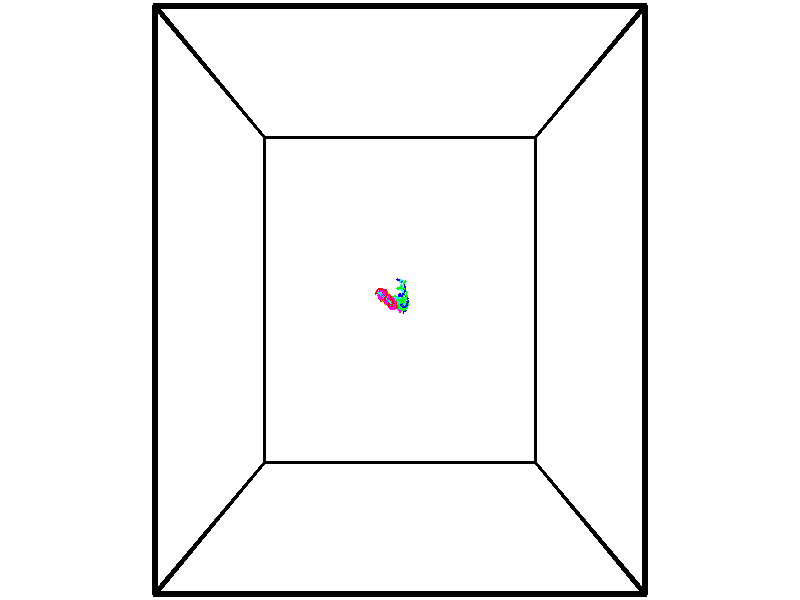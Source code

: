 // switches for output
#declare DRAW_BASES = 1; // possible values are 0, 1; only relevant for DNA ribbons
#declare DRAW_BASES_TYPE = 3; // possible values are 1, 2, 3; only relevant for DNA ribbons
#declare DRAW_FOG = 0; // set to 1 to enable fog

#include "colors.inc"

#include "transforms.inc"
background { rgb <1, 1, 1>}

#default {
   normal{
       ripples 0.25
       frequency 0.20
       turbulence 0.2
       lambda 5
   }
	finish {
		phong 0.1
		phong_size 40.
	}
}

// original window dimensions: 1024x640


// camera settings

camera {
	sky <-0, 1, 0>
	up <-0, 1, 0>
	right 1.6 * <1, 0, 0>
	location <44.88, 44.88, 200.277>
	look_at <44.88, 44.88, 44.88>
	direction <0, 0, -155.397>
	angle 67.0682
}


# declare cpy_camera_pos = <44.88, 44.88, 200.277>;
# if (DRAW_FOG = 1)
fog {
	fog_type 2
	up vnormalize(cpy_camera_pos)
	color rgbt<1,1,1,0.3>
	distance 1e-5
	fog_alt 3e-3
	fog_offset 71.808
}
# end


// LIGHTS

# declare lum = 6;
global_settings {
	ambient_light rgb lum * <0.05, 0.05, 0.05>
	max_trace_level 15
}# declare cpy_direct_light_amount = 0.25;
light_source
{	1000 * <-1, -1, 1>,
	rgb lum * cpy_direct_light_amount
	parallel
}

light_source
{	1000 * <1, 1, -1>,
	rgb lum * cpy_direct_light_amount
	parallel
}

// strand 0

// nucleotide -1

// particle -1
sphere {
	<39.063400, 46.207752, 56.676476> 0.250000
	pigment { color rgbt <1,0,0,0> }
	no_shadow
}
cylinder {
	<39.456924, 46.244225, 56.738197>,  <39.693039, 46.266109, 56.775230>, 0.100000
	pigment { color rgbt <1,0,0,0> }
	no_shadow
}
cylinder {
	<39.456924, 46.244225, 56.738197>,  <39.063400, 46.207752, 56.676476>, 0.100000
	pigment { color rgbt <1,0,0,0> }
	no_shadow
}

// particle -1
sphere {
	<39.456924, 46.244225, 56.738197> 0.100000
	pigment { color rgbt <1,0,0,0> }
	no_shadow
}
sphere {
	0, 1
	scale<0.080000,0.200000,0.300000>
	matrix <0.136193, 0.179315, -0.974319,
		-0.116509, 0.979557, 0.163994,
		0.983808, 0.091182, 0.154300,
		39.752068, 46.271580, 56.784489>
	pigment { color rgbt <0,1,1,0> }
	no_shadow
}
cylinder {
	<39.273853, 46.639256, 56.227600>,  <39.063400, 46.207752, 56.676476>, 0.130000
	pigment { color rgbt <1,0,0,0> }
	no_shadow
}

// nucleotide -1

// particle -1
sphere {
	<39.273853, 46.639256, 56.227600> 0.250000
	pigment { color rgbt <1,0,0,0> }
	no_shadow
}
cylinder {
	<39.620705, 46.465027, 56.324242>,  <39.828815, 46.360489, 56.382225>, 0.100000
	pigment { color rgbt <1,0,0,0> }
	no_shadow
}
cylinder {
	<39.620705, 46.465027, 56.324242>,  <39.273853, 46.639256, 56.227600>, 0.100000
	pigment { color rgbt <1,0,0,0> }
	no_shadow
}

// particle -1
sphere {
	<39.620705, 46.465027, 56.324242> 0.100000
	pigment { color rgbt <1,0,0,0> }
	no_shadow
}
sphere {
	0, 1
	scale<0.080000,0.200000,0.300000>
	matrix <0.281039, 0.027376, -0.959306,
		0.411230, 0.899739, 0.146151,
		0.867125, -0.435570, 0.241604,
		39.880844, 46.334354, 56.396725>
	pigment { color rgbt <0,1,1,0> }
	no_shadow
}
cylinder {
	<39.763065, 47.056797, 55.860161>,  <39.273853, 46.639256, 56.227600>, 0.130000
	pigment { color rgbt <1,0,0,0> }
	no_shadow
}

// nucleotide -1

// particle -1
sphere {
	<39.763065, 47.056797, 55.860161> 0.250000
	pigment { color rgbt <1,0,0,0> }
	no_shadow
}
cylinder {
	<39.946411, 46.709335, 55.935360>,  <40.056419, 46.500858, 55.980480>, 0.100000
	pigment { color rgbt <1,0,0,0> }
	no_shadow
}
cylinder {
	<39.946411, 46.709335, 55.935360>,  <39.763065, 47.056797, 55.860161>, 0.100000
	pigment { color rgbt <1,0,0,0> }
	no_shadow
}

// particle -1
sphere {
	<39.946411, 46.709335, 55.935360> 0.100000
	pigment { color rgbt <1,0,0,0> }
	no_shadow
}
sphere {
	0, 1
	scale<0.080000,0.200000,0.300000>
	matrix <0.537456, 0.102436, -0.837047,
		0.707847, 0.484712, 0.513816,
		0.458361, -0.868655, 0.188003,
		40.083920, 46.448738, 55.991760>
	pigment { color rgbt <0,1,1,0> }
	no_shadow
}
cylinder {
	<40.508286, 47.095760, 55.800049>,  <39.763065, 47.056797, 55.860161>, 0.130000
	pigment { color rgbt <1,0,0,0> }
	no_shadow
}

// nucleotide -1

// particle -1
sphere {
	<40.508286, 47.095760, 55.800049> 0.250000
	pigment { color rgbt <1,0,0,0> }
	no_shadow
}
cylinder {
	<40.425179, 46.706909, 55.756592>,  <40.375317, 46.473598, 55.730518>, 0.100000
	pigment { color rgbt <1,0,0,0> }
	no_shadow
}
cylinder {
	<40.425179, 46.706909, 55.756592>,  <40.508286, 47.095760, 55.800049>, 0.100000
	pigment { color rgbt <1,0,0,0> }
	no_shadow
}

// particle -1
sphere {
	<40.425179, 46.706909, 55.756592> 0.100000
	pigment { color rgbt <1,0,0,0> }
	no_shadow
}
sphere {
	0, 1
	scale<0.080000,0.200000,0.300000>
	matrix <0.628481, -0.047558, -0.776370,
		0.749564, -0.229581, 0.620844,
		-0.207766, -0.972127, -0.108640,
		40.362850, 46.415272, 55.723999>
	pigment { color rgbt <0,1,1,0> }
	no_shadow
}
cylinder {
	<41.176243, 46.699341, 55.704578>,  <40.508286, 47.095760, 55.800049>, 0.130000
	pigment { color rgbt <1,0,0,0> }
	no_shadow
}

// nucleotide -1

// particle -1
sphere {
	<41.176243, 46.699341, 55.704578> 0.250000
	pigment { color rgbt <1,0,0,0> }
	no_shadow
}
cylinder {
	<40.870628, 46.495789, 55.545944>,  <40.687260, 46.373657, 55.450764>, 0.100000
	pigment { color rgbt <1,0,0,0> }
	no_shadow
}
cylinder {
	<40.870628, 46.495789, 55.545944>,  <41.176243, 46.699341, 55.704578>, 0.100000
	pigment { color rgbt <1,0,0,0> }
	no_shadow
}

// particle -1
sphere {
	<40.870628, 46.495789, 55.545944> 0.100000
	pigment { color rgbt <1,0,0,0> }
	no_shadow
}
sphere {
	0, 1
	scale<0.080000,0.200000,0.300000>
	matrix <0.516854, -0.114877, -0.848331,
		0.386142, -0.853136, 0.350789,
		-0.764039, -0.508883, -0.396588,
		40.641415, 46.343124, 55.426968>
	pigment { color rgbt <0,1,1,0> }
	no_shadow
}
cylinder {
	<41.483902, 46.218967, 55.275463>,  <41.176243, 46.699341, 55.704578>, 0.130000
	pigment { color rgbt <1,0,0,0> }
	no_shadow
}

// nucleotide -1

// particle -1
sphere {
	<41.483902, 46.218967, 55.275463> 0.250000
	pigment { color rgbt <1,0,0,0> }
	no_shadow
}
cylinder {
	<41.114220, 46.164200, 55.132866>,  <40.892410, 46.131340, 55.047306>, 0.100000
	pigment { color rgbt <1,0,0,0> }
	no_shadow
}
cylinder {
	<41.114220, 46.164200, 55.132866>,  <41.483902, 46.218967, 55.275463>, 0.100000
	pigment { color rgbt <1,0,0,0> }
	no_shadow
}

// particle -1
sphere {
	<41.114220, 46.164200, 55.132866> 0.100000
	pigment { color rgbt <1,0,0,0> }
	no_shadow
}
sphere {
	0, 1
	scale<0.080000,0.200000,0.300000>
	matrix <0.381861, -0.341530, -0.858801,
		-0.004167, -0.929844, 0.367930,
		-0.924210, -0.136920, -0.356495,
		40.836956, 46.123123, 55.025917>
	pigment { color rgbt <0,1,1,0> }
	no_shadow
}
cylinder {
	<41.541908, 45.574654, 54.937672>,  <41.483902, 46.218967, 55.275463>, 0.130000
	pigment { color rgbt <1,0,0,0> }
	no_shadow
}

// nucleotide -1

// particle -1
sphere {
	<41.541908, 45.574654, 54.937672> 0.250000
	pigment { color rgbt <1,0,0,0> }
	no_shadow
}
cylinder {
	<41.201973, 45.717216, 54.782364>,  <40.998013, 45.802753, 54.689178>, 0.100000
	pigment { color rgbt <1,0,0,0> }
	no_shadow
}
cylinder {
	<41.201973, 45.717216, 54.782364>,  <41.541908, 45.574654, 54.937672>, 0.100000
	pigment { color rgbt <1,0,0,0> }
	no_shadow
}

// particle -1
sphere {
	<41.201973, 45.717216, 54.782364> 0.100000
	pigment { color rgbt <1,0,0,0> }
	no_shadow
}
sphere {
	0, 1
	scale<0.080000,0.200000,0.300000>
	matrix <0.308579, -0.260740, -0.914764,
		-0.427267, -0.897211, 0.111606,
		-0.849836, 0.356409, -0.388266,
		40.947021, 45.824139, 54.665886>
	pigment { color rgbt <0,1,1,0> }
	no_shadow
}
cylinder {
	<41.110096, 45.057060, 54.423630>,  <41.541908, 45.574654, 54.937672>, 0.130000
	pigment { color rgbt <1,0,0,0> }
	no_shadow
}

// nucleotide -1

// particle -1
sphere {
	<41.110096, 45.057060, 54.423630> 0.250000
	pigment { color rgbt <1,0,0,0> }
	no_shadow
}
cylinder {
	<41.008827, 45.427967, 54.313301>,  <40.948067, 45.650513, 54.247105>, 0.100000
	pigment { color rgbt <1,0,0,0> }
	no_shadow
}
cylinder {
	<41.008827, 45.427967, 54.313301>,  <41.110096, 45.057060, 54.423630>, 0.100000
	pigment { color rgbt <1,0,0,0> }
	no_shadow
}

// particle -1
sphere {
	<41.008827, 45.427967, 54.313301> 0.100000
	pigment { color rgbt <1,0,0,0> }
	no_shadow
}
sphere {
	0, 1
	scale<0.080000,0.200000,0.300000>
	matrix <0.019932, -0.280046, -0.959779,
		-0.967215, -0.248490, 0.052418,
		-0.253175, 0.927268, -0.275818,
		40.932873, 45.706146, 54.230556>
	pigment { color rgbt <0,1,1,0> }
	no_shadow
}
cylinder {
	<40.602180, 44.965553, 53.986862>,  <41.110096, 45.057060, 54.423630>, 0.130000
	pigment { color rgbt <1,0,0,0> }
	no_shadow
}

// nucleotide -1

// particle -1
sphere {
	<40.602180, 44.965553, 53.986862> 0.250000
	pigment { color rgbt <1,0,0,0> }
	no_shadow
}
cylinder {
	<40.738998, 45.330269, 53.895969>,  <40.821091, 45.549099, 53.841434>, 0.100000
	pigment { color rgbt <1,0,0,0> }
	no_shadow
}
cylinder {
	<40.738998, 45.330269, 53.895969>,  <40.602180, 44.965553, 53.986862>, 0.100000
	pigment { color rgbt <1,0,0,0> }
	no_shadow
}

// particle -1
sphere {
	<40.738998, 45.330269, 53.895969> 0.100000
	pigment { color rgbt <1,0,0,0> }
	no_shadow
}
sphere {
	0, 1
	scale<0.080000,0.200000,0.300000>
	matrix <0.056474, -0.261330, -0.963596,
		-0.937984, 0.316764, -0.140880,
		0.342049, 0.911793, -0.227235,
		40.841614, 45.603806, 53.827801>
	pigment { color rgbt <0,1,1,0> }
	no_shadow
}
cylinder {
	<40.248444, 45.170166, 53.302864>,  <40.602180, 44.965553, 53.986862>, 0.130000
	pigment { color rgbt <1,0,0,0> }
	no_shadow
}

// nucleotide -1

// particle -1
sphere {
	<40.248444, 45.170166, 53.302864> 0.250000
	pigment { color rgbt <1,0,0,0> }
	no_shadow
}
cylinder {
	<40.563004, 45.413055, 53.348228>,  <40.751740, 45.558788, 53.375446>, 0.100000
	pigment { color rgbt <1,0,0,0> }
	no_shadow
}
cylinder {
	<40.563004, 45.413055, 53.348228>,  <40.248444, 45.170166, 53.302864>, 0.100000
	pigment { color rgbt <1,0,0,0> }
	no_shadow
}

// particle -1
sphere {
	<40.563004, 45.413055, 53.348228> 0.100000
	pigment { color rgbt <1,0,0,0> }
	no_shadow
}
sphere {
	0, 1
	scale<0.080000,0.200000,0.300000>
	matrix <0.237010, -0.127059, -0.963163,
		-0.570442, 0.784308, -0.243836,
		0.786398, 0.607220, 0.113409,
		40.798923, 45.595222, 53.382252>
	pigment { color rgbt <0,1,1,0> }
	no_shadow
}
cylinder {
	<40.339272, 45.353813, 52.615253>,  <40.248444, 45.170166, 53.302864>, 0.130000
	pigment { color rgbt <1,0,0,0> }
	no_shadow
}

// nucleotide -1

// particle -1
sphere {
	<40.339272, 45.353813, 52.615253> 0.250000
	pigment { color rgbt <1,0,0,0> }
	no_shadow
}
cylinder {
	<40.671608, 45.470543, 52.804794>,  <40.871010, 45.540581, 52.918518>, 0.100000
	pigment { color rgbt <1,0,0,0> }
	no_shadow
}
cylinder {
	<40.671608, 45.470543, 52.804794>,  <40.339272, 45.353813, 52.615253>, 0.100000
	pigment { color rgbt <1,0,0,0> }
	no_shadow
}

// particle -1
sphere {
	<40.671608, 45.470543, 52.804794> 0.100000
	pigment { color rgbt <1,0,0,0> }
	no_shadow
}
sphere {
	0, 1
	scale<0.080000,0.200000,0.300000>
	matrix <0.549811, -0.298778, -0.780025,
		-0.086055, 0.908609, -0.408687,
		0.830844, 0.291825, 0.473852,
		40.920860, 45.558090, 52.946949>
	pigment { color rgbt <0,1,1,0> }
	no_shadow
}
cylinder {
	<40.677505, 45.790497, 52.133572>,  <40.339272, 45.353813, 52.615253>, 0.130000
	pigment { color rgbt <1,0,0,0> }
	no_shadow
}

// nucleotide -1

// particle -1
sphere {
	<40.677505, 45.790497, 52.133572> 0.250000
	pigment { color rgbt <1,0,0,0> }
	no_shadow
}
cylinder {
	<40.973518, 45.658333, 52.367897>,  <41.151127, 45.579033, 52.508492>, 0.100000
	pigment { color rgbt <1,0,0,0> }
	no_shadow
}
cylinder {
	<40.973518, 45.658333, 52.367897>,  <40.677505, 45.790497, 52.133572>, 0.100000
	pigment { color rgbt <1,0,0,0> }
	no_shadow
}

// particle -1
sphere {
	<40.973518, 45.658333, 52.367897> 0.100000
	pigment { color rgbt <1,0,0,0> }
	no_shadow
}
sphere {
	0, 1
	scale<0.080000,0.200000,0.300000>
	matrix <0.468775, -0.371184, -0.801544,
		0.482285, 0.867784, -0.119799,
		0.740034, -0.330414, 0.585812,
		41.195530, 45.559208, 52.543640>
	pigment { color rgbt <0,1,1,0> }
	no_shadow
}
cylinder {
	<41.338356, 45.964706, 51.827026>,  <40.677505, 45.790497, 52.133572>, 0.130000
	pigment { color rgbt <1,0,0,0> }
	no_shadow
}

// nucleotide -1

// particle -1
sphere {
	<41.338356, 45.964706, 51.827026> 0.250000
	pigment { color rgbt <1,0,0,0> }
	no_shadow
}
cylinder {
	<41.426323, 45.666641, 52.078854>,  <41.479103, 45.487801, 52.229950>, 0.100000
	pigment { color rgbt <1,0,0,0> }
	no_shadow
}
cylinder {
	<41.426323, 45.666641, 52.078854>,  <41.338356, 45.964706, 51.827026>, 0.100000
	pigment { color rgbt <1,0,0,0> }
	no_shadow
}

// particle -1
sphere {
	<41.426323, 45.666641, 52.078854> 0.100000
	pigment { color rgbt <1,0,0,0> }
	no_shadow
}
sphere {
	0, 1
	scale<0.080000,0.200000,0.300000>
	matrix <0.651935, -0.367823, -0.663089,
		0.725683, 0.556267, 0.404909,
		0.219919, -0.745167, 0.629573,
		41.492298, 45.443092, 52.267727>
	pigment { color rgbt <0,1,1,0> }
	no_shadow
}
cylinder {
	<42.131325, 45.948059, 51.761234>,  <41.338356, 45.964706, 51.827026>, 0.130000
	pigment { color rgbt <1,0,0,0> }
	no_shadow
}

// nucleotide -1

// particle -1
sphere {
	<42.131325, 45.948059, 51.761234> 0.250000
	pigment { color rgbt <1,0,0,0> }
	no_shadow
}
cylinder {
	<41.975273, 45.598255, 51.876495>,  <41.881641, 45.388374, 51.945652>, 0.100000
	pigment { color rgbt <1,0,0,0> }
	no_shadow
}
cylinder {
	<41.975273, 45.598255, 51.876495>,  <42.131325, 45.948059, 51.761234>, 0.100000
	pigment { color rgbt <1,0,0,0> }
	no_shadow
}

// particle -1
sphere {
	<41.975273, 45.598255, 51.876495> 0.100000
	pigment { color rgbt <1,0,0,0> }
	no_shadow
}
sphere {
	0, 1
	scale<0.080000,0.200000,0.300000>
	matrix <0.649756, -0.483211, -0.586792,
		0.652393, -0.041696, 0.756733,
		-0.390129, -0.874511, 0.288151,
		41.858234, 45.335903, 51.962940>
	pigment { color rgbt <0,1,1,0> }
	no_shadow
}
cylinder {
	<42.725277, 45.529247, 51.881847>,  <42.131325, 45.948059, 51.761234>, 0.130000
	pigment { color rgbt <1,0,0,0> }
	no_shadow
}

// nucleotide -1

// particle -1
sphere {
	<42.725277, 45.529247, 51.881847> 0.250000
	pigment { color rgbt <1,0,0,0> }
	no_shadow
}
cylinder {
	<42.417114, 45.277813, 51.839207>,  <42.232216, 45.126953, 51.813622>, 0.100000
	pigment { color rgbt <1,0,0,0> }
	no_shadow
}
cylinder {
	<42.417114, 45.277813, 51.839207>,  <42.725277, 45.529247, 51.881847>, 0.100000
	pigment { color rgbt <1,0,0,0> }
	no_shadow
}

// particle -1
sphere {
	<42.417114, 45.277813, 51.839207> 0.100000
	pigment { color rgbt <1,0,0,0> }
	no_shadow
}
sphere {
	0, 1
	scale<0.080000,0.200000,0.300000>
	matrix <0.528793, -0.536578, -0.657619,
		0.356170, -0.563000, 0.745771,
		-0.770403, -0.628582, -0.106597,
		42.185993, 45.089237, 51.807228>
	pigment { color rgbt <0,1,1,0> }
	no_shadow
}
cylinder {
	<43.037529, 44.864784, 51.779900>,  <42.725277, 45.529247, 51.881847>, 0.130000
	pigment { color rgbt <1,0,0,0> }
	no_shadow
}

// nucleotide -1

// particle -1
sphere {
	<43.037529, 44.864784, 51.779900> 0.250000
	pigment { color rgbt <1,0,0,0> }
	no_shadow
}
cylinder {
	<42.674774, 44.815983, 51.618568>,  <42.457123, 44.786701, 51.521770>, 0.100000
	pigment { color rgbt <1,0,0,0> }
	no_shadow
}
cylinder {
	<42.674774, 44.815983, 51.618568>,  <43.037529, 44.864784, 51.779900>, 0.100000
	pigment { color rgbt <1,0,0,0> }
	no_shadow
}

// particle -1
sphere {
	<42.674774, 44.815983, 51.618568> 0.100000
	pigment { color rgbt <1,0,0,0> }
	no_shadow
}
sphere {
	0, 1
	scale<0.080000,0.200000,0.300000>
	matrix <0.412215, -0.455396, -0.789109,
		-0.087405, -0.881890, 0.463281,
		-0.906884, -0.122000, -0.403332,
		42.402710, 44.779385, 51.497570>
	pigment { color rgbt <0,1,1,0> }
	no_shadow
}
cylinder {
	<43.088730, 44.225819, 51.568558>,  <43.037529, 44.864784, 51.779900>, 0.130000
	pigment { color rgbt <1,0,0,0> }
	no_shadow
}

// nucleotide -1

// particle -1
sphere {
	<43.088730, 44.225819, 51.568558> 0.250000
	pigment { color rgbt <1,0,0,0> }
	no_shadow
}
cylinder {
	<42.794235, 44.409630, 51.369846>,  <42.617538, 44.519917, 51.250618>, 0.100000
	pigment { color rgbt <1,0,0,0> }
	no_shadow
}
cylinder {
	<42.794235, 44.409630, 51.369846>,  <43.088730, 44.225819, 51.568558>, 0.100000
	pigment { color rgbt <1,0,0,0> }
	no_shadow
}

// particle -1
sphere {
	<42.794235, 44.409630, 51.369846> 0.100000
	pigment { color rgbt <1,0,0,0> }
	no_shadow
}
sphere {
	0, 1
	scale<0.080000,0.200000,0.300000>
	matrix <0.291262, -0.447447, -0.845552,
		-0.610833, -0.767222, 0.195587,
		-0.736240, 0.459524, -0.496778,
		42.573364, 44.547485, 51.220814>
	pigment { color rgbt <0,1,1,0> }
	no_shadow
}
cylinder {
	<42.935848, 43.689274, 50.967594>,  <43.088730, 44.225819, 51.568558>, 0.130000
	pigment { color rgbt <1,0,0,0> }
	no_shadow
}

// nucleotide -1

// particle -1
sphere {
	<42.935848, 43.689274, 50.967594> 0.250000
	pigment { color rgbt <1,0,0,0> }
	no_shadow
}
cylinder {
	<42.728630, 44.010174, 50.848923>,  <42.604298, 44.202713, 50.777718>, 0.100000
	pigment { color rgbt <1,0,0,0> }
	no_shadow
}
cylinder {
	<42.728630, 44.010174, 50.848923>,  <42.935848, 43.689274, 50.967594>, 0.100000
	pigment { color rgbt <1,0,0,0> }
	no_shadow
}

// particle -1
sphere {
	<42.728630, 44.010174, 50.848923> 0.100000
	pigment { color rgbt <1,0,0,0> }
	no_shadow
}
sphere {
	0, 1
	scale<0.080000,0.200000,0.300000>
	matrix <0.167976, -0.244679, -0.954943,
		-0.838695, -0.544543, -0.008003,
		-0.518050, 0.802250, -0.296681,
		42.573215, 44.250847, 50.759918>
	pigment { color rgbt <0,1,1,0> }
	no_shadow
}
cylinder {
	<42.343452, 43.509670, 50.533958>,  <42.935848, 43.689274, 50.967594>, 0.130000
	pigment { color rgbt <1,0,0,0> }
	no_shadow
}

// nucleotide -1

// particle -1
sphere {
	<42.343452, 43.509670, 50.533958> 0.250000
	pigment { color rgbt <1,0,0,0> }
	no_shadow
}
cylinder {
	<42.433586, 43.889297, 50.445877>,  <42.487667, 44.117073, 50.393028>, 0.100000
	pigment { color rgbt <1,0,0,0> }
	no_shadow
}
cylinder {
	<42.433586, 43.889297, 50.445877>,  <42.343452, 43.509670, 50.533958>, 0.100000
	pigment { color rgbt <1,0,0,0> }
	no_shadow
}

// particle -1
sphere {
	<42.433586, 43.889297, 50.445877> 0.100000
	pigment { color rgbt <1,0,0,0> }
	no_shadow
}
sphere {
	0, 1
	scale<0.080000,0.200000,0.300000>
	matrix <-0.062503, -0.211466, -0.975385,
		-0.972275, 0.233549, 0.011670,
		0.225332, 0.949072, -0.220201,
		42.501186, 44.174019, 50.379818>
	pigment { color rgbt <0,1,1,0> }
	no_shadow
}
cylinder {
	<42.178062, 43.575394, 49.879646>,  <42.343452, 43.509670, 50.533958>, 0.130000
	pigment { color rgbt <1,0,0,0> }
	no_shadow
}

// nucleotide -1

// particle -1
sphere {
	<42.178062, 43.575394, 49.879646> 0.250000
	pigment { color rgbt <1,0,0,0> }
	no_shadow
}
cylinder {
	<42.397171, 43.909492, 49.898903>,  <42.528637, 44.109951, 49.910458>, 0.100000
	pigment { color rgbt <1,0,0,0> }
	no_shadow
}
cylinder {
	<42.397171, 43.909492, 49.898903>,  <42.178062, 43.575394, 49.879646>, 0.100000
	pigment { color rgbt <1,0,0,0> }
	no_shadow
}

// particle -1
sphere {
	<42.397171, 43.909492, 49.898903> 0.100000
	pigment { color rgbt <1,0,0,0> }
	no_shadow
}
sphere {
	0, 1
	scale<0.080000,0.200000,0.300000>
	matrix <-0.011529, 0.065068, -0.997814,
		-0.836550, 0.546016, 0.045272,
		0.547769, 0.835244, 0.048138,
		42.561501, 44.160065, 49.913345>
	pigment { color rgbt <0,1,1,0> }
	no_shadow
}
cylinder {
	<41.789059, 44.132458, 49.440254>,  <42.178062, 43.575394, 49.879646>, 0.130000
	pigment { color rgbt <1,0,0,0> }
	no_shadow
}

// nucleotide -1

// particle -1
sphere {
	<41.789059, 44.132458, 49.440254> 0.250000
	pigment { color rgbt <1,0,0,0> }
	no_shadow
}
cylinder {
	<42.181145, 44.209515, 49.458435>,  <42.416397, 44.255749, 49.469345>, 0.100000
	pigment { color rgbt <1,0,0,0> }
	no_shadow
}
cylinder {
	<42.181145, 44.209515, 49.458435>,  <41.789059, 44.132458, 49.440254>, 0.100000
	pigment { color rgbt <1,0,0,0> }
	no_shadow
}

// particle -1
sphere {
	<42.181145, 44.209515, 49.458435> 0.100000
	pigment { color rgbt <1,0,0,0> }
	no_shadow
}
sphere {
	0, 1
	scale<0.080000,0.200000,0.300000>
	matrix <0.039938, 0.032416, -0.998676,
		-0.193860, 0.980734, 0.024081,
		0.980216, 0.192641, 0.045453,
		42.475208, 44.267307, 49.472073>
	pigment { color rgbt <0,1,1,0> }
	no_shadow
}
cylinder {
	<41.923485, 44.442097, 48.752632>,  <41.789059, 44.132458, 49.440254>, 0.130000
	pigment { color rgbt <1,0,0,0> }
	no_shadow
}

// nucleotide -1

// particle -1
sphere {
	<41.923485, 44.442097, 48.752632> 0.250000
	pigment { color rgbt <1,0,0,0> }
	no_shadow
}
cylinder {
	<42.296356, 44.370846, 48.878693>,  <42.520077, 44.328094, 48.954327>, 0.100000
	pigment { color rgbt <1,0,0,0> }
	no_shadow
}
cylinder {
	<42.296356, 44.370846, 48.878693>,  <41.923485, 44.442097, 48.752632>, 0.100000
	pigment { color rgbt <1,0,0,0> }
	no_shadow
}

// particle -1
sphere {
	<42.296356, 44.370846, 48.878693> 0.100000
	pigment { color rgbt <1,0,0,0> }
	no_shadow
}
sphere {
	0, 1
	scale<0.080000,0.200000,0.300000>
	matrix <0.246299, -0.325923, -0.912749,
		0.265299, 0.928464, -0.259945,
		0.932177, -0.178127, 0.315147,
		42.576008, 44.317410, 48.973236>
	pigment { color rgbt <0,1,1,0> }
	no_shadow
}
cylinder {
	<42.354340, 44.896759, 48.380886>,  <41.923485, 44.442097, 48.752632>, 0.130000
	pigment { color rgbt <1,0,0,0> }
	no_shadow
}

// nucleotide -1

// particle -1
sphere {
	<42.354340, 44.896759, 48.380886> 0.250000
	pigment { color rgbt <1,0,0,0> }
	no_shadow
}
cylinder {
	<42.586761, 44.596867, 48.507553>,  <42.726215, 44.416931, 48.583553>, 0.100000
	pigment { color rgbt <1,0,0,0> }
	no_shadow
}
cylinder {
	<42.586761, 44.596867, 48.507553>,  <42.354340, 44.896759, 48.380886>, 0.100000
	pigment { color rgbt <1,0,0,0> }
	no_shadow
}

// particle -1
sphere {
	<42.586761, 44.596867, 48.507553> 0.100000
	pigment { color rgbt <1,0,0,0> }
	no_shadow
}
sphere {
	0, 1
	scale<0.080000,0.200000,0.300000>
	matrix <0.374557, -0.099096, -0.921893,
		0.722551, 0.654282, 0.223237,
		0.581056, -0.749730, 0.316668,
		42.761078, 44.371948, 48.602554>
	pigment { color rgbt <0,1,1,0> }
	no_shadow
}
cylinder {
	<42.898739, 44.982391, 47.966747>,  <42.354340, 44.896759, 48.380886>, 0.130000
	pigment { color rgbt <1,0,0,0> }
	no_shadow
}

// nucleotide -1

// particle -1
sphere {
	<42.898739, 44.982391, 47.966747> 0.250000
	pigment { color rgbt <1,0,0,0> }
	no_shadow
}
cylinder {
	<42.907928, 44.602528, 48.091724>,  <42.913445, 44.374611, 48.166710>, 0.100000
	pigment { color rgbt <1,0,0,0> }
	no_shadow
}
cylinder {
	<42.907928, 44.602528, 48.091724>,  <42.898739, 44.982391, 47.966747>, 0.100000
	pigment { color rgbt <1,0,0,0> }
	no_shadow
}

// particle -1
sphere {
	<42.907928, 44.602528, 48.091724> 0.100000
	pigment { color rgbt <1,0,0,0> }
	no_shadow
}
sphere {
	0, 1
	scale<0.080000,0.200000,0.300000>
	matrix <0.246650, -0.297481, -0.922317,
		0.968832, 0.098256, 0.227399,
		0.022976, -0.949658, 0.312444,
		42.914822, 44.317631, 48.185459>
	pigment { color rgbt <0,1,1,0> }
	no_shadow
}
cylinder {
	<43.468060, 44.846767, 47.768177>,  <42.898739, 44.982391, 47.966747>, 0.130000
	pigment { color rgbt <1,0,0,0> }
	no_shadow
}

// nucleotide -1

// particle -1
sphere {
	<43.468060, 44.846767, 47.768177> 0.250000
	pigment { color rgbt <1,0,0,0> }
	no_shadow
}
cylinder {
	<43.310242, 44.481709, 47.810905>,  <43.215549, 44.262672, 47.836544>, 0.100000
	pigment { color rgbt <1,0,0,0> }
	no_shadow
}
cylinder {
	<43.310242, 44.481709, 47.810905>,  <43.468060, 44.846767, 47.768177>, 0.100000
	pigment { color rgbt <1,0,0,0> }
	no_shadow
}

// particle -1
sphere {
	<43.310242, 44.481709, 47.810905> 0.100000
	pigment { color rgbt <1,0,0,0> }
	no_shadow
}
sphere {
	0, 1
	scale<0.080000,0.200000,0.300000>
	matrix <0.226463, -0.209248, -0.951278,
		0.890531, -0.351134, 0.289239,
		-0.394548, -0.912645, 0.106822,
		43.191875, 44.207916, 47.842953>
	pigment { color rgbt <0,1,1,0> }
	no_shadow
}
cylinder {
	<43.933903, 44.387825, 47.415016>,  <43.468060, 44.846767, 47.768177>, 0.130000
	pigment { color rgbt <1,0,0,0> }
	no_shadow
}

// nucleotide -1

// particle -1
sphere {
	<43.933903, 44.387825, 47.415016> 0.250000
	pigment { color rgbt <1,0,0,0> }
	no_shadow
}
cylinder {
	<43.587463, 44.192505, 47.457794>,  <43.379601, 44.075314, 47.483459>, 0.100000
	pigment { color rgbt <1,0,0,0> }
	no_shadow
}
cylinder {
	<43.587463, 44.192505, 47.457794>,  <43.933903, 44.387825, 47.415016>, 0.100000
	pigment { color rgbt <1,0,0,0> }
	no_shadow
}

// particle -1
sphere {
	<43.587463, 44.192505, 47.457794> 0.100000
	pigment { color rgbt <1,0,0,0> }
	no_shadow
}
sphere {
	0, 1
	scale<0.080000,0.200000,0.300000>
	matrix <0.121562, -0.413265, -0.902460,
		0.484864, -0.768621, 0.417288,
		-0.866100, -0.488297, 0.106942,
		43.327633, 44.046017, 47.489876>
	pigment { color rgbt <0,1,1,0> }
	no_shadow
}
cylinder {
	<44.033951, 43.793968, 47.074329>,  <43.933903, 44.387825, 47.415016>, 0.130000
	pigment { color rgbt <1,0,0,0> }
	no_shadow
}

// nucleotide -1

// particle -1
sphere {
	<44.033951, 43.793968, 47.074329> 0.250000
	pigment { color rgbt <1,0,0,0> }
	no_shadow
}
cylinder {
	<43.635551, 43.818893, 47.099953>,  <43.396511, 43.833851, 47.115326>, 0.100000
	pigment { color rgbt <1,0,0,0> }
	no_shadow
}
cylinder {
	<43.635551, 43.818893, 47.099953>,  <44.033951, 43.793968, 47.074329>, 0.100000
	pigment { color rgbt <1,0,0,0> }
	no_shadow
}

// particle -1
sphere {
	<43.635551, 43.818893, 47.099953> 0.100000
	pigment { color rgbt <1,0,0,0> }
	no_shadow
}
sphere {
	0, 1
	scale<0.080000,0.200000,0.300000>
	matrix <-0.079452, -0.289164, -0.953977,
		-0.040923, -0.955249, 0.292958,
		-0.995998, 0.062315, 0.064063,
		43.336754, 43.837589, 47.119171>
	pigment { color rgbt <0,1,1,0> }
	no_shadow
}
cylinder {
	<43.855385, 43.198608, 46.771683>,  <44.033951, 43.793968, 47.074329>, 0.130000
	pigment { color rgbt <1,0,0,0> }
	no_shadow
}

// nucleotide -1

// particle -1
sphere {
	<43.855385, 43.198608, 46.771683> 0.250000
	pigment { color rgbt <1,0,0,0> }
	no_shadow
}
cylinder {
	<43.544350, 43.449753, 46.758106>,  <43.357731, 43.600441, 46.749958>, 0.100000
	pigment { color rgbt <1,0,0,0> }
	no_shadow
}
cylinder {
	<43.544350, 43.449753, 46.758106>,  <43.855385, 43.198608, 46.771683>, 0.100000
	pigment { color rgbt <1,0,0,0> }
	no_shadow
}

// particle -1
sphere {
	<43.544350, 43.449753, 46.758106> 0.100000
	pigment { color rgbt <1,0,0,0> }
	no_shadow
}
sphere {
	0, 1
	scale<0.080000,0.200000,0.300000>
	matrix <-0.063264, -0.131834, -0.989251,
		-0.625588, -0.767078, 0.142234,
		-0.777584, 0.627862, -0.033945,
		43.311073, 43.638111, 46.747921>
	pigment { color rgbt <0,1,1,0> }
	no_shadow
}
cylinder {
	<43.402863, 42.916283, 46.250240>,  <43.855385, 43.198608, 46.771683>, 0.130000
	pigment { color rgbt <1,0,0,0> }
	no_shadow
}

// nucleotide -1

// particle -1
sphere {
	<43.402863, 42.916283, 46.250240> 0.250000
	pigment { color rgbt <1,0,0,0> }
	no_shadow
}
cylinder {
	<43.273460, 43.293987, 46.274624>,  <43.195820, 43.520611, 46.289253>, 0.100000
	pigment { color rgbt <1,0,0,0> }
	no_shadow
}
cylinder {
	<43.273460, 43.293987, 46.274624>,  <43.402863, 42.916283, 46.250240>, 0.100000
	pigment { color rgbt <1,0,0,0> }
	no_shadow
}

// particle -1
sphere {
	<43.273460, 43.293987, 46.274624> 0.100000
	pigment { color rgbt <1,0,0,0> }
	no_shadow
}
sphere {
	0, 1
	scale<0.080000,0.200000,0.300000>
	matrix <-0.002998, 0.063402, -0.997984,
		-0.946223, -0.323033, -0.017679,
		-0.323502, 0.944262, 0.060961,
		43.176411, 43.577267, 46.292912>
	pigment { color rgbt <0,1,1,0> }
	no_shadow
}
cylinder {
	<42.675480, 42.910042, 45.917904>,  <43.402863, 42.916283, 46.250240>, 0.130000
	pigment { color rgbt <1,0,0,0> }
	no_shadow
}

// nucleotide -1

// particle -1
sphere {
	<42.675480, 42.910042, 45.917904> 0.250000
	pigment { color rgbt <1,0,0,0> }
	no_shadow
}
cylinder {
	<42.807961, 43.287178, 45.903202>,  <42.887447, 43.513462, 45.894379>, 0.100000
	pigment { color rgbt <1,0,0,0> }
	no_shadow
}
cylinder {
	<42.807961, 43.287178, 45.903202>,  <42.675480, 42.910042, 45.917904>, 0.100000
	pigment { color rgbt <1,0,0,0> }
	no_shadow
}

// particle -1
sphere {
	<42.807961, 43.287178, 45.903202> 0.100000
	pigment { color rgbt <1,0,0,0> }
	no_shadow
}
sphere {
	0, 1
	scale<0.080000,0.200000,0.300000>
	matrix <-0.407176, 0.107671, -0.906981,
		-0.851185, 0.315357, 0.419565,
		0.331198, 0.942845, -0.036758,
		42.907318, 43.570030, 45.892174>
	pigment { color rgbt <0,1,1,0> }
	no_shadow
}
cylinder {
	<42.207428, 43.271427, 45.650345>,  <42.675480, 42.910042, 45.917904>, 0.130000
	pigment { color rgbt <1,0,0,0> }
	no_shadow
}

// nucleotide -1

// particle -1
sphere {
	<42.207428, 43.271427, 45.650345> 0.250000
	pigment { color rgbt <1,0,0,0> }
	no_shadow
}
cylinder {
	<42.511681, 43.524040, 45.590191>,  <42.694233, 43.675606, 45.554100>, 0.100000
	pigment { color rgbt <1,0,0,0> }
	no_shadow
}
cylinder {
	<42.511681, 43.524040, 45.590191>,  <42.207428, 43.271427, 45.650345>, 0.100000
	pigment { color rgbt <1,0,0,0> }
	no_shadow
}

// particle -1
sphere {
	<42.511681, 43.524040, 45.590191> 0.100000
	pigment { color rgbt <1,0,0,0> }
	no_shadow
}
sphere {
	0, 1
	scale<0.080000,0.200000,0.300000>
	matrix <-0.375442, 0.238942, -0.895517,
		-0.529612, 0.737616, 0.418849,
		0.760628, 0.631529, -0.150385,
		42.739868, 43.713501, 45.545074>
	pigment { color rgbt <0,1,1,0> }
	no_shadow
}
cylinder {
	<41.865345, 43.849674, 45.379536>,  <42.207428, 43.271427, 45.650345>, 0.130000
	pigment { color rgbt <1,0,0,0> }
	no_shadow
}

// nucleotide -1

// particle -1
sphere {
	<41.865345, 43.849674, 45.379536> 0.250000
	pigment { color rgbt <1,0,0,0> }
	no_shadow
}
cylinder {
	<42.246162, 43.882858, 45.261734>,  <42.474651, 43.902767, 45.191051>, 0.100000
	pigment { color rgbt <1,0,0,0> }
	no_shadow
}
cylinder {
	<42.246162, 43.882858, 45.261734>,  <41.865345, 43.849674, 45.379536>, 0.100000
	pigment { color rgbt <1,0,0,0> }
	no_shadow
}

// particle -1
sphere {
	<42.246162, 43.882858, 45.261734> 0.100000
	pigment { color rgbt <1,0,0,0> }
	no_shadow
}
sphere {
	0, 1
	scale<0.080000,0.200000,0.300000>
	matrix <-0.305879, 0.234964, -0.922621,
		-0.007343, 0.968457, 0.249071,
		0.952042, 0.082961, -0.294505,
		42.531776, 43.907745, 45.173382>
	pigment { color rgbt <0,1,1,0> }
	no_shadow
}
cylinder {
	<41.941326, 44.514225, 45.086544>,  <41.865345, 43.849674, 45.379536>, 0.130000
	pigment { color rgbt <1,0,0,0> }
	no_shadow
}

// nucleotide -1

// particle -1
sphere {
	<41.941326, 44.514225, 45.086544> 0.250000
	pigment { color rgbt <1,0,0,0> }
	no_shadow
}
cylinder {
	<42.243500, 44.293945, 44.944527>,  <42.424805, 44.161777, 44.859318>, 0.100000
	pigment { color rgbt <1,0,0,0> }
	no_shadow
}
cylinder {
	<42.243500, 44.293945, 44.944527>,  <41.941326, 44.514225, 45.086544>, 0.100000
	pigment { color rgbt <1,0,0,0> }
	no_shadow
}

// particle -1
sphere {
	<42.243500, 44.293945, 44.944527> 0.100000
	pigment { color rgbt <1,0,0,0> }
	no_shadow
}
sphere {
	0, 1
	scale<0.080000,0.200000,0.300000>
	matrix <-0.330182, 0.148083, -0.932229,
		0.565954, 0.821463, -0.069965,
		0.755431, -0.550700, -0.355040,
		42.470131, 44.128735, 44.838017>
	pigment { color rgbt <0,1,1,0> }
	no_shadow
}
cylinder {
	<42.511795, 44.985550, 44.738613>,  <41.941326, 44.514225, 45.086544>, 0.130000
	pigment { color rgbt <1,0,0,0> }
	no_shadow
}

// nucleotide -1

// particle -1
sphere {
	<42.511795, 44.985550, 44.738613> 0.250000
	pigment { color rgbt <1,0,0,0> }
	no_shadow
}
cylinder {
	<42.577400, 44.626060, 44.575935>,  <42.616764, 44.410366, 44.478329>, 0.100000
	pigment { color rgbt <1,0,0,0> }
	no_shadow
}
cylinder {
	<42.577400, 44.626060, 44.575935>,  <42.511795, 44.985550, 44.738613>, 0.100000
	pigment { color rgbt <1,0,0,0> }
	no_shadow
}

// particle -1
sphere {
	<42.577400, 44.626060, 44.575935> 0.100000
	pigment { color rgbt <1,0,0,0> }
	no_shadow
}
sphere {
	0, 1
	scale<0.080000,0.200000,0.300000>
	matrix <-0.118215, 0.391398, -0.912597,
		0.979350, 0.197753, -0.042049,
		0.164011, -0.898722, -0.406693,
		42.626602, 44.356445, 44.453926>
	pigment { color rgbt <0,1,1,0> }
	no_shadow
}
cylinder {
	<42.955006, 45.026878, 44.153584>,  <42.511795, 44.985550, 44.738613>, 0.130000
	pigment { color rgbt <1,0,0,0> }
	no_shadow
}

// nucleotide -1

// particle -1
sphere {
	<42.955006, 45.026878, 44.153584> 0.250000
	pigment { color rgbt <1,0,0,0> }
	no_shadow
}
cylinder {
	<42.764061, 44.684406, 44.074505>,  <42.649494, 44.478924, 44.027058>, 0.100000
	pigment { color rgbt <1,0,0,0> }
	no_shadow
}
cylinder {
	<42.764061, 44.684406, 44.074505>,  <42.955006, 45.026878, 44.153584>, 0.100000
	pigment { color rgbt <1,0,0,0> }
	no_shadow
}

// particle -1
sphere {
	<42.764061, 44.684406, 44.074505> 0.100000
	pigment { color rgbt <1,0,0,0> }
	no_shadow
}
sphere {
	0, 1
	scale<0.080000,0.200000,0.300000>
	matrix <-0.124019, 0.288385, -0.949449,
		0.869912, -0.428710, -0.243845,
		-0.477359, -0.856179, -0.197702,
		42.620853, 44.427551, 44.015194>
	pigment { color rgbt <0,1,1,0> }
	no_shadow
}
cylinder {
	<43.149723, 44.789696, 43.474709>,  <42.955006, 45.026878, 44.153584>, 0.130000
	pigment { color rgbt <1,0,0,0> }
	no_shadow
}

// nucleotide -1

// particle -1
sphere {
	<43.149723, 44.789696, 43.474709> 0.250000
	pigment { color rgbt <1,0,0,0> }
	no_shadow
}
cylinder {
	<42.821716, 44.572922, 43.548332>,  <42.624912, 44.442856, 43.592506>, 0.100000
	pigment { color rgbt <1,0,0,0> }
	no_shadow
}
cylinder {
	<42.821716, 44.572922, 43.548332>,  <43.149723, 44.789696, 43.474709>, 0.100000
	pigment { color rgbt <1,0,0,0> }
	no_shadow
}

// particle -1
sphere {
	<42.821716, 44.572922, 43.548332> 0.100000
	pigment { color rgbt <1,0,0,0> }
	no_shadow
}
sphere {
	0, 1
	scale<0.080000,0.200000,0.300000>
	matrix <-0.243059, 0.038594, -0.969244,
		0.518165, -0.839533, -0.163370,
		-0.820017, -0.541936, 0.184058,
		42.575710, 44.410339, 43.603550>
	pigment { color rgbt <0,1,1,0> }
	no_shadow
}
cylinder {
	<43.169220, 44.251602, 42.988827>,  <43.149723, 44.789696, 43.474709>, 0.130000
	pigment { color rgbt <1,0,0,0> }
	no_shadow
}

// nucleotide -1

// particle -1
sphere {
	<43.169220, 44.251602, 42.988827> 0.250000
	pigment { color rgbt <1,0,0,0> }
	no_shadow
}
cylinder {
	<42.788376, 44.308739, 43.096962>,  <42.559868, 44.343021, 43.161842>, 0.100000
	pigment { color rgbt <1,0,0,0> }
	no_shadow
}
cylinder {
	<42.788376, 44.308739, 43.096962>,  <43.169220, 44.251602, 42.988827>, 0.100000
	pigment { color rgbt <1,0,0,0> }
	no_shadow
}

// particle -1
sphere {
	<42.788376, 44.308739, 43.096962> 0.100000
	pigment { color rgbt <1,0,0,0> }
	no_shadow
}
sphere {
	0, 1
	scale<0.080000,0.200000,0.300000>
	matrix <-0.282455, -0.072393, -0.956545,
		-0.117077, -0.987093, 0.109277,
		-0.952109, 0.142855, 0.270334,
		42.502743, 44.351593, 43.178062>
	pigment { color rgbt <0,1,1,0> }
	no_shadow
}
cylinder {
	<42.774162, 43.822601, 42.533882>,  <43.169220, 44.251602, 42.988827>, 0.130000
	pigment { color rgbt <1,0,0,0> }
	no_shadow
}

// nucleotide -1

// particle -1
sphere {
	<42.774162, 43.822601, 42.533882> 0.250000
	pigment { color rgbt <1,0,0,0> }
	no_shadow
}
cylinder {
	<42.494011, 44.069275, 42.677647>,  <42.325920, 44.217278, 42.763905>, 0.100000
	pigment { color rgbt <1,0,0,0> }
	no_shadow
}
cylinder {
	<42.494011, 44.069275, 42.677647>,  <42.774162, 43.822601, 42.533882>, 0.100000
	pigment { color rgbt <1,0,0,0> }
	no_shadow
}

// particle -1
sphere {
	<42.494011, 44.069275, 42.677647> 0.100000
	pigment { color rgbt <1,0,0,0> }
	no_shadow
}
sphere {
	0, 1
	scale<0.080000,0.200000,0.300000>
	matrix <-0.358224, 0.131840, -0.924280,
		-0.617371, -0.776094, 0.128572,
		-0.700377, 0.616681, 0.359410,
		42.283897, 44.254280, 42.785469>
	pigment { color rgbt <0,1,1,0> }
	no_shadow
}
cylinder {
	<42.119740, 43.624527, 42.222229>,  <42.774162, 43.822601, 42.533882>, 0.130000
	pigment { color rgbt <1,0,0,0> }
	no_shadow
}

// nucleotide -1

// particle -1
sphere {
	<42.119740, 43.624527, 42.222229> 0.250000
	pigment { color rgbt <1,0,0,0> }
	no_shadow
}
cylinder {
	<42.064499, 44.006313, 42.328007>,  <42.031353, 44.235386, 42.391472>, 0.100000
	pigment { color rgbt <1,0,0,0> }
	no_shadow
}
cylinder {
	<42.064499, 44.006313, 42.328007>,  <42.119740, 43.624527, 42.222229>, 0.100000
	pigment { color rgbt <1,0,0,0> }
	no_shadow
}

// particle -1
sphere {
	<42.064499, 44.006313, 42.328007> 0.100000
	pigment { color rgbt <1,0,0,0> }
	no_shadow
}
sphere {
	0, 1
	scale<0.080000,0.200000,0.300000>
	matrix <-0.330616, 0.207257, -0.920727,
		-0.933607, -0.214581, 0.286938,
		-0.138101, 0.954463, 0.264440,
		42.023067, 44.292652, 42.407337>
	pigment { color rgbt <0,1,1,0> }
	no_shadow
}
cylinder {
	<41.484314, 43.799011, 41.956219>,  <42.119740, 43.624527, 42.222229>, 0.130000
	pigment { color rgbt <1,0,0,0> }
	no_shadow
}

// nucleotide -1

// particle -1
sphere {
	<41.484314, 43.799011, 41.956219> 0.250000
	pigment { color rgbt <1,0,0,0> }
	no_shadow
}
cylinder {
	<41.657494, 44.155827, 42.008099>,  <41.761402, 44.369915, 42.039227>, 0.100000
	pigment { color rgbt <1,0,0,0> }
	no_shadow
}
cylinder {
	<41.657494, 44.155827, 42.008099>,  <41.484314, 43.799011, 41.956219>, 0.100000
	pigment { color rgbt <1,0,0,0> }
	no_shadow
}

// particle -1
sphere {
	<41.657494, 44.155827, 42.008099> 0.100000
	pigment { color rgbt <1,0,0,0> }
	no_shadow
}
sphere {
	0, 1
	scale<0.080000,0.200000,0.300000>
	matrix <-0.446447, 0.337193, -0.828846,
		-0.783098, 0.300941, 0.544235,
		0.432946, 0.892040, 0.129701,
		41.787376, 44.423439, 42.047009>
	pigment { color rgbt <0,1,1,0> }
	no_shadow
}
cylinder {
	<40.921345, 44.354637, 41.990891>,  <41.484314, 43.799011, 41.956219>, 0.130000
	pigment { color rgbt <1,0,0,0> }
	no_shadow
}

// nucleotide -1

// particle -1
sphere {
	<40.921345, 44.354637, 41.990891> 0.250000
	pigment { color rgbt <1,0,0,0> }
	no_shadow
}
cylinder {
	<41.253365, 44.554413, 41.891632>,  <41.452576, 44.674278, 41.832077>, 0.100000
	pigment { color rgbt <1,0,0,0> }
	no_shadow
}
cylinder {
	<41.253365, 44.554413, 41.891632>,  <40.921345, 44.354637, 41.990891>, 0.100000
	pigment { color rgbt <1,0,0,0> }
	no_shadow
}

// particle -1
sphere {
	<41.253365, 44.554413, 41.891632> 0.100000
	pigment { color rgbt <1,0,0,0> }
	no_shadow
}
sphere {
	0, 1
	scale<0.080000,0.200000,0.300000>
	matrix <-0.489420, 0.439032, -0.753471,
		-0.267371, 0.746865, 0.608855,
		0.830048, 0.499443, -0.248146,
		41.502380, 44.704247, 41.817188>
	pigment { color rgbt <0,1,1,0> }
	no_shadow
}
cylinder {
	<40.717861, 45.011032, 41.894943>,  <40.921345, 44.354637, 41.990891>, 0.130000
	pigment { color rgbt <1,0,0,0> }
	no_shadow
}

// nucleotide -1

// particle -1
sphere {
	<40.717861, 45.011032, 41.894943> 0.250000
	pigment { color rgbt <1,0,0,0> }
	no_shadow
}
cylinder {
	<41.047821, 44.934467, 41.682190>,  <41.245796, 44.888527, 41.554539>, 0.100000
	pigment { color rgbt <1,0,0,0> }
	no_shadow
}
cylinder {
	<41.047821, 44.934467, 41.682190>,  <40.717861, 45.011032, 41.894943>, 0.100000
	pigment { color rgbt <1,0,0,0> }
	no_shadow
}

// particle -1
sphere {
	<41.047821, 44.934467, 41.682190> 0.100000
	pigment { color rgbt <1,0,0,0> }
	no_shadow
}
sphere {
	0, 1
	scale<0.080000,0.200000,0.300000>
	matrix <-0.469063, 0.293313, -0.833035,
		0.315463, 0.936658, 0.152169,
		0.824902, -0.191415, -0.531881,
		41.295292, 44.877045, 41.522625>
	pigment { color rgbt <0,1,1,0> }
	no_shadow
}
cylinder {
	<40.693779, 45.491062, 41.350491>,  <40.717861, 45.011032, 41.894943>, 0.130000
	pigment { color rgbt <1,0,0,0> }
	no_shadow
}

// nucleotide -1

// particle -1
sphere {
	<40.693779, 45.491062, 41.350491> 0.250000
	pigment { color rgbt <1,0,0,0> }
	no_shadow
}
cylinder {
	<40.944038, 45.214058, 41.206829>,  <41.094196, 45.047855, 41.120632>, 0.100000
	pigment { color rgbt <1,0,0,0> }
	no_shadow
}
cylinder {
	<40.944038, 45.214058, 41.206829>,  <40.693779, 45.491062, 41.350491>, 0.100000
	pigment { color rgbt <1,0,0,0> }
	no_shadow
}

// particle -1
sphere {
	<40.944038, 45.214058, 41.206829> 0.100000
	pigment { color rgbt <1,0,0,0> }
	no_shadow
}
sphere {
	0, 1
	scale<0.080000,0.200000,0.300000>
	matrix <-0.257358, 0.251389, -0.933043,
		0.736427, 0.676192, -0.020940,
		0.625653, -0.692508, -0.359153,
		41.131733, 45.006306, 41.099083>
	pigment { color rgbt <0,1,1,0> }
	no_shadow
}
cylinder {
	<41.030373, 45.908314, 40.946014>,  <40.693779, 45.491062, 41.350491>, 0.130000
	pigment { color rgbt <1,0,0,0> }
	no_shadow
}

// nucleotide -1

// particle -1
sphere {
	<41.030373, 45.908314, 40.946014> 0.250000
	pigment { color rgbt <1,0,0,0> }
	no_shadow
}
cylinder {
	<41.114769, 45.538422, 40.819298>,  <41.165405, 45.316486, 40.743267>, 0.100000
	pigment { color rgbt <1,0,0,0> }
	no_shadow
}
cylinder {
	<41.114769, 45.538422, 40.819298>,  <41.030373, 45.908314, 40.946014>, 0.100000
	pigment { color rgbt <1,0,0,0> }
	no_shadow
}

// particle -1
sphere {
	<41.114769, 45.538422, 40.819298> 0.100000
	pigment { color rgbt <1,0,0,0> }
	no_shadow
}
sphere {
	0, 1
	scale<0.080000,0.200000,0.300000>
	matrix <-0.461201, 0.191569, -0.866369,
		0.861846, 0.328898, -0.386068,
		0.210988, -0.924731, -0.316791,
		41.178066, 45.261002, 40.724262>
	pigment { color rgbt <0,1,1,0> }
	no_shadow
}
cylinder {
	<41.477551, 45.987743, 40.337021>,  <41.030373, 45.908314, 40.946014>, 0.130000
	pigment { color rgbt <1,0,0,0> }
	no_shadow
}

// nucleotide -1

// particle -1
sphere {
	<41.477551, 45.987743, 40.337021> 0.250000
	pigment { color rgbt <1,0,0,0> }
	no_shadow
}
cylinder {
	<41.310570, 45.625431, 40.307899>,  <41.210381, 45.408043, 40.290428>, 0.100000
	pigment { color rgbt <1,0,0,0> }
	no_shadow
}
cylinder {
	<41.310570, 45.625431, 40.307899>,  <41.477551, 45.987743, 40.337021>, 0.100000
	pigment { color rgbt <1,0,0,0> }
	no_shadow
}

// particle -1
sphere {
	<41.310570, 45.625431, 40.307899> 0.100000
	pigment { color rgbt <1,0,0,0> }
	no_shadow
}
sphere {
	0, 1
	scale<0.080000,0.200000,0.300000>
	matrix <-0.309786, 0.217175, -0.925671,
		0.854264, -0.363869, -0.371258,
		-0.417451, -0.905778, -0.072804,
		41.185333, 45.353699, 40.286060>
	pigment { color rgbt <0,1,1,0> }
	no_shadow
}
cylinder {
	<41.674011, 45.727688, 39.625454>,  <41.477551, 45.987743, 40.337021>, 0.130000
	pigment { color rgbt <1,0,0,0> }
	no_shadow
}

// nucleotide -1

// particle -1
sphere {
	<41.674011, 45.727688, 39.625454> 0.250000
	pigment { color rgbt <1,0,0,0> }
	no_shadow
}
cylinder {
	<41.358627, 45.503345, 39.726467>,  <41.169395, 45.368740, 39.787075>, 0.100000
	pigment { color rgbt <1,0,0,0> }
	no_shadow
}
cylinder {
	<41.358627, 45.503345, 39.726467>,  <41.674011, 45.727688, 39.625454>, 0.100000
	pigment { color rgbt <1,0,0,0> }
	no_shadow
}

// particle -1
sphere {
	<41.358627, 45.503345, 39.726467> 0.100000
	pigment { color rgbt <1,0,0,0> }
	no_shadow
}
sphere {
	0, 1
	scale<0.080000,0.200000,0.300000>
	matrix <-0.394266, 0.145710, -0.907371,
		0.472105, -0.814992, -0.336012,
		-0.788461, -0.560853, 0.252534,
		41.122089, 45.335091, 39.802227>
	pigment { color rgbt <0,1,1,0> }
	no_shadow
}
cylinder {
	<41.579769, 45.268753, 39.028210>,  <41.674011, 45.727688, 39.625454>, 0.130000
	pigment { color rgbt <1,0,0,0> }
	no_shadow
}

// nucleotide -1

// particle -1
sphere {
	<41.579769, 45.268753, 39.028210> 0.250000
	pigment { color rgbt <1,0,0,0> }
	no_shadow
}
cylinder {
	<41.235413, 45.245075, 39.230339>,  <41.028797, 45.230869, 39.351616>, 0.100000
	pigment { color rgbt <1,0,0,0> }
	no_shadow
}
cylinder {
	<41.235413, 45.245075, 39.230339>,  <41.579769, 45.268753, 39.028210>, 0.100000
	pigment { color rgbt <1,0,0,0> }
	no_shadow
}

// particle -1
sphere {
	<41.235413, 45.245075, 39.230339> 0.100000
	pigment { color rgbt <1,0,0,0> }
	no_shadow
}
sphere {
	0, 1
	scale<0.080000,0.200000,0.300000>
	matrix <-0.504708, -0.026093, -0.862896,
		0.064273, -0.997905, -0.007418,
		-0.860894, -0.059204, 0.505328,
		40.977142, 45.227318, 39.381939>
	pigment { color rgbt <0,1,1,0> }
	no_shadow
}
cylinder {
	<41.173473, 44.752945, 38.664864>,  <41.579769, 45.268753, 39.028210>, 0.130000
	pigment { color rgbt <1,0,0,0> }
	no_shadow
}

// nucleotide -1

// particle -1
sphere {
	<41.173473, 44.752945, 38.664864> 0.250000
	pigment { color rgbt <1,0,0,0> }
	no_shadow
}
cylinder {
	<40.937920, 44.996487, 38.877472>,  <40.796589, 45.142612, 39.005039>, 0.100000
	pigment { color rgbt <1,0,0,0> }
	no_shadow
}
cylinder {
	<40.937920, 44.996487, 38.877472>,  <41.173473, 44.752945, 38.664864>, 0.100000
	pigment { color rgbt <1,0,0,0> }
	no_shadow
}

// particle -1
sphere {
	<40.937920, 44.996487, 38.877472> 0.100000
	pigment { color rgbt <1,0,0,0> }
	no_shadow
}
sphere {
	0, 1
	scale<0.080000,0.200000,0.300000>
	matrix <-0.581031, 0.138221, -0.802059,
		-0.561802, -0.781151, 0.272365,
		-0.588882, 0.608850, 0.531525,
		40.761253, 45.179142, 39.036930>
	pigment { color rgbt <0,1,1,0> }
	no_shadow
}
cylinder {
	<40.450985, 44.470921, 38.526218>,  <41.173473, 44.752945, 38.664864>, 0.130000
	pigment { color rgbt <1,0,0,0> }
	no_shadow
}

// nucleotide -1

// particle -1
sphere {
	<40.450985, 44.470921, 38.526218> 0.250000
	pigment { color rgbt <1,0,0,0> }
	no_shadow
}
cylinder {
	<40.390656, 44.840378, 38.667149>,  <40.354458, 45.062054, 38.751709>, 0.100000
	pigment { color rgbt <1,0,0,0> }
	no_shadow
}
cylinder {
	<40.390656, 44.840378, 38.667149>,  <40.450985, 44.470921, 38.526218>, 0.100000
	pigment { color rgbt <1,0,0,0> }
	no_shadow
}

// particle -1
sphere {
	<40.390656, 44.840378, 38.667149> 0.100000
	pigment { color rgbt <1,0,0,0> }
	no_shadow
}
sphere {
	0, 1
	scale<0.080000,0.200000,0.300000>
	matrix <-0.453167, 0.252154, -0.855019,
		-0.878574, -0.288621, 0.380534,
		-0.150823, 0.923643, 0.352330,
		40.345409, 45.117470, 38.772846>
	pigment { color rgbt <0,1,1,0> }
	no_shadow
}
cylinder {
	<39.772461, 44.648930, 38.202507>,  <40.450985, 44.470921, 38.526218>, 0.130000
	pigment { color rgbt <1,0,0,0> }
	no_shadow
}

// nucleotide -1

// particle -1
sphere {
	<39.772461, 44.648930, 38.202507> 0.250000
	pigment { color rgbt <1,0,0,0> }
	no_shadow
}
cylinder {
	<39.939529, 44.994282, 38.315731>,  <40.039768, 45.201492, 38.383667>, 0.100000
	pigment { color rgbt <1,0,0,0> }
	no_shadow
}
cylinder {
	<39.939529, 44.994282, 38.315731>,  <39.772461, 44.648930, 38.202507>, 0.100000
	pigment { color rgbt <1,0,0,0> }
	no_shadow
}

// particle -1
sphere {
	<39.939529, 44.994282, 38.315731> 0.100000
	pigment { color rgbt <1,0,0,0> }
	no_shadow
}
sphere {
	0, 1
	scale<0.080000,0.200000,0.300000>
	matrix <-0.247451, 0.407847, -0.878880,
		-0.874255, 0.297036, 0.383989,
		0.417667, 0.863384, 0.283060,
		40.064831, 45.253296, 38.400650>
	pigment { color rgbt <0,1,1,0> }
	no_shadow
}
cylinder {
	<39.275475, 45.206406, 38.052742>,  <39.772461, 44.648930, 38.202507>, 0.130000
	pigment { color rgbt <1,0,0,0> }
	no_shadow
}

// nucleotide -1

// particle -1
sphere {
	<39.275475, 45.206406, 38.052742> 0.250000
	pigment { color rgbt <1,0,0,0> }
	no_shadow
}
cylinder {
	<39.640114, 45.368210, 38.082035>,  <39.858898, 45.465294, 38.099613>, 0.100000
	pigment { color rgbt <1,0,0,0> }
	no_shadow
}
cylinder {
	<39.640114, 45.368210, 38.082035>,  <39.275475, 45.206406, 38.052742>, 0.100000
	pigment { color rgbt <1,0,0,0> }
	no_shadow
}

// particle -1
sphere {
	<39.640114, 45.368210, 38.082035> 0.100000
	pigment { color rgbt <1,0,0,0> }
	no_shadow
}
sphere {
	0, 1
	scale<0.080000,0.200000,0.300000>
	matrix <-0.035972, 0.255963, -0.966017,
		-0.409511, 0.877983, 0.247886,
		0.911596, 0.404511, 0.073237,
		39.913593, 45.489563, 38.104008>
	pigment { color rgbt <0,1,1,0> }
	no_shadow
}
cylinder {
	<39.207893, 45.834473, 37.739204>,  <39.275475, 45.206406, 38.052742>, 0.130000
	pigment { color rgbt <1,0,0,0> }
	no_shadow
}

// nucleotide -1

// particle -1
sphere {
	<39.207893, 45.834473, 37.739204> 0.250000
	pigment { color rgbt <1,0,0,0> }
	no_shadow
}
cylinder {
	<39.600128, 45.761173, 37.767097>,  <39.835468, 45.717194, 37.783833>, 0.100000
	pigment { color rgbt <1,0,0,0> }
	no_shadow
}
cylinder {
	<39.600128, 45.761173, 37.767097>,  <39.207893, 45.834473, 37.739204>, 0.100000
	pigment { color rgbt <1,0,0,0> }
	no_shadow
}

// particle -1
sphere {
	<39.600128, 45.761173, 37.767097> 0.100000
	pigment { color rgbt <1,0,0,0> }
	no_shadow
}
sphere {
	0, 1
	scale<0.080000,0.200000,0.300000>
	matrix <0.133125, 0.361162, -0.922952,
		0.143944, 0.914321, 0.378546,
		0.980591, -0.183248, 0.069732,
		39.894306, 45.706200, 37.788017>
	pigment { color rgbt <0,1,1,0> }
	no_shadow
}
cylinder {
	<39.570698, 46.426979, 37.535717>,  <39.207893, 45.834473, 37.739204>, 0.130000
	pigment { color rgbt <1,0,0,0> }
	no_shadow
}

// nucleotide -1

// particle -1
sphere {
	<39.570698, 46.426979, 37.535717> 0.250000
	pigment { color rgbt <1,0,0,0> }
	no_shadow
}
cylinder {
	<39.805153, 46.111427, 37.461830>,  <39.945824, 45.922096, 37.417496>, 0.100000
	pigment { color rgbt <1,0,0,0> }
	no_shadow
}
cylinder {
	<39.805153, 46.111427, 37.461830>,  <39.570698, 46.426979, 37.535717>, 0.100000
	pigment { color rgbt <1,0,0,0> }
	no_shadow
}

// particle -1
sphere {
	<39.805153, 46.111427, 37.461830> 0.100000
	pigment { color rgbt <1,0,0,0> }
	no_shadow
}
sphere {
	0, 1
	scale<0.080000,0.200000,0.300000>
	matrix <0.092224, 0.291469, -0.952124,
		0.804948, 0.541037, 0.243593,
		0.586135, -0.788875, -0.184721,
		39.980995, 45.874763, 37.406414>
	pigment { color rgbt <0,1,1,0> }
	no_shadow
}
cylinder {
	<39.811012, 46.640007, 36.822186>,  <39.570698, 46.426979, 37.535717>, 0.130000
	pigment { color rgbt <1,0,0,0> }
	no_shadow
}

// nucleotide -1

// particle -1
sphere {
	<39.811012, 46.640007, 36.822186> 0.250000
	pigment { color rgbt <1,0,0,0> }
	no_shadow
}
cylinder {
	<39.946556, 46.266098, 36.864861>,  <40.027882, 46.041752, 36.890465>, 0.100000
	pigment { color rgbt <1,0,0,0> }
	no_shadow
}
cylinder {
	<39.946556, 46.266098, 36.864861>,  <39.811012, 46.640007, 36.822186>, 0.100000
	pigment { color rgbt <1,0,0,0> }
	no_shadow
}

// particle -1
sphere {
	<39.946556, 46.266098, 36.864861> 0.100000
	pigment { color rgbt <1,0,0,0> }
	no_shadow
}
sphere {
	0, 1
	scale<0.080000,0.200000,0.300000>
	matrix <0.340445, 0.016115, -0.940126,
		0.877081, 0.354892, 0.323698,
		0.338860, -0.934768, 0.106687,
		40.048214, 45.985668, 36.896866>
	pigment { color rgbt <0,1,1,0> }
	no_shadow
}
cylinder {
	<40.568951, 46.616768, 36.644543>,  <39.811012, 46.640007, 36.822186>, 0.130000
	pigment { color rgbt <1,0,0,0> }
	no_shadow
}

// nucleotide -1

// particle -1
sphere {
	<40.568951, 46.616768, 36.644543> 0.250000
	pigment { color rgbt <1,0,0,0> }
	no_shadow
}
cylinder {
	<40.417557, 46.248863, 36.603012>,  <40.326721, 46.028118, 36.578094>, 0.100000
	pigment { color rgbt <1,0,0,0> }
	no_shadow
}
cylinder {
	<40.417557, 46.248863, 36.603012>,  <40.568951, 46.616768, 36.644543>, 0.100000
	pigment { color rgbt <1,0,0,0> }
	no_shadow
}

// particle -1
sphere {
	<40.417557, 46.248863, 36.603012> 0.100000
	pigment { color rgbt <1,0,0,0> }
	no_shadow
}
sphere {
	0, 1
	scale<0.080000,0.200000,0.300000>
	matrix <0.438938, -0.079593, -0.894985,
		0.814913, -0.384312, 0.433845,
		-0.378484, -0.919766, -0.103828,
		40.304012, 45.972935, 36.571865>
	pigment { color rgbt <0,1,1,0> }
	no_shadow
}
cylinder {
	<41.013596, 46.397522, 36.227741>,  <40.568951, 46.616768, 36.644543>, 0.130000
	pigment { color rgbt <1,0,0,0> }
	no_shadow
}

// nucleotide -1

// particle -1
sphere {
	<41.013596, 46.397522, 36.227741> 0.250000
	pigment { color rgbt <1,0,0,0> }
	no_shadow
}
cylinder {
	<40.726120, 46.119469, 36.221115>,  <40.553635, 45.952637, 36.217140>, 0.100000
	pigment { color rgbt <1,0,0,0> }
	no_shadow
}
cylinder {
	<40.726120, 46.119469, 36.221115>,  <41.013596, 46.397522, 36.227741>, 0.100000
	pigment { color rgbt <1,0,0,0> }
	no_shadow
}

// particle -1
sphere {
	<40.726120, 46.119469, 36.221115> 0.100000
	pigment { color rgbt <1,0,0,0> }
	no_shadow
}
sphere {
	0, 1
	scale<0.080000,0.200000,0.300000>
	matrix <0.215388, -0.199909, -0.955847,
		0.661132, -0.690524, 0.293396,
		-0.718688, -0.695135, -0.016564,
		40.510513, 45.910927, 36.216145>
	pigment { color rgbt <0,1,1,0> }
	no_shadow
}
cylinder {
	<41.346478, 45.911819, 35.984730>,  <41.013596, 46.397522, 36.227741>, 0.130000
	pigment { color rgbt <1,0,0,0> }
	no_shadow
}

// nucleotide -1

// particle -1
sphere {
	<41.346478, 45.911819, 35.984730> 0.250000
	pigment { color rgbt <1,0,0,0> }
	no_shadow
}
cylinder {
	<40.967125, 45.826962, 35.890430>,  <40.739513, 45.776047, 35.833851>, 0.100000
	pigment { color rgbt <1,0,0,0> }
	no_shadow
}
cylinder {
	<40.967125, 45.826962, 35.890430>,  <41.346478, 45.911819, 35.984730>, 0.100000
	pigment { color rgbt <1,0,0,0> }
	no_shadow
}

// particle -1
sphere {
	<40.967125, 45.826962, 35.890430> 0.100000
	pigment { color rgbt <1,0,0,0> }
	no_shadow
}
sphere {
	0, 1
	scale<0.080000,0.200000,0.300000>
	matrix <0.261273, -0.101274, -0.959937,
		0.179769, -0.971977, 0.151473,
		-0.948377, -0.212142, -0.235746,
		40.682613, 45.763321, 35.819706>
	pigment { color rgbt <0,1,1,0> }
	no_shadow
}
cylinder {
	<41.385254, 45.341637, 35.490864>,  <41.346478, 45.911819, 35.984730>, 0.130000
	pigment { color rgbt <1,0,0,0> }
	no_shadow
}

// nucleotide -1

// particle -1
sphere {
	<41.385254, 45.341637, 35.490864> 0.250000
	pigment { color rgbt <1,0,0,0> }
	no_shadow
}
cylinder {
	<41.037132, 45.534298, 35.449711>,  <40.828259, 45.649895, 35.425018>, 0.100000
	pigment { color rgbt <1,0,0,0> }
	no_shadow
}
cylinder {
	<41.037132, 45.534298, 35.449711>,  <41.385254, 45.341637, 35.490864>, 0.100000
	pigment { color rgbt <1,0,0,0> }
	no_shadow
}

// particle -1
sphere {
	<41.037132, 45.534298, 35.449711> 0.100000
	pigment { color rgbt <1,0,0,0> }
	no_shadow
}
sphere {
	0, 1
	scale<0.080000,0.200000,0.300000>
	matrix <0.082211, -0.063902, -0.994564,
		-0.485606, -0.874031, 0.016018,
		-0.870303, 0.481649, -0.102886,
		40.776043, 45.678791, 35.418846>
	pigment { color rgbt <0,1,1,0> }
	no_shadow
}
cylinder {
	<41.125576, 44.953510, 34.899097>,  <41.385254, 45.341637, 35.490864>, 0.130000
	pigment { color rgbt <1,0,0,0> }
	no_shadow
}

// nucleotide -1

// particle -1
sphere {
	<41.125576, 44.953510, 34.899097> 0.250000
	pigment { color rgbt <1,0,0,0> }
	no_shadow
}
cylinder {
	<40.943672, 45.309544, 34.911476>,  <40.834530, 45.523163, 34.918903>, 0.100000
	pigment { color rgbt <1,0,0,0> }
	no_shadow
}
cylinder {
	<40.943672, 45.309544, 34.911476>,  <41.125576, 44.953510, 34.899097>, 0.100000
	pigment { color rgbt <1,0,0,0> }
	no_shadow
}

// particle -1
sphere {
	<40.943672, 45.309544, 34.911476> 0.100000
	pigment { color rgbt <1,0,0,0> }
	no_shadow
}
sphere {
	0, 1
	scale<0.080000,0.200000,0.300000>
	matrix <0.035155, 0.052658, -0.997994,
		-0.889922, -0.452755, -0.055238,
		-0.454755, 0.890079, 0.030945,
		40.807247, 45.576569, 34.920761>
	pigment { color rgbt <0,1,1,0> }
	no_shadow
}
cylinder {
	<40.908195, 45.102081, 34.273815>,  <41.125576, 44.953510, 34.899097>, 0.130000
	pigment { color rgbt <1,0,0,0> }
	no_shadow
}

// nucleotide -1

// particle -1
sphere {
	<40.908195, 45.102081, 34.273815> 0.250000
	pigment { color rgbt <1,0,0,0> }
	no_shadow
}
cylinder {
	<40.856148, 45.472359, 34.415890>,  <40.824921, 45.694527, 34.501137>, 0.100000
	pigment { color rgbt <1,0,0,0> }
	no_shadow
}
cylinder {
	<40.856148, 45.472359, 34.415890>,  <40.908195, 45.102081, 34.273815>, 0.100000
	pigment { color rgbt <1,0,0,0> }
	no_shadow
}

// particle -1
sphere {
	<40.856148, 45.472359, 34.415890> 0.100000
	pigment { color rgbt <1,0,0,0> }
	no_shadow
}
sphere {
	0, 1
	scale<0.080000,0.200000,0.300000>
	matrix <0.425604, 0.375699, -0.823233,
		-0.895506, 0.044053, -0.442864,
		-0.130117, 0.925694, 0.355190,
		40.817112, 45.750069, 34.522446>
	pigment { color rgbt <0,1,1,0> }
	no_shadow
}
cylinder {
	<40.726017, 45.438236, 33.723007>,  <40.908195, 45.102081, 34.273815>, 0.130000
	pigment { color rgbt <1,0,0,0> }
	no_shadow
}

// nucleotide -1

// particle -1
sphere {
	<40.726017, 45.438236, 33.723007> 0.250000
	pigment { color rgbt <1,0,0,0> }
	no_shadow
}
cylinder {
	<40.872429, 45.717442, 33.969193>,  <40.960278, 45.884964, 34.116905>, 0.100000
	pigment { color rgbt <1,0,0,0> }
	no_shadow
}
cylinder {
	<40.872429, 45.717442, 33.969193>,  <40.726017, 45.438236, 33.723007>, 0.100000
	pigment { color rgbt <1,0,0,0> }
	no_shadow
}

// particle -1
sphere {
	<40.872429, 45.717442, 33.969193> 0.100000
	pigment { color rgbt <1,0,0,0> }
	no_shadow
}
sphere {
	0, 1
	scale<0.080000,0.200000,0.300000>
	matrix <0.506721, 0.405225, -0.760938,
		-0.780548, 0.590395, -0.205374,
		0.366031, 0.698016, 0.615463,
		40.982239, 45.926846, 34.153831>
	pigment { color rgbt <0,1,1,0> }
	no_shadow
}
cylinder {
	<40.547283, 46.012871, 33.342175>,  <40.726017, 45.438236, 33.723007>, 0.130000
	pigment { color rgbt <1,0,0,0> }
	no_shadow
}

// nucleotide -1

// particle -1
sphere {
	<40.547283, 46.012871, 33.342175> 0.250000
	pigment { color rgbt <1,0,0,0> }
	no_shadow
}
cylinder {
	<40.812553, 46.157928, 33.604069>,  <40.971714, 46.244965, 33.761208>, 0.100000
	pigment { color rgbt <1,0,0,0> }
	no_shadow
}
cylinder {
	<40.812553, 46.157928, 33.604069>,  <40.547283, 46.012871, 33.342175>, 0.100000
	pigment { color rgbt <1,0,0,0> }
	no_shadow
}

// particle -1
sphere {
	<40.812553, 46.157928, 33.604069> 0.100000
	pigment { color rgbt <1,0,0,0> }
	no_shadow
}
sphere {
	0, 1
	scale<0.080000,0.200000,0.300000>
	matrix <0.514799, 0.413986, -0.750731,
		-0.543305, 0.834926, 0.087854,
		0.663175, 0.362649, 0.654740,
		41.011505, 46.266724, 33.800491>
	pigment { color rgbt <0,1,1,0> }
	no_shadow
}
cylinder {
	<40.668480, 46.671288, 33.241192>,  <40.547283, 46.012871, 33.342175>, 0.130000
	pigment { color rgbt <1,0,0,0> }
	no_shadow
}

// nucleotide -1

// particle -1
sphere {
	<40.668480, 46.671288, 33.241192> 0.250000
	pigment { color rgbt <1,0,0,0> }
	no_shadow
}
cylinder {
	<40.993904, 46.562988, 33.447033>,  <41.189159, 46.498009, 33.570538>, 0.100000
	pigment { color rgbt <1,0,0,0> }
	no_shadow
}
cylinder {
	<40.993904, 46.562988, 33.447033>,  <40.668480, 46.671288, 33.241192>, 0.100000
	pigment { color rgbt <1,0,0,0> }
	no_shadow
}

// particle -1
sphere {
	<40.993904, 46.562988, 33.447033> 0.100000
	pigment { color rgbt <1,0,0,0> }
	no_shadow
}
sphere {
	0, 1
	scale<0.080000,0.200000,0.300000>
	matrix <0.581474, 0.374368, -0.722313,
		0.002913, 0.886873, 0.462003,
		0.813560, -0.270747, 0.514603,
		41.237972, 46.481766, 33.601414>
	pigment { color rgbt <0,1,1,0> }
	no_shadow
}
cylinder {
	<41.086094, 47.281921, 33.316181>,  <40.668480, 46.671288, 33.241192>, 0.130000
	pigment { color rgbt <1,0,0,0> }
	no_shadow
}

// nucleotide -1

// particle -1
sphere {
	<41.086094, 47.281921, 33.316181> 0.250000
	pigment { color rgbt <1,0,0,0> }
	no_shadow
}
cylinder {
	<41.321999, 46.965103, 33.379230>,  <41.463539, 46.775013, 33.417061>, 0.100000
	pigment { color rgbt <1,0,0,0> }
	no_shadow
}
cylinder {
	<41.321999, 46.965103, 33.379230>,  <41.086094, 47.281921, 33.316181>, 0.100000
	pigment { color rgbt <1,0,0,0> }
	no_shadow
}

// particle -1
sphere {
	<41.321999, 46.965103, 33.379230> 0.100000
	pigment { color rgbt <1,0,0,0> }
	no_shadow
}
sphere {
	0, 1
	scale<0.080000,0.200000,0.300000>
	matrix <0.657566, 0.357663, -0.663086,
		0.468819, 0.494709, 0.731759,
		0.589758, -0.792048, 0.157625,
		41.498924, 46.727489, 33.426517>
	pigment { color rgbt <0,1,1,0> }
	no_shadow
}
// strand 1

// nucleotide -1

// particle -1
sphere {
	<43.279873, 44.326881, 31.854185> 0.250000
	pigment { color rgbt <0,1,0,0> }
	no_shadow
}
cylinder {
	<43.051392, 44.581345, 32.061661>,  <42.914303, 44.734020, 32.186146>, 0.100000
	pigment { color rgbt <0,1,0,0> }
	no_shadow
}
cylinder {
	<43.051392, 44.581345, 32.061661>,  <43.279873, 44.326881, 31.854185>, 0.100000
	pigment { color rgbt <0,1,0,0> }
	no_shadow
}

// particle -1
sphere {
	<43.051392, 44.581345, 32.061661> 0.100000
	pigment { color rgbt <0,1,0,0> }
	no_shadow
}
sphere {
	0, 1
	scale<0.080000,0.200000,0.300000>
	matrix <0.471657, -0.262795, 0.841711,
		0.671767, 0.725429, -0.149938,
		-0.571199, 0.636154, 0.518691,
		42.880032, 44.772190, 32.217270>
	pigment { color rgbt <0,1,1,0> }
	no_shadow
}
cylinder {
	<43.623177, 44.898579, 32.138615>,  <43.279873, 44.326881, 31.854185>, 0.130000
	pigment { color rgbt <0,1,0,0> }
	no_shadow
}

// nucleotide -1

// particle -1
sphere {
	<43.623177, 44.898579, 32.138615> 0.250000
	pigment { color rgbt <0,1,0,0> }
	no_shadow
}
cylinder {
	<43.308067, 44.860855, 32.382095>,  <43.119003, 44.838223, 32.528183>, 0.100000
	pigment { color rgbt <0,1,0,0> }
	no_shadow
}
cylinder {
	<43.308067, 44.860855, 32.382095>,  <43.623177, 44.898579, 32.138615>, 0.100000
	pigment { color rgbt <0,1,0,0> }
	no_shadow
}

// particle -1
sphere {
	<43.308067, 44.860855, 32.382095> 0.100000
	pigment { color rgbt <0,1,0,0> }
	no_shadow
}
sphere {
	0, 1
	scale<0.080000,0.200000,0.300000>
	matrix <0.604893, 0.068069, 0.793392,
		-0.116259, 0.993213, 0.003424,
		-0.787774, -0.094310, 0.608701,
		43.071735, 44.832561, 32.564705>
	pigment { color rgbt <0,1,1,0> }
	no_shadow
}
cylinder {
	<43.764671, 45.430367, 32.596706>,  <43.623177, 44.898579, 32.138615>, 0.130000
	pigment { color rgbt <0,1,0,0> }
	no_shadow
}

// nucleotide -1

// particle -1
sphere {
	<43.764671, 45.430367, 32.596706> 0.250000
	pigment { color rgbt <0,1,0,0> }
	no_shadow
}
cylinder {
	<43.499527, 45.182457, 32.764751>,  <43.340439, 45.033710, 32.865578>, 0.100000
	pigment { color rgbt <0,1,0,0> }
	no_shadow
}
cylinder {
	<43.499527, 45.182457, 32.764751>,  <43.764671, 45.430367, 32.596706>, 0.100000
	pigment { color rgbt <0,1,0,0> }
	no_shadow
}

// particle -1
sphere {
	<43.499527, 45.182457, 32.764751> 0.100000
	pigment { color rgbt <0,1,0,0> }
	no_shadow
}
sphere {
	0, 1
	scale<0.080000,0.200000,0.300000>
	matrix <0.561757, -0.040699, 0.826300,
		-0.495021, 0.783725, 0.375140,
		-0.662860, -0.619773, 0.420116,
		43.300671, 44.996525, 32.890785>
	pigment { color rgbt <0,1,1,0> }
	no_shadow
}
cylinder {
	<43.675514, 45.766193, 33.204609>,  <43.764671, 45.430367, 32.596706>, 0.130000
	pigment { color rgbt <0,1,0,0> }
	no_shadow
}

// nucleotide -1

// particle -1
sphere {
	<43.675514, 45.766193, 33.204609> 0.250000
	pigment { color rgbt <0,1,0,0> }
	no_shadow
}
cylinder {
	<43.542473, 45.391212, 33.245724>,  <43.462650, 45.166225, 33.270393>, 0.100000
	pigment { color rgbt <0,1,0,0> }
	no_shadow
}
cylinder {
	<43.542473, 45.391212, 33.245724>,  <43.675514, 45.766193, 33.204609>, 0.100000
	pigment { color rgbt <0,1,0,0> }
	no_shadow
}

// particle -1
sphere {
	<43.542473, 45.391212, 33.245724> 0.100000
	pigment { color rgbt <0,1,0,0> }
	no_shadow
}
sphere {
	0, 1
	scale<0.080000,0.200000,0.300000>
	matrix <0.355642, -0.023739, 0.934321,
		-0.873439, 0.347308, 0.341292,
		-0.332599, -0.937450, 0.102783,
		43.442692, 45.109978, 33.276558>
	pigment { color rgbt <0,1,1,0> }
	no_shadow
}
cylinder {
	<43.443268, 45.862934, 33.901321>,  <43.675514, 45.766193, 33.204609>, 0.130000
	pigment { color rgbt <0,1,0,0> }
	no_shadow
}

// nucleotide -1

// particle -1
sphere {
	<43.443268, 45.862934, 33.901321> 0.250000
	pigment { color rgbt <0,1,0,0> }
	no_shadow
}
cylinder {
	<43.476280, 45.474182, 33.813103>,  <43.496090, 45.240932, 33.760170>, 0.100000
	pigment { color rgbt <0,1,0,0> }
	no_shadow
}
cylinder {
	<43.476280, 45.474182, 33.813103>,  <43.443268, 45.862934, 33.901321>, 0.100000
	pigment { color rgbt <0,1,0,0> }
	no_shadow
}

// particle -1
sphere {
	<43.476280, 45.474182, 33.813103> 0.100000
	pigment { color rgbt <0,1,0,0> }
	no_shadow
}
sphere {
	0, 1
	scale<0.080000,0.200000,0.300000>
	matrix <0.229358, -0.196838, 0.953231,
		-0.969837, -0.129257, 0.206662,
		0.082533, -0.971878, -0.220547,
		43.501041, 45.182617, 33.746937>
	pigment { color rgbt <0,1,1,0> }
	no_shadow
}
cylinder {
	<42.998772, 45.576519, 34.373802>,  <43.443268, 45.862934, 33.901321>, 0.130000
	pigment { color rgbt <0,1,0,0> }
	no_shadow
}

// nucleotide -1

// particle -1
sphere {
	<42.998772, 45.576519, 34.373802> 0.250000
	pigment { color rgbt <0,1,0,0> }
	no_shadow
}
cylinder {
	<43.265068, 45.295151, 34.274204>,  <43.424847, 45.126331, 34.214447>, 0.100000
	pigment { color rgbt <0,1,0,0> }
	no_shadow
}
cylinder {
	<43.265068, 45.295151, 34.274204>,  <42.998772, 45.576519, 34.373802>, 0.100000
	pigment { color rgbt <0,1,0,0> }
	no_shadow
}

// particle -1
sphere {
	<43.265068, 45.295151, 34.274204> 0.100000
	pigment { color rgbt <0,1,0,0> }
	no_shadow
}
sphere {
	0, 1
	scale<0.080000,0.200000,0.300000>
	matrix <0.148270, -0.202330, 0.968028,
		-0.731308, -0.681370, -0.030403,
		0.665737, -0.703419, -0.248993,
		43.464790, 45.084126, 34.199505>
	pigment { color rgbt <0,1,1,0> }
	no_shadow
}
cylinder {
	<42.934719, 44.940479, 34.860256>,  <42.998772, 45.576519, 34.373802>, 0.130000
	pigment { color rgbt <0,1,0,0> }
	no_shadow
}

// nucleotide -1

// particle -1
sphere {
	<42.934719, 44.940479, 34.860256> 0.250000
	pigment { color rgbt <0,1,0,0> }
	no_shadow
}
cylinder {
	<43.300140, 44.885021, 34.707310>,  <43.519394, 44.851746, 34.615543>, 0.100000
	pigment { color rgbt <0,1,0,0> }
	no_shadow
}
cylinder {
	<43.300140, 44.885021, 34.707310>,  <42.934719, 44.940479, 34.860256>, 0.100000
	pigment { color rgbt <0,1,0,0> }
	no_shadow
}

// particle -1
sphere {
	<43.300140, 44.885021, 34.707310> 0.100000
	pigment { color rgbt <0,1,0,0> }
	no_shadow
}
sphere {
	0, 1
	scale<0.080000,0.200000,0.300000>
	matrix <0.339137, -0.259306, 0.904293,
		-0.224526, -0.955792, -0.189869,
		0.913550, -0.138646, -0.382365,
		43.574207, 44.843426, 34.592602>
	pigment { color rgbt <0,1,1,0> }
	no_shadow
}
cylinder {
	<43.130188, 44.323696, 35.019909>,  <42.934719, 44.940479, 34.860256>, 0.130000
	pigment { color rgbt <0,1,0,0> }
	no_shadow
}

// nucleotide -1

// particle -1
sphere {
	<43.130188, 44.323696, 35.019909> 0.250000
	pigment { color rgbt <0,1,0,0> }
	no_shadow
}
cylinder {
	<43.466103, 44.533882, 34.965279>,  <43.667652, 44.659992, 34.932503>, 0.100000
	pigment { color rgbt <0,1,0,0> }
	no_shadow
}
cylinder {
	<43.466103, 44.533882, 34.965279>,  <43.130188, 44.323696, 35.019909>, 0.100000
	pigment { color rgbt <0,1,0,0> }
	no_shadow
}

// particle -1
sphere {
	<43.466103, 44.533882, 34.965279> 0.100000
	pigment { color rgbt <0,1,0,0> }
	no_shadow
}
sphere {
	0, 1
	scale<0.080000,0.200000,0.300000>
	matrix <0.431630, -0.493586, 0.755029,
		0.329330, -0.693010, -0.641311,
		0.839784, 0.525462, -0.136571,
		43.718037, 44.691521, 34.924309>
	pigment { color rgbt <0,1,1,0> }
	no_shadow
}
cylinder {
	<43.609524, 43.818913, 35.077023>,  <43.130188, 44.323696, 35.019909>, 0.130000
	pigment { color rgbt <0,1,0,0> }
	no_shadow
}

// nucleotide -1

// particle -1
sphere {
	<43.609524, 43.818913, 35.077023> 0.250000
	pigment { color rgbt <0,1,0,0> }
	no_shadow
}
cylinder {
	<43.810852, 44.160072, 35.132488>,  <43.931648, 44.364769, 35.165768>, 0.100000
	pigment { color rgbt <0,1,0,0> }
	no_shadow
}
cylinder {
	<43.810852, 44.160072, 35.132488>,  <43.609524, 43.818913, 35.077023>, 0.100000
	pigment { color rgbt <0,1,0,0> }
	no_shadow
}

// particle -1
sphere {
	<43.810852, 44.160072, 35.132488> 0.100000
	pigment { color rgbt <0,1,0,0> }
	no_shadow
}
sphere {
	0, 1
	scale<0.080000,0.200000,0.300000>
	matrix <0.508807, -0.422226, 0.750227,
		0.698418, -0.307050, -0.646477,
		0.503317, 0.852904, 0.138661,
		43.961845, 44.415943, 35.174088>
	pigment { color rgbt <0,1,1,0> }
	no_shadow
}
cylinder {
	<44.345509, 43.611752, 35.170650>,  <43.609524, 43.818913, 35.077023>, 0.130000
	pigment { color rgbt <0,1,0,0> }
	no_shadow
}

// nucleotide -1

// particle -1
sphere {
	<44.345509, 43.611752, 35.170650> 0.250000
	pigment { color rgbt <0,1,0,0> }
	no_shadow
}
cylinder {
	<44.291725, 43.973240, 35.333229>,  <44.259453, 44.190132, 35.430775>, 0.100000
	pigment { color rgbt <0,1,0,0> }
	no_shadow
}
cylinder {
	<44.291725, 43.973240, 35.333229>,  <44.345509, 43.611752, 35.170650>, 0.100000
	pigment { color rgbt <0,1,0,0> }
	no_shadow
}

// particle -1
sphere {
	<44.291725, 43.973240, 35.333229> 0.100000
	pigment { color rgbt <0,1,0,0> }
	no_shadow
}
sphere {
	0, 1
	scale<0.080000,0.200000,0.300000>
	matrix <0.295960, -0.354824, 0.886852,
		0.945689, 0.239542, -0.219756,
		-0.134463, 0.903725, 0.406448,
		44.251385, 44.244358, 35.455162>
	pigment { color rgbt <0,1,1,0> }
	no_shadow
}
cylinder {
	<44.904060, 43.677448, 35.649815>,  <44.345509, 43.611752, 35.170650>, 0.130000
	pigment { color rgbt <0,1,0,0> }
	no_shadow
}

// nucleotide -1

// particle -1
sphere {
	<44.904060, 43.677448, 35.649815> 0.250000
	pigment { color rgbt <0,1,0,0> }
	no_shadow
}
cylinder {
	<44.663879, 43.976673, 35.762852>,  <44.519772, 44.156208, 35.830673>, 0.100000
	pigment { color rgbt <0,1,0,0> }
	no_shadow
}
cylinder {
	<44.663879, 43.976673, 35.762852>,  <44.904060, 43.677448, 35.649815>, 0.100000
	pigment { color rgbt <0,1,0,0> }
	no_shadow
}

// particle -1
sphere {
	<44.663879, 43.976673, 35.762852> 0.100000
	pigment { color rgbt <0,1,0,0> }
	no_shadow
}
sphere {
	0, 1
	scale<0.080000,0.200000,0.300000>
	matrix <0.343346, -0.077976, 0.935967,
		0.722198, 0.659030, -0.210023,
		-0.600453, 0.748064, 0.282589,
		44.483742, 44.201092, 35.847630>
	pigment { color rgbt <0,1,1,0> }
	no_shadow
}
cylinder {
	<45.210365, 43.901314, 36.176220>,  <44.904060, 43.677448, 35.649815>, 0.130000
	pigment { color rgbt <0,1,0,0> }
	no_shadow
}

// nucleotide -1

// particle -1
sphere {
	<45.210365, 43.901314, 36.176220> 0.250000
	pigment { color rgbt <0,1,0,0> }
	no_shadow
}
cylinder {
	<44.842636, 44.052681, 36.219387>,  <44.621998, 44.143501, 36.245289>, 0.100000
	pigment { color rgbt <0,1,0,0> }
	no_shadow
}
cylinder {
	<44.842636, 44.052681, 36.219387>,  <45.210365, 43.901314, 36.176220>, 0.100000
	pigment { color rgbt <0,1,0,0> }
	no_shadow
}

// particle -1
sphere {
	<44.842636, 44.052681, 36.219387> 0.100000
	pigment { color rgbt <0,1,0,0> }
	no_shadow
}
sphere {
	0, 1
	scale<0.080000,0.200000,0.300000>
	matrix <0.149142, 0.081276, 0.985470,
		0.364148, 0.922060, -0.131157,
		-0.919322, 0.378418, 0.107921,
		44.566841, 44.166206, 36.251762>
	pigment { color rgbt <0,1,1,0> }
	no_shadow
}
cylinder {
	<45.254429, 44.427868, 36.630322>,  <45.210365, 43.901314, 36.176220>, 0.130000
	pigment { color rgbt <0,1,0,0> }
	no_shadow
}

// nucleotide -1

// particle -1
sphere {
	<45.254429, 44.427868, 36.630322> 0.250000
	pigment { color rgbt <0,1,0,0> }
	no_shadow
}
cylinder {
	<44.865906, 44.334843, 36.650227>,  <44.632793, 44.279030, 36.662170>, 0.100000
	pigment { color rgbt <0,1,0,0> }
	no_shadow
}
cylinder {
	<44.865906, 44.334843, 36.650227>,  <45.254429, 44.427868, 36.630322>, 0.100000
	pigment { color rgbt <0,1,0,0> }
	no_shadow
}

// particle -1
sphere {
	<44.865906, 44.334843, 36.650227> 0.100000
	pigment { color rgbt <0,1,0,0> }
	no_shadow
}
sphere {
	0, 1
	scale<0.080000,0.200000,0.300000>
	matrix <0.035571, 0.064835, 0.997262,
		-0.235150, 0.970418, -0.054702,
		-0.971308, -0.232561, 0.049765,
		44.574512, 44.265076, 36.665157>
	pigment { color rgbt <0,1,1,0> }
	no_shadow
}
cylinder {
	<44.897247, 44.891083, 37.152031>,  <45.254429, 44.427868, 36.630322>, 0.130000
	pigment { color rgbt <0,1,0,0> }
	no_shadow
}

// nucleotide -1

// particle -1
sphere {
	<44.897247, 44.891083, 37.152031> 0.250000
	pigment { color rgbt <0,1,0,0> }
	no_shadow
}
cylinder {
	<44.683601, 44.555523, 37.110146>,  <44.555416, 44.354187, 37.085014>, 0.100000
	pigment { color rgbt <0,1,0,0> }
	no_shadow
}
cylinder {
	<44.683601, 44.555523, 37.110146>,  <44.897247, 44.891083, 37.152031>, 0.100000
	pigment { color rgbt <0,1,0,0> }
	no_shadow
}

// particle -1
sphere {
	<44.683601, 44.555523, 37.110146> 0.100000
	pigment { color rgbt <0,1,0,0> }
	no_shadow
}
sphere {
	0, 1
	scale<0.080000,0.200000,0.300000>
	matrix <0.095236, -0.182775, 0.978531,
		-0.840032, 0.512674, 0.177516,
		-0.534113, -0.838903, -0.104712,
		44.523369, 44.303852, 37.078732>
	pigment { color rgbt <0,1,1,0> }
	no_shadow
}
cylinder {
	<44.443291, 44.953186, 37.592209>,  <44.897247, 44.891083, 37.152031>, 0.130000
	pigment { color rgbt <0,1,0,0> }
	no_shadow
}

// nucleotide -1

// particle -1
sphere {
	<44.443291, 44.953186, 37.592209> 0.250000
	pigment { color rgbt <0,1,0,0> }
	no_shadow
}
cylinder {
	<44.439636, 44.559235, 37.523010>,  <44.437443, 44.322865, 37.481491>, 0.100000
	pigment { color rgbt <0,1,0,0> }
	no_shadow
}
cylinder {
	<44.439636, 44.559235, 37.523010>,  <44.443291, 44.953186, 37.592209>, 0.100000
	pigment { color rgbt <0,1,0,0> }
	no_shadow
}

// particle -1
sphere {
	<44.439636, 44.559235, 37.523010> 0.100000
	pigment { color rgbt <0,1,0,0> }
	no_shadow
}
sphere {
	0, 1
	scale<0.080000,0.200000,0.300000>
	matrix <0.052951, -0.173234, 0.983456,
		-0.998555, -0.000171, 0.053734,
		-0.009140, -0.984881, -0.172993,
		44.436893, 44.263771, 37.471111>
	pigment { color rgbt <0,1,1,0> }
	no_shadow
}
cylinder {
	<43.956722, 44.754124, 37.964672>,  <44.443291, 44.953186, 37.592209>, 0.130000
	pigment { color rgbt <0,1,0,0> }
	no_shadow
}

// nucleotide -1

// particle -1
sphere {
	<43.956722, 44.754124, 37.964672> 0.250000
	pigment { color rgbt <0,1,0,0> }
	no_shadow
}
cylinder {
	<44.177734, 44.425163, 37.910450>,  <44.310341, 44.227787, 37.877918>, 0.100000
	pigment { color rgbt <0,1,0,0> }
	no_shadow
}
cylinder {
	<44.177734, 44.425163, 37.910450>,  <43.956722, 44.754124, 37.964672>, 0.100000
	pigment { color rgbt <0,1,0,0> }
	no_shadow
}

// particle -1
sphere {
	<44.177734, 44.425163, 37.910450> 0.100000
	pigment { color rgbt <0,1,0,0> }
	no_shadow
}
sphere {
	0, 1
	scale<0.080000,0.200000,0.300000>
	matrix <0.009475, -0.156427, 0.987644,
		-0.833441, -0.546985, -0.078637,
		0.552527, -0.822398, -0.135555,
		44.343494, 44.178444, 37.869781>
	pigment { color rgbt <0,1,1,0> }
	no_shadow
}
cylinder {
	<43.799641, 44.240826, 38.565327>,  <43.956722, 44.754124, 37.964672>, 0.130000
	pigment { color rgbt <0,1,0,0> }
	no_shadow
}

// nucleotide -1

// particle -1
sphere {
	<43.799641, 44.240826, 38.565327> 0.250000
	pigment { color rgbt <0,1,0,0> }
	no_shadow
}
cylinder {
	<44.150101, 44.132675, 38.405697>,  <44.360378, 44.067787, 38.309921>, 0.100000
	pigment { color rgbt <0,1,0,0> }
	no_shadow
}
cylinder {
	<44.150101, 44.132675, 38.405697>,  <43.799641, 44.240826, 38.565327>, 0.100000
	pigment { color rgbt <0,1,0,0> }
	no_shadow
}

// particle -1
sphere {
	<44.150101, 44.132675, 38.405697> 0.100000
	pigment { color rgbt <0,1,0,0> }
	no_shadow
}
sphere {
	0, 1
	scale<0.080000,0.200000,0.300000>
	matrix <0.358346, -0.188400, 0.914381,
		-0.322410, -0.944142, -0.068179,
		0.876151, -0.270374, -0.399072,
		44.412945, 44.051563, 38.285976>
	pigment { color rgbt <0,1,1,0> }
	no_shadow
}
cylinder {
	<43.929066, 43.482170, 38.776741>,  <43.799641, 44.240826, 38.565327>, 0.130000
	pigment { color rgbt <0,1,0,0> }
	no_shadow
}

// nucleotide -1

// particle -1
sphere {
	<43.929066, 43.482170, 38.776741> 0.250000
	pigment { color rgbt <0,1,0,0> }
	no_shadow
}
cylinder {
	<44.276093, 43.660599, 38.688782>,  <44.484306, 43.767654, 38.636005>, 0.100000
	pigment { color rgbt <0,1,0,0> }
	no_shadow
}
cylinder {
	<44.276093, 43.660599, 38.688782>,  <43.929066, 43.482170, 38.776741>, 0.100000
	pigment { color rgbt <0,1,0,0> }
	no_shadow
}

// particle -1
sphere {
	<44.276093, 43.660599, 38.688782> 0.100000
	pigment { color rgbt <0,1,0,0> }
	no_shadow
}
sphere {
	0, 1
	scale<0.080000,0.200000,0.300000>
	matrix <0.283287, -0.079825, 0.955707,
		0.408756, -0.891433, -0.195618,
		0.867564, 0.446067, -0.219902,
		44.536362, 43.794418, 38.622810>
	pigment { color rgbt <0,1,1,0> }
	no_shadow
}
cylinder {
	<44.357201, 43.168755, 39.096153>,  <43.929066, 43.482170, 38.776741>, 0.130000
	pigment { color rgbt <0,1,0,0> }
	no_shadow
}

// nucleotide -1

// particle -1
sphere {
	<44.357201, 43.168755, 39.096153> 0.250000
	pigment { color rgbt <0,1,0,0> }
	no_shadow
}
cylinder {
	<44.578270, 43.493900, 39.022602>,  <44.710911, 43.688988, 38.978470>, 0.100000
	pigment { color rgbt <0,1,0,0> }
	no_shadow
}
cylinder {
	<44.578270, 43.493900, 39.022602>,  <44.357201, 43.168755, 39.096153>, 0.100000
	pigment { color rgbt <0,1,0,0> }
	no_shadow
}

// particle -1
sphere {
	<44.578270, 43.493900, 39.022602> 0.100000
	pigment { color rgbt <0,1,0,0> }
	no_shadow
}
sphere {
	0, 1
	scale<0.080000,0.200000,0.300000>
	matrix <0.349349, -0.025644, 0.936642,
		0.756646, -0.581891, -0.298145,
		0.552669, 0.812863, -0.183879,
		44.744072, 43.737759, 38.967438>
	pigment { color rgbt <0,1,1,0> }
	no_shadow
}
cylinder {
	<44.918354, 42.952370, 39.314346>,  <44.357201, 43.168755, 39.096153>, 0.130000
	pigment { color rgbt <0,1,0,0> }
	no_shadow
}

// nucleotide -1

// particle -1
sphere {
	<44.918354, 42.952370, 39.314346> 0.250000
	pigment { color rgbt <0,1,0,0> }
	no_shadow
}
cylinder {
	<44.946312, 43.351345, 39.308155>,  <44.963089, 43.590729, 39.304440>, 0.100000
	pigment { color rgbt <0,1,0,0> }
	no_shadow
}
cylinder {
	<44.946312, 43.351345, 39.308155>,  <44.918354, 42.952370, 39.314346>, 0.100000
	pigment { color rgbt <0,1,0,0> }
	no_shadow
}

// particle -1
sphere {
	<44.946312, 43.351345, 39.308155> 0.100000
	pigment { color rgbt <0,1,0,0> }
	no_shadow
}
sphere {
	0, 1
	scale<0.080000,0.200000,0.300000>
	matrix <0.399373, -0.013763, 0.916685,
		0.914120, -0.070254, -0.399310,
		0.069897, 0.997434, -0.015476,
		44.967281, 43.650574, 39.303513>
	pigment { color rgbt <0,1,1,0> }
	no_shadow
}
cylinder {
	<45.583683, 43.080704, 39.636703>,  <44.918354, 42.952370, 39.314346>, 0.130000
	pigment { color rgbt <0,1,0,0> }
	no_shadow
}

// nucleotide -1

// particle -1
sphere {
	<45.583683, 43.080704, 39.636703> 0.250000
	pigment { color rgbt <0,1,0,0> }
	no_shadow
}
cylinder {
	<45.376030, 43.422550, 39.641243>,  <45.251438, 43.627659, 39.643967>, 0.100000
	pigment { color rgbt <0,1,0,0> }
	no_shadow
}
cylinder {
	<45.376030, 43.422550, 39.641243>,  <45.583683, 43.080704, 39.636703>, 0.100000
	pigment { color rgbt <0,1,0,0> }
	no_shadow
}

// particle -1
sphere {
	<45.376030, 43.422550, 39.641243> 0.100000
	pigment { color rgbt <0,1,0,0> }
	no_shadow
}
sphere {
	0, 1
	scale<0.080000,0.200000,0.300000>
	matrix <0.050072, 0.017153, 0.998598,
		0.853228, 0.518969, -0.051697,
		-0.519128, 0.854621, 0.011350,
		45.220291, 43.678936, 39.644650>
	pigment { color rgbt <0,1,1,0> }
	no_shadow
}
cylinder {
	<45.898335, 43.481369, 40.026161>,  <45.583683, 43.080704, 39.636703>, 0.130000
	pigment { color rgbt <0,1,0,0> }
	no_shadow
}

// nucleotide -1

// particle -1
sphere {
	<45.898335, 43.481369, 40.026161> 0.250000
	pigment { color rgbt <0,1,0,0> }
	no_shadow
}
cylinder {
	<45.527039, 43.627586, 40.053741>,  <45.304260, 43.715317, 40.070290>, 0.100000
	pigment { color rgbt <0,1,0,0> }
	no_shadow
}
cylinder {
	<45.527039, 43.627586, 40.053741>,  <45.898335, 43.481369, 40.026161>, 0.100000
	pigment { color rgbt <0,1,0,0> }
	no_shadow
}

// particle -1
sphere {
	<45.527039, 43.627586, 40.053741> 0.100000
	pigment { color rgbt <0,1,0,0> }
	no_shadow
}
sphere {
	0, 1
	scale<0.080000,0.200000,0.300000>
	matrix <0.141528, 0.175624, 0.974231,
		0.344011, 0.914077, -0.214755,
		-0.928238, 0.365540, 0.068950,
		45.248566, 43.737247, 40.074425>
	pigment { color rgbt <0,1,1,0> }
	no_shadow
}
cylinder {
	<45.999889, 44.212128, 40.397221>,  <45.898335, 43.481369, 40.026161>, 0.130000
	pigment { color rgbt <0,1,0,0> }
	no_shadow
}

// nucleotide -1

// particle -1
sphere {
	<45.999889, 44.212128, 40.397221> 0.250000
	pigment { color rgbt <0,1,0,0> }
	no_shadow
}
cylinder {
	<45.602234, 44.176186, 40.421291>,  <45.363640, 44.154621, 40.435734>, 0.100000
	pigment { color rgbt <0,1,0,0> }
	no_shadow
}
cylinder {
	<45.602234, 44.176186, 40.421291>,  <45.999889, 44.212128, 40.397221>, 0.100000
	pigment { color rgbt <0,1,0,0> }
	no_shadow
}

// particle -1
sphere {
	<45.602234, 44.176186, 40.421291> 0.100000
	pigment { color rgbt <0,1,0,0> }
	no_shadow
}
sphere {
	0, 1
	scale<0.080000,0.200000,0.300000>
	matrix <0.039828, 0.213134, 0.976211,
		-0.100545, 0.972882, -0.208305,
		-0.994135, -0.089856, 0.060178,
		45.303993, 44.149227, 40.439346>
	pigment { color rgbt <0,1,1,0> }
	no_shadow
}
cylinder {
	<45.747322, 44.660122, 40.885723>,  <45.999889, 44.212128, 40.397221>, 0.130000
	pigment { color rgbt <0,1,0,0> }
	no_shadow
}

// nucleotide -1

// particle -1
sphere {
	<45.747322, 44.660122, 40.885723> 0.250000
	pigment { color rgbt <0,1,0,0> }
	no_shadow
}
cylinder {
	<45.495789, 44.349663, 40.867134>,  <45.344868, 44.163387, 40.855980>, 0.100000
	pigment { color rgbt <0,1,0,0> }
	no_shadow
}
cylinder {
	<45.495789, 44.349663, 40.867134>,  <45.747322, 44.660122, 40.885723>, 0.100000
	pigment { color rgbt <0,1,0,0> }
	no_shadow
}

// particle -1
sphere {
	<45.495789, 44.349663, 40.867134> 0.100000
	pigment { color rgbt <0,1,0,0> }
	no_shadow
}
sphere {
	0, 1
	scale<0.080000,0.200000,0.300000>
	matrix <0.068426, -0.114784, 0.991031,
		-0.774520, 0.620018, 0.125289,
		-0.628838, -0.776146, -0.046477,
		45.307137, 44.116817, 40.853191>
	pigment { color rgbt <0,1,1,0> }
	no_shadow
}
cylinder {
	<45.353386, 44.777893, 41.398647>,  <45.747322, 44.660122, 40.885723>, 0.130000
	pigment { color rgbt <0,1,0,0> }
	no_shadow
}

// nucleotide -1

// particle -1
sphere {
	<45.353386, 44.777893, 41.398647> 0.250000
	pigment { color rgbt <0,1,0,0> }
	no_shadow
}
cylinder {
	<45.249367, 44.398926, 41.324059>,  <45.186954, 44.171547, 41.279305>, 0.100000
	pigment { color rgbt <0,1,0,0> }
	no_shadow
}
cylinder {
	<45.249367, 44.398926, 41.324059>,  <45.353386, 44.777893, 41.398647>, 0.100000
	pigment { color rgbt <0,1,0,0> }
	no_shadow
}

// particle -1
sphere {
	<45.249367, 44.398926, 41.324059> 0.100000
	pigment { color rgbt <0,1,0,0> }
	no_shadow
}
sphere {
	0, 1
	scale<0.080000,0.200000,0.300000>
	matrix <-0.331937, -0.093631, 0.938643,
		-0.906748, 0.305991, -0.290134,
		-0.260051, -0.947419, -0.186469,
		45.171352, 44.114700, 41.268116>
	pigment { color rgbt <0,1,1,0> }
	no_shadow
}
cylinder {
	<44.689671, 44.713814, 41.567768>,  <45.353386, 44.777893, 41.398647>, 0.130000
	pigment { color rgbt <0,1,0,0> }
	no_shadow
}

// nucleotide -1

// particle -1
sphere {
	<44.689671, 44.713814, 41.567768> 0.250000
	pigment { color rgbt <0,1,0,0> }
	no_shadow
}
cylinder {
	<44.799606, 44.329227, 41.564903>,  <44.865570, 44.098476, 41.563187>, 0.100000
	pigment { color rgbt <0,1,0,0> }
	no_shadow
}
cylinder {
	<44.799606, 44.329227, 41.564903>,  <44.689671, 44.713814, 41.567768>, 0.100000
	pigment { color rgbt <0,1,0,0> }
	no_shadow
}

// particle -1
sphere {
	<44.799606, 44.329227, 41.564903> 0.100000
	pigment { color rgbt <0,1,0,0> }
	no_shadow
}
sphere {
	0, 1
	scale<0.080000,0.200000,0.300000>
	matrix <-0.291709, -0.090477, 0.952218,
		-0.916170, -0.259620, -0.305335,
		0.274841, -0.961463, -0.007158,
		44.882057, 44.040787, 41.562756>
	pigment { color rgbt <0,1,1,0> }
	no_shadow
}
cylinder {
	<44.107414, 44.274353, 41.982239>,  <44.689671, 44.713814, 41.567768>, 0.130000
	pigment { color rgbt <0,1,0,0> }
	no_shadow
}

// nucleotide -1

// particle -1
sphere {
	<44.107414, 44.274353, 41.982239> 0.250000
	pigment { color rgbt <0,1,0,0> }
	no_shadow
}
cylinder {
	<44.460907, 44.087154, 41.981682>,  <44.673000, 43.974834, 41.981346>, 0.100000
	pigment { color rgbt <0,1,0,0> }
	no_shadow
}
cylinder {
	<44.460907, 44.087154, 41.981682>,  <44.107414, 44.274353, 41.982239>, 0.100000
	pigment { color rgbt <0,1,0,0> }
	no_shadow
}

// particle -1
sphere {
	<44.460907, 44.087154, 41.981682> 0.100000
	pigment { color rgbt <0,1,0,0> }
	no_shadow
}
sphere {
	0, 1
	scale<0.080000,0.200000,0.300000>
	matrix <-0.132240, -0.252567, 0.958500,
		-0.448929, -0.846869, -0.285089,
		0.883728, -0.467999, -0.001394,
		44.726025, 43.946754, 41.981262>
	pigment { color rgbt <0,1,1,0> }
	no_shadow
}
cylinder {
	<43.987011, 43.590069, 42.293152>,  <44.107414, 44.274353, 41.982239>, 0.130000
	pigment { color rgbt <0,1,0,0> }
	no_shadow
}

// nucleotide -1

// particle -1
sphere {
	<43.987011, 43.590069, 42.293152> 0.250000
	pigment { color rgbt <0,1,0,0> }
	no_shadow
}
cylinder {
	<44.380959, 43.641293, 42.339870>,  <44.617325, 43.672028, 42.367901>, 0.100000
	pigment { color rgbt <0,1,0,0> }
	no_shadow
}
cylinder {
	<44.380959, 43.641293, 42.339870>,  <43.987011, 43.590069, 42.293152>, 0.100000
	pigment { color rgbt <0,1,0,0> }
	no_shadow
}

// particle -1
sphere {
	<44.380959, 43.641293, 42.339870> 0.100000
	pigment { color rgbt <0,1,0,0> }
	no_shadow
}
sphere {
	0, 1
	scale<0.080000,0.200000,0.300000>
	matrix <-0.030938, -0.533163, 0.845447,
		0.170542, -0.836264, -0.521131,
		0.984865, 0.128061, 0.116799,
		44.676418, 43.679710, 42.374908>
	pigment { color rgbt <0,1,1,0> }
	no_shadow
}
cylinder {
	<44.153404, 43.010078, 42.668755>,  <43.987011, 43.590069, 42.293152>, 0.130000
	pigment { color rgbt <0,1,0,0> }
	no_shadow
}

// nucleotide -1

// particle -1
sphere {
	<44.153404, 43.010078, 42.668755> 0.250000
	pigment { color rgbt <0,1,0,0> }
	no_shadow
}
cylinder {
	<44.469162, 43.244209, 42.742783>,  <44.658615, 43.384689, 42.787197>, 0.100000
	pigment { color rgbt <0,1,0,0> }
	no_shadow
}
cylinder {
	<44.469162, 43.244209, 42.742783>,  <44.153404, 43.010078, 42.668755>, 0.100000
	pigment { color rgbt <0,1,0,0> }
	no_shadow
}

// particle -1
sphere {
	<44.469162, 43.244209, 42.742783> 0.100000
	pigment { color rgbt <0,1,0,0> }
	no_shadow
}
sphere {
	0, 1
	scale<0.080000,0.200000,0.300000>
	matrix <0.009323, -0.312863, 0.949753,
		0.613821, -0.748000, -0.252428,
		0.789390, 0.585331, 0.185068,
		44.705978, 43.419807, 42.798302>
	pigment { color rgbt <0,1,1,0> }
	no_shadow
}
cylinder {
	<44.685650, 42.587704, 42.957375>,  <44.153404, 43.010078, 42.668755>, 0.130000
	pigment { color rgbt <0,1,0,0> }
	no_shadow
}

// nucleotide -1

// particle -1
sphere {
	<44.685650, 42.587704, 42.957375> 0.250000
	pigment { color rgbt <0,1,0,0> }
	no_shadow
}
cylinder {
	<44.785065, 42.961941, 43.057693>,  <44.844715, 43.186481, 43.117886>, 0.100000
	pigment { color rgbt <0,1,0,0> }
	no_shadow
}
cylinder {
	<44.785065, 42.961941, 43.057693>,  <44.685650, 42.587704, 42.957375>, 0.100000
	pigment { color rgbt <0,1,0,0> }
	no_shadow
}

// particle -1
sphere {
	<44.785065, 42.961941, 43.057693> 0.100000
	pigment { color rgbt <0,1,0,0> }
	no_shadow
}
sphere {
	0, 1
	scale<0.080000,0.200000,0.300000>
	matrix <0.141119, -0.291137, 0.946216,
		0.958287, -0.199780, -0.204388,
		0.248540, 0.935589, 0.250800,
		44.859627, 43.242619, 43.132935>
	pigment { color rgbt <0,1,1,0> }
	no_shadow
}
cylinder {
	<45.241043, 42.500313, 43.396908>,  <44.685650, 42.587704, 42.957375>, 0.130000
	pigment { color rgbt <0,1,0,0> }
	no_shadow
}

// nucleotide -1

// particle -1
sphere {
	<45.241043, 42.500313, 43.396908> 0.250000
	pigment { color rgbt <0,1,0,0> }
	no_shadow
}
cylinder {
	<45.117363, 42.870731, 43.483475>,  <45.043156, 43.092983, 43.535416>, 0.100000
	pigment { color rgbt <0,1,0,0> }
	no_shadow
}
cylinder {
	<45.117363, 42.870731, 43.483475>,  <45.241043, 42.500313, 43.396908>, 0.100000
	pigment { color rgbt <0,1,0,0> }
	no_shadow
}

// particle -1
sphere {
	<45.117363, 42.870731, 43.483475> 0.100000
	pigment { color rgbt <0,1,0,0> }
	no_shadow
}
sphere {
	0, 1
	scale<0.080000,0.200000,0.300000>
	matrix <0.041857, -0.214095, 0.975915,
		0.950074, 0.310815, 0.027438,
		-0.309204, 0.926044, 0.216416,
		45.024601, 43.148544, 43.548401>
	pigment { color rgbt <0,1,1,0> }
	no_shadow
}
cylinder {
	<45.750916, 42.732033, 43.799561>,  <45.241043, 42.500313, 43.396908>, 0.130000
	pigment { color rgbt <0,1,0,0> }
	no_shadow
}

// nucleotide -1

// particle -1
sphere {
	<45.750916, 42.732033, 43.799561> 0.250000
	pigment { color rgbt <0,1,0,0> }
	no_shadow
}
cylinder {
	<45.490410, 43.021076, 43.892242>,  <45.334106, 43.194504, 43.947853>, 0.100000
	pigment { color rgbt <0,1,0,0> }
	no_shadow
}
cylinder {
	<45.490410, 43.021076, 43.892242>,  <45.750916, 42.732033, 43.799561>, 0.100000
	pigment { color rgbt <0,1,0,0> }
	no_shadow
}

// particle -1
sphere {
	<45.490410, 43.021076, 43.892242> 0.100000
	pigment { color rgbt <0,1,0,0> }
	no_shadow
}
sphere {
	0, 1
	scale<0.080000,0.200000,0.300000>
	matrix <0.390456, 0.057275, 0.918838,
		0.650690, 0.688880, -0.319448,
		-0.651266, 0.722609, 0.231709,
		45.295029, 43.237858, 43.961754>
	pigment { color rgbt <0,1,1,0> }
	no_shadow
}
cylinder {
	<46.081268, 43.359447, 44.077900>,  <45.750916, 42.732033, 43.799561>, 0.130000
	pigment { color rgbt <0,1,0,0> }
	no_shadow
}

// nucleotide -1

// particle -1
sphere {
	<46.081268, 43.359447, 44.077900> 0.250000
	pigment { color rgbt <0,1,0,0> }
	no_shadow
}
cylinder {
	<45.706802, 43.378845, 44.217178>,  <45.482121, 43.390484, 44.300743>, 0.100000
	pigment { color rgbt <0,1,0,0> }
	no_shadow
}
cylinder {
	<45.706802, 43.378845, 44.217178>,  <46.081268, 43.359447, 44.077900>, 0.100000
	pigment { color rgbt <0,1,0,0> }
	no_shadow
}

// particle -1
sphere {
	<45.706802, 43.378845, 44.217178> 0.100000
	pigment { color rgbt <0,1,0,0> }
	no_shadow
}
sphere {
	0, 1
	scale<0.080000,0.200000,0.300000>
	matrix <0.347925, -0.014148, 0.937416,
		0.050388, 0.998723, -0.003628,
		-0.936168, 0.048497, 0.348193,
		45.425953, 43.393394, 44.321636>
	pigment { color rgbt <0,1,1,0> }
	no_shadow
}
cylinder {
	<45.943573, 44.009895, 44.522446>,  <46.081268, 43.359447, 44.077900>, 0.130000
	pigment { color rgbt <0,1,0,0> }
	no_shadow
}

// nucleotide -1

// particle -1
sphere {
	<45.943573, 44.009895, 44.522446> 0.250000
	pigment { color rgbt <0,1,0,0> }
	no_shadow
}
cylinder {
	<45.676994, 43.732723, 44.632500>,  <45.517048, 43.566422, 44.698532>, 0.100000
	pigment { color rgbt <0,1,0,0> }
	no_shadow
}
cylinder {
	<45.676994, 43.732723, 44.632500>,  <45.943573, 44.009895, 44.522446>, 0.100000
	pigment { color rgbt <0,1,0,0> }
	no_shadow
}

// particle -1
sphere {
	<45.676994, 43.732723, 44.632500> 0.100000
	pigment { color rgbt <0,1,0,0> }
	no_shadow
}
sphere {
	0, 1
	scale<0.080000,0.200000,0.300000>
	matrix <0.278869, 0.110566, 0.953943,
		-0.691437, 0.712477, 0.119551,
		-0.666444, -0.692930, 0.275137,
		45.477062, 43.524845, 44.715042>
	pigment { color rgbt <0,1,1,0> }
	no_shadow
}
cylinder {
	<45.664165, 44.216167, 45.074577>,  <45.943573, 44.009895, 44.522446>, 0.130000
	pigment { color rgbt <0,1,0,0> }
	no_shadow
}

// nucleotide -1

// particle -1
sphere {
	<45.664165, 44.216167, 45.074577> 0.250000
	pigment { color rgbt <0,1,0,0> }
	no_shadow
}
cylinder {
	<45.533028, 43.839138, 45.100113>,  <45.454346, 43.612923, 45.115433>, 0.100000
	pigment { color rgbt <0,1,0,0> }
	no_shadow
}
cylinder {
	<45.533028, 43.839138, 45.100113>,  <45.664165, 44.216167, 45.074577>, 0.100000
	pigment { color rgbt <0,1,0,0> }
	no_shadow
}

// particle -1
sphere {
	<45.533028, 43.839138, 45.100113> 0.100000
	pigment { color rgbt <0,1,0,0> }
	no_shadow
}
sphere {
	0, 1
	scale<0.080000,0.200000,0.300000>
	matrix <0.146758, 0.015941, 0.989044,
		-0.933262, 0.333625, 0.133103,
		-0.327848, -0.942571, 0.063839,
		45.434673, 43.556366, 45.119267>
	pigment { color rgbt <0,1,1,0> }
	no_shadow
}
cylinder {
	<45.259865, 44.221661, 45.614922>,  <45.664165, 44.216167, 45.074577>, 0.130000
	pigment { color rgbt <0,1,0,0> }
	no_shadow
}

// nucleotide -1

// particle -1
sphere {
	<45.259865, 44.221661, 45.614922> 0.250000
	pigment { color rgbt <0,1,0,0> }
	no_shadow
}
cylinder {
	<45.313179, 43.827568, 45.571915>,  <45.345165, 43.591114, 45.546112>, 0.100000
	pigment { color rgbt <0,1,0,0> }
	no_shadow
}
cylinder {
	<45.313179, 43.827568, 45.571915>,  <45.259865, 44.221661, 45.614922>, 0.100000
	pigment { color rgbt <0,1,0,0> }
	no_shadow
}

// particle -1
sphere {
	<45.313179, 43.827568, 45.571915> 0.100000
	pigment { color rgbt <0,1,0,0> }
	no_shadow
}
sphere {
	0, 1
	scale<0.080000,0.200000,0.300000>
	matrix <0.181609, -0.082366, 0.979915,
		-0.974296, -0.150132, 0.167948,
		0.133284, -0.985229, -0.107514,
		45.353165, 43.531998, 45.539661>
	pigment { color rgbt <0,1,1,0> }
	no_shadow
}
cylinder {
	<44.699345, 43.838436, 46.025341>,  <45.259865, 44.221661, 45.614922>, 0.130000
	pigment { color rgbt <0,1,0,0> }
	no_shadow
}

// nucleotide -1

// particle -1
sphere {
	<44.699345, 43.838436, 46.025341> 0.250000
	pigment { color rgbt <0,1,0,0> }
	no_shadow
}
cylinder {
	<45.025108, 43.611847, 45.974998>,  <45.220566, 43.475891, 45.944794>, 0.100000
	pigment { color rgbt <0,1,0,0> }
	no_shadow
}
cylinder {
	<45.025108, 43.611847, 45.974998>,  <44.699345, 43.838436, 46.025341>, 0.100000
	pigment { color rgbt <0,1,0,0> }
	no_shadow
}

// particle -1
sphere {
	<45.025108, 43.611847, 45.974998> 0.100000
	pigment { color rgbt <0,1,0,0> }
	no_shadow
}
sphere {
	0, 1
	scale<0.080000,0.200000,0.300000>
	matrix <0.228346, 0.113461, 0.966946,
		-0.533472, -0.816230, 0.221756,
		0.814411, -0.566476, -0.125855,
		45.269432, 43.441906, 45.937241>
	pigment { color rgbt <0,1,1,0> }
	no_shadow
}
cylinder {
	<44.568794, 43.359978, 46.516537>,  <44.699345, 43.838436, 46.025341>, 0.130000
	pigment { color rgbt <0,1,0,0> }
	no_shadow
}

// nucleotide -1

// particle -1
sphere {
	<44.568794, 43.359978, 46.516537> 0.250000
	pigment { color rgbt <0,1,0,0> }
	no_shadow
}
cylinder {
	<44.958641, 43.339714, 46.429310>,  <45.192551, 43.327557, 46.376972>, 0.100000
	pigment { color rgbt <0,1,0,0> }
	no_shadow
}
cylinder {
	<44.958641, 43.339714, 46.429310>,  <44.568794, 43.359978, 46.516537>, 0.100000
	pigment { color rgbt <0,1,0,0> }
	no_shadow
}

// particle -1
sphere {
	<44.958641, 43.339714, 46.429310> 0.100000
	pigment { color rgbt <0,1,0,0> }
	no_shadow
}
sphere {
	0, 1
	scale<0.080000,0.200000,0.300000>
	matrix <0.214789, -0.063137, 0.974617,
		-0.063137, -0.996718, -0.050655,
		-0.974617, 0.050655, 0.218071,
		45.251026, 43.324516, 46.363888>
	pigment { color rgbt <0,1,1,0> }
	no_shadow
}
cylinder {
	<44.821812, 42.930191, 46.915840>,  <44.568794, 43.359978, 46.516537>, 0.130000
	pigment { color rgbt <0,1,0,0> }
	no_shadow
}

// nucleotide -1

// particle -1
sphere {
	<44.821812, 42.930191, 46.915840> 0.250000
	pigment { color rgbt <0,1,0,0> }
	no_shadow
}
cylinder {
	<45.160858, 43.114090, 46.809875>,  <45.364285, 43.224430, 46.746296>, 0.100000
	pigment { color rgbt <0,1,0,0> }
	no_shadow
}
cylinder {
	<45.160858, 43.114090, 46.809875>,  <44.821812, 42.930191, 46.915840>, 0.100000
	pigment { color rgbt <0,1,0,0> }
	no_shadow
}

// particle -1
sphere {
	<45.160858, 43.114090, 46.809875> 0.100000
	pigment { color rgbt <0,1,0,0> }
	no_shadow
}
sphere {
	0, 1
	scale<0.080000,0.200000,0.300000>
	matrix <0.349786, -0.108728, 0.930499,
		0.398991, -0.881369, -0.252973,
		0.847618, 0.459748, -0.264909,
		45.415142, 43.252014, 46.730404>
	pigment { color rgbt <0,1,1,0> }
	no_shadow
}
cylinder {
	<45.395893, 42.756924, 47.428288>,  <44.821812, 42.930191, 46.915840>, 0.130000
	pigment { color rgbt <0,1,0,0> }
	no_shadow
}

// nucleotide -1

// particle -1
sphere {
	<45.395893, 42.756924, 47.428288> 0.250000
	pigment { color rgbt <0,1,0,0> }
	no_shadow
}
cylinder {
	<45.557610, 43.070293, 47.239483>,  <45.654640, 43.258316, 47.126202>, 0.100000
	pigment { color rgbt <0,1,0,0> }
	no_shadow
}
cylinder {
	<45.557610, 43.070293, 47.239483>,  <45.395893, 42.756924, 47.428288>, 0.100000
	pigment { color rgbt <0,1,0,0> }
	no_shadow
}

// particle -1
sphere {
	<45.557610, 43.070293, 47.239483> 0.100000
	pigment { color rgbt <0,1,0,0> }
	no_shadow
}
sphere {
	0, 1
	scale<0.080000,0.200000,0.300000>
	matrix <0.367296, 0.333561, 0.868235,
		0.837639, -0.524390, -0.152891,
		0.404295, 0.783423, -0.472010,
		45.678898, 43.305321, 47.097881>
	pigment { color rgbt <0,1,1,0> }
	no_shadow
}
cylinder {
	<45.973019, 42.771667, 47.688351>,  <45.395893, 42.756924, 47.428288>, 0.130000
	pigment { color rgbt <0,1,0,0> }
	no_shadow
}

// nucleotide -1

// particle -1
sphere {
	<45.973019, 42.771667, 47.688351> 0.250000
	pigment { color rgbt <0,1,0,0> }
	no_shadow
}
cylinder {
	<45.911812, 43.139027, 47.542404>,  <45.875088, 43.359444, 47.454834>, 0.100000
	pigment { color rgbt <0,1,0,0> }
	no_shadow
}
cylinder {
	<45.911812, 43.139027, 47.542404>,  <45.973019, 42.771667, 47.688351>, 0.100000
	pigment { color rgbt <0,1,0,0> }
	no_shadow
}

// particle -1
sphere {
	<45.911812, 43.139027, 47.542404> 0.100000
	pigment { color rgbt <0,1,0,0> }
	no_shadow
}
sphere {
	0, 1
	scale<0.080000,0.200000,0.300000>
	matrix <0.349511, 0.395647, 0.849297,
		0.924353, 0.002431, -0.381531,
		-0.153017, 0.918399, -0.364868,
		45.865906, 43.414547, 47.432945>
	pigment { color rgbt <0,1,1,0> }
	no_shadow
}
cylinder {
	<46.609566, 43.167595, 47.711792>,  <45.973019, 42.771667, 47.688351>, 0.130000
	pigment { color rgbt <0,1,0,0> }
	no_shadow
}

// nucleotide -1

// particle -1
sphere {
	<46.609566, 43.167595, 47.711792> 0.250000
	pigment { color rgbt <0,1,0,0> }
	no_shadow
}
cylinder {
	<46.318291, 43.440979, 47.691307>,  <46.143524, 43.605011, 47.679016>, 0.100000
	pigment { color rgbt <0,1,0,0> }
	no_shadow
}
cylinder {
	<46.318291, 43.440979, 47.691307>,  <46.609566, 43.167595, 47.711792>, 0.100000
	pigment { color rgbt <0,1,0,0> }
	no_shadow
}

// particle -1
sphere {
	<46.318291, 43.440979, 47.691307> 0.100000
	pigment { color rgbt <0,1,0,0> }
	no_shadow
}
sphere {
	0, 1
	scale<0.080000,0.200000,0.300000>
	matrix <0.410207, 0.494467, 0.766311,
		0.549065, 0.537012, -0.640425,
		-0.728188, 0.683462, -0.051208,
		46.099834, 43.646019, 47.675945>
	pigment { color rgbt <0,1,1,0> }
	no_shadow
}
cylinder {
	<46.913486, 43.836296, 47.919697>,  <46.609566, 43.167595, 47.711792>, 0.130000
	pigment { color rgbt <0,1,0,0> }
	no_shadow
}

// nucleotide -1

// particle -1
sphere {
	<46.913486, 43.836296, 47.919697> 0.250000
	pigment { color rgbt <0,1,0,0> }
	no_shadow
}
cylinder {
	<46.530174, 43.946156, 47.951366>,  <46.300186, 44.012070, 47.970367>, 0.100000
	pigment { color rgbt <0,1,0,0> }
	no_shadow
}
cylinder {
	<46.530174, 43.946156, 47.951366>,  <46.913486, 43.836296, 47.919697>, 0.100000
	pigment { color rgbt <0,1,0,0> }
	no_shadow
}

// particle -1
sphere {
	<46.530174, 43.946156, 47.951366> 0.100000
	pigment { color rgbt <0,1,0,0> }
	no_shadow
}
sphere {
	0, 1
	scale<0.080000,0.200000,0.300000>
	matrix <0.196703, 0.432691, 0.879822,
		0.207383, 0.858690, -0.468663,
		-0.958280, 0.274647, 0.079174,
		46.242691, 44.028549, 47.975117>
	pigment { color rgbt <0,1,1,0> }
	no_shadow
}
cylinder {
	<46.924229, 44.513367, 48.129829>,  <46.913486, 43.836296, 47.919697>, 0.130000
	pigment { color rgbt <0,1,0,0> }
	no_shadow
}

// nucleotide -1

// particle -1
sphere {
	<46.924229, 44.513367, 48.129829> 0.250000
	pigment { color rgbt <0,1,0,0> }
	no_shadow
}
cylinder {
	<46.569221, 44.377678, 48.254562>,  <46.356216, 44.296265, 48.329403>, 0.100000
	pigment { color rgbt <0,1,0,0> }
	no_shadow
}
cylinder {
	<46.569221, 44.377678, 48.254562>,  <46.924229, 44.513367, 48.129829>, 0.100000
	pigment { color rgbt <0,1,0,0> }
	no_shadow
}

// particle -1
sphere {
	<46.569221, 44.377678, 48.254562> 0.100000
	pigment { color rgbt <0,1,0,0> }
	no_shadow
}
sphere {
	0, 1
	scale<0.080000,0.200000,0.300000>
	matrix <0.196399, 0.333713, 0.921989,
		-0.416818, 0.879527, -0.229555,
		-0.887519, -0.339217, 0.311835,
		46.302967, 44.275913, 48.348114>
	pigment { color rgbt <0,1,1,0> }
	no_shadow
}
cylinder {
	<46.478481, 45.049625, 48.418121>,  <46.924229, 44.513367, 48.129829>, 0.130000
	pigment { color rgbt <0,1,0,0> }
	no_shadow
}

// nucleotide -1

// particle -1
sphere {
	<46.478481, 45.049625, 48.418121> 0.250000
	pigment { color rgbt <0,1,0,0> }
	no_shadow
}
cylinder {
	<46.313614, 44.720886, 48.575436>,  <46.214691, 44.523643, 48.669823>, 0.100000
	pigment { color rgbt <0,1,0,0> }
	no_shadow
}
cylinder {
	<46.313614, 44.720886, 48.575436>,  <46.478481, 45.049625, 48.418121>, 0.100000
	pigment { color rgbt <0,1,0,0> }
	no_shadow
}

// particle -1
sphere {
	<46.313614, 44.720886, 48.575436> 0.100000
	pigment { color rgbt <0,1,0,0> }
	no_shadow
}
sphere {
	0, 1
	scale<0.080000,0.200000,0.300000>
	matrix <-0.013142, 0.436973, 0.899378,
		-0.911011, 0.365530, -0.190909,
		-0.412172, -0.821853, 0.393284,
		46.189960, 44.474331, 48.693420>
	pigment { color rgbt <0,1,1,0> }
	no_shadow
}
cylinder {
	<46.004044, 45.262524, 48.791813>,  <46.478481, 45.049625, 48.418121>, 0.130000
	pigment { color rgbt <0,1,0,0> }
	no_shadow
}

// nucleotide -1

// particle -1
sphere {
	<46.004044, 45.262524, 48.791813> 0.250000
	pigment { color rgbt <0,1,0,0> }
	no_shadow
}
cylinder {
	<46.019989, 44.893845, 48.946152>,  <46.029556, 44.672638, 49.038757>, 0.100000
	pigment { color rgbt <0,1,0,0> }
	no_shadow
}
cylinder {
	<46.019989, 44.893845, 48.946152>,  <46.004044, 45.262524, 48.791813>, 0.100000
	pigment { color rgbt <0,1,0,0> }
	no_shadow
}

// particle -1
sphere {
	<46.019989, 44.893845, 48.946152> 0.100000
	pigment { color rgbt <0,1,0,0> }
	no_shadow
}
sphere {
	0, 1
	scale<0.080000,0.200000,0.300000>
	matrix <-0.161680, 0.375120, 0.912768,
		-0.986038, -0.098771, -0.134066,
		0.039864, -0.921699, 0.385852,
		46.031948, 44.617336, 49.061909>
	pigment { color rgbt <0,1,1,0> }
	no_shadow
}
cylinder {
	<45.377228, 45.240105, 49.252026>,  <46.004044, 45.262524, 48.791813>, 0.130000
	pigment { color rgbt <0,1,0,0> }
	no_shadow
}

// nucleotide -1

// particle -1
sphere {
	<45.377228, 45.240105, 49.252026> 0.250000
	pigment { color rgbt <0,1,0,0> }
	no_shadow
}
cylinder {
	<45.629814, 44.958000, 49.380928>,  <45.781368, 44.788738, 49.458271>, 0.100000
	pigment { color rgbt <0,1,0,0> }
	no_shadow
}
cylinder {
	<45.629814, 44.958000, 49.380928>,  <45.377228, 45.240105, 49.252026>, 0.100000
	pigment { color rgbt <0,1,0,0> }
	no_shadow
}

// particle -1
sphere {
	<45.629814, 44.958000, 49.380928> 0.100000
	pigment { color rgbt <0,1,0,0> }
	no_shadow
}
sphere {
	0, 1
	scale<0.080000,0.200000,0.300000>
	matrix <-0.254163, 0.204382, 0.945319,
		-0.732562, -0.678847, -0.050190,
		0.631469, -0.705262, 0.322260,
		45.819256, 44.746422, 49.477608>
	pigment { color rgbt <0,1,1,0> }
	no_shadow
}
cylinder {
	<44.978840, 44.825890, 49.764168>,  <45.377228, 45.240105, 49.252026>, 0.130000
	pigment { color rgbt <0,1,0,0> }
	no_shadow
}

// nucleotide -1

// particle -1
sphere {
	<44.978840, 44.825890, 49.764168> 0.250000
	pigment { color rgbt <0,1,0,0> }
	no_shadow
}
cylinder {
	<45.356766, 44.715286, 49.834442>,  <45.583523, 44.648926, 49.876606>, 0.100000
	pigment { color rgbt <0,1,0,0> }
	no_shadow
}
cylinder {
	<45.356766, 44.715286, 49.834442>,  <44.978840, 44.825890, 49.764168>, 0.100000
	pigment { color rgbt <0,1,0,0> }
	no_shadow
}

// particle -1
sphere {
	<45.356766, 44.715286, 49.834442> 0.100000
	pigment { color rgbt <0,1,0,0> }
	no_shadow
}
sphere {
	0, 1
	scale<0.080000,0.200000,0.300000>
	matrix <-0.113093, 0.228019, 0.967066,
		-0.307461, -0.933569, 0.184165,
		0.944816, -0.276507, 0.175687,
		45.640209, 44.632336, 49.887150>
	pigment { color rgbt <0,1,1,0> }
	no_shadow
}
cylinder {
	<45.001762, 44.386562, 50.298485>,  <44.978840, 44.825890, 49.764168>, 0.130000
	pigment { color rgbt <0,1,0,0> }
	no_shadow
}

// nucleotide -1

// particle -1
sphere {
	<45.001762, 44.386562, 50.298485> 0.250000
	pigment { color rgbt <0,1,0,0> }
	no_shadow
}
cylinder {
	<45.358620, 44.566467, 50.281548>,  <45.572735, 44.674408, 50.271385>, 0.100000
	pigment { color rgbt <0,1,0,0> }
	no_shadow
}
cylinder {
	<45.358620, 44.566467, 50.281548>,  <45.001762, 44.386562, 50.298485>, 0.100000
	pigment { color rgbt <0,1,0,0> }
	no_shadow
}

// particle -1
sphere {
	<45.358620, 44.566467, 50.281548> 0.100000
	pigment { color rgbt <0,1,0,0> }
	no_shadow
}
sphere {
	0, 1
	scale<0.080000,0.200000,0.300000>
	matrix <-0.100653, 0.289281, 0.951938,
		0.440394, -0.845004, 0.303350,
		0.892144, 0.449760, -0.042346,
		45.626263, 44.701397, 50.268845>
	pigment { color rgbt <0,1,1,0> }
	no_shadow
}
cylinder {
	<45.253765, 44.385826, 51.102875>,  <45.001762, 44.386562, 50.298485>, 0.130000
	pigment { color rgbt <0,1,0,0> }
	no_shadow
}

// nucleotide -1

// particle -1
sphere {
	<45.253765, 44.385826, 51.102875> 0.250000
	pigment { color rgbt <0,1,0,0> }
	no_shadow
}
cylinder {
	<45.489082, 44.640633, 50.903625>,  <45.630272, 44.793518, 50.784077>, 0.100000
	pigment { color rgbt <0,1,0,0> }
	no_shadow
}
cylinder {
	<45.489082, 44.640633, 50.903625>,  <45.253765, 44.385826, 51.102875>, 0.100000
	pigment { color rgbt <0,1,0,0> }
	no_shadow
}

// particle -1
sphere {
	<45.489082, 44.640633, 50.903625> 0.100000
	pigment { color rgbt <0,1,0,0> }
	no_shadow
}
sphere {
	0, 1
	scale<0.080000,0.200000,0.300000>
	matrix <-0.112013, 0.674249, 0.729960,
		0.800855, -0.373631, 0.468007,
		0.588289, 0.637015, -0.498125,
		45.665569, 44.831738, 50.754189>
	pigment { color rgbt <0,1,1,0> }
	no_shadow
}
cylinder {
	<45.798492, 44.518711, 51.485989>,  <45.253765, 44.385826, 51.102875>, 0.130000
	pigment { color rgbt <0,1,0,0> }
	no_shadow
}

// nucleotide -1

// particle -1
sphere {
	<45.798492, 44.518711, 51.485989> 0.250000
	pigment { color rgbt <0,1,0,0> }
	no_shadow
}
cylinder {
	<45.759079, 44.843002, 51.255161>,  <45.735432, 45.037579, 51.116665>, 0.100000
	pigment { color rgbt <0,1,0,0> }
	no_shadow
}
cylinder {
	<45.759079, 44.843002, 51.255161>,  <45.798492, 44.518711, 51.485989>, 0.100000
	pigment { color rgbt <0,1,0,0> }
	no_shadow
}

// particle -1
sphere {
	<45.759079, 44.843002, 51.255161> 0.100000
	pigment { color rgbt <0,1,0,0> }
	no_shadow
}
sphere {
	0, 1
	scale<0.080000,0.200000,0.300000>
	matrix <-0.018162, 0.578333, 0.815598,
		0.994968, 0.090844, -0.042260,
		-0.098532, 0.810727, -0.577073,
		45.729519, 45.086220, 51.082039>
	pigment { color rgbt <0,1,1,0> }
	no_shadow
}
cylinder {
	<46.298977, 45.042973, 51.773201>,  <45.798492, 44.518711, 51.485989>, 0.130000
	pigment { color rgbt <0,1,0,0> }
	no_shadow
}

// nucleotide -1

// particle -1
sphere {
	<46.298977, 45.042973, 51.773201> 0.250000
	pigment { color rgbt <0,1,0,0> }
	no_shadow
}
cylinder {
	<46.060806, 45.278133, 51.554173>,  <45.917904, 45.419231, 51.422756>, 0.100000
	pigment { color rgbt <0,1,0,0> }
	no_shadow
}
cylinder {
	<46.060806, 45.278133, 51.554173>,  <46.298977, 45.042973, 51.773201>, 0.100000
	pigment { color rgbt <0,1,0,0> }
	no_shadow
}

// particle -1
sphere {
	<46.060806, 45.278133, 51.554173> 0.100000
	pigment { color rgbt <0,1,0,0> }
	no_shadow
}
sphere {
	0, 1
	scale<0.080000,0.200000,0.300000>
	matrix <-0.016610, 0.672406, 0.739996,
		0.803237, 0.449709, -0.390604,
		-0.595428, 0.587904, -0.547571,
		45.882179, 45.454506, 51.389900>
	pigment { color rgbt <0,1,1,0> }
	no_shadow
}
cylinder {
	<46.525410, 45.680237, 51.885334>,  <46.298977, 45.042973, 51.773201>, 0.130000
	pigment { color rgbt <0,1,0,0> }
	no_shadow
}

// nucleotide -1

// particle -1
sphere {
	<46.525410, 45.680237, 51.885334> 0.250000
	pigment { color rgbt <0,1,0,0> }
	no_shadow
}
cylinder {
	<46.155746, 45.738594, 51.744110>,  <45.933949, 45.773609, 51.659374>, 0.100000
	pigment { color rgbt <0,1,0,0> }
	no_shadow
}
cylinder {
	<46.155746, 45.738594, 51.744110>,  <46.525410, 45.680237, 51.885334>, 0.100000
	pigment { color rgbt <0,1,0,0> }
	no_shadow
}

// particle -1
sphere {
	<46.155746, 45.738594, 51.744110> 0.100000
	pigment { color rgbt <0,1,0,0> }
	no_shadow
}
sphere {
	0, 1
	scale<0.080000,0.200000,0.300000>
	matrix <-0.133784, 0.742079, 0.656826,
		0.357822, 0.654244, -0.666280,
		-0.924157, 0.145889, -0.353059,
		45.878498, 45.782360, 51.638191>
	pigment { color rgbt <0,1,1,0> }
	no_shadow
}
cylinder {
	<46.515949, 46.350468, 51.735603>,  <46.525410, 45.680237, 51.885334>, 0.130000
	pigment { color rgbt <0,1,0,0> }
	no_shadow
}

// nucleotide -1

// particle -1
sphere {
	<46.515949, 46.350468, 51.735603> 0.250000
	pigment { color rgbt <0,1,0,0> }
	no_shadow
}
cylinder {
	<46.139122, 46.238937, 51.810184>,  <45.913025, 46.172020, 51.854931>, 0.100000
	pigment { color rgbt <0,1,0,0> }
	no_shadow
}
cylinder {
	<46.139122, 46.238937, 51.810184>,  <46.515949, 46.350468, 51.735603>, 0.100000
	pigment { color rgbt <0,1,0,0> }
	no_shadow
}

// particle -1
sphere {
	<46.139122, 46.238937, 51.810184> 0.100000
	pigment { color rgbt <0,1,0,0> }
	no_shadow
}
sphere {
	0, 1
	scale<0.080000,0.200000,0.300000>
	matrix <-0.080032, 0.726669, 0.682310,
		-0.325729, 0.627862, -0.706887,
		-0.942070, -0.278822, 0.186448,
		45.856503, 46.155293, 51.866119>
	pigment { color rgbt <0,1,1,0> }
	no_shadow
}
cylinder {
	<46.168133, 47.026428, 51.866570>,  <46.515949, 46.350468, 51.735603>, 0.130000
	pigment { color rgbt <0,1,0,0> }
	no_shadow
}

// nucleotide -1

// particle -1
sphere {
	<46.168133, 47.026428, 51.866570> 0.250000
	pigment { color rgbt <0,1,0,0> }
	no_shadow
}
cylinder {
	<45.901016, 46.756851, 51.992970>,  <45.740746, 46.595104, 52.068810>, 0.100000
	pigment { color rgbt <0,1,0,0> }
	no_shadow
}
cylinder {
	<45.901016, 46.756851, 51.992970>,  <46.168133, 47.026428, 51.866570>, 0.100000
	pigment { color rgbt <0,1,0,0> }
	no_shadow
}

// particle -1
sphere {
	<45.901016, 46.756851, 51.992970> 0.100000
	pigment { color rgbt <0,1,0,0> }
	no_shadow
}
sphere {
	0, 1
	scale<0.080000,0.200000,0.300000>
	matrix <-0.324864, 0.645845, 0.690903,
		-0.669719, 0.358719, -0.650228,
		-0.667787, -0.673947, 0.316000,
		45.700680, 46.554668, 52.087769>
	pigment { color rgbt <0,1,1,0> }
	no_shadow
}
cylinder {
	<45.468197, 47.339802, 51.958469>,  <46.168133, 47.026428, 51.866570>, 0.130000
	pigment { color rgbt <0,1,0,0> }
	no_shadow
}

// nucleotide -1

// particle -1
sphere {
	<45.468197, 47.339802, 51.958469> 0.250000
	pigment { color rgbt <0,1,0,0> }
	no_shadow
}
cylinder {
	<45.494934, 47.015320, 52.190842>,  <45.510979, 46.820629, 52.330265>, 0.100000
	pigment { color rgbt <0,1,0,0> }
	no_shadow
}
cylinder {
	<45.494934, 47.015320, 52.190842>,  <45.468197, 47.339802, 51.958469>, 0.100000
	pigment { color rgbt <0,1,0,0> }
	no_shadow
}

// particle -1
sphere {
	<45.494934, 47.015320, 52.190842> 0.100000
	pigment { color rgbt <0,1,0,0> }
	no_shadow
}
sphere {
	0, 1
	scale<0.080000,0.200000,0.300000>
	matrix <-0.416834, 0.506282, 0.754935,
		-0.906521, -0.292614, -0.304296,
		0.066844, -0.811206, 0.580927,
		45.514988, 46.771957, 52.365120>
	pigment { color rgbt <0,1,1,0> }
	no_shadow
}
cylinder {
	<44.798946, 47.228092, 52.136368>,  <45.468197, 47.339802, 51.958469>, 0.130000
	pigment { color rgbt <0,1,0,0> }
	no_shadow
}

// nucleotide -1

// particle -1
sphere {
	<44.798946, 47.228092, 52.136368> 0.250000
	pigment { color rgbt <0,1,0,0> }
	no_shadow
}
cylinder {
	<45.030983, 47.064651, 52.418228>,  <45.170204, 46.966587, 52.587345>, 0.100000
	pigment { color rgbt <0,1,0,0> }
	no_shadow
}
cylinder {
	<45.030983, 47.064651, 52.418228>,  <44.798946, 47.228092, 52.136368>, 0.100000
	pigment { color rgbt <0,1,0,0> }
	no_shadow
}

// particle -1
sphere {
	<45.030983, 47.064651, 52.418228> 0.100000
	pigment { color rgbt <0,1,0,0> }
	no_shadow
}
sphere {
	0, 1
	scale<0.080000,0.200000,0.300000>
	matrix <-0.520329, 0.479692, 0.706508,
		-0.626698, -0.776491, 0.065657,
		0.580093, -0.408604, 0.704653,
		45.205009, 46.942070, 52.629623>
	pigment { color rgbt <0,1,1,0> }
	no_shadow
}
cylinder {
	<44.415405, 47.279060, 52.739864>,  <44.798946, 47.228092, 52.136368>, 0.130000
	pigment { color rgbt <0,1,0,0> }
	no_shadow
}

// nucleotide -1

// particle -1
sphere {
	<44.415405, 47.279060, 52.739864> 0.250000
	pigment { color rgbt <0,1,0,0> }
	no_shadow
}
cylinder {
	<44.754768, 47.152855, 52.909878>,  <44.958385, 47.077129, 53.011887>, 0.100000
	pigment { color rgbt <0,1,0,0> }
	no_shadow
}
cylinder {
	<44.754768, 47.152855, 52.909878>,  <44.415405, 47.279060, 52.739864>, 0.100000
	pigment { color rgbt <0,1,0,0> }
	no_shadow
}

// particle -1
sphere {
	<44.754768, 47.152855, 52.909878> 0.100000
	pigment { color rgbt <0,1,0,0> }
	no_shadow
}
sphere {
	0, 1
	scale<0.080000,0.200000,0.300000>
	matrix <-0.102599, 0.689701, 0.716789,
		-0.519303, -0.651738, 0.552777,
		0.848409, -0.315516, 0.425031,
		45.009293, 47.058201, 53.037388>
	pigment { color rgbt <0,1,1,0> }
	no_shadow
}
cylinder {
	<44.196251, 47.228500, 53.433014>,  <44.415405, 47.279060, 52.739864>, 0.130000
	pigment { color rgbt <0,1,0,0> }
	no_shadow
}

// nucleotide -1

// particle -1
sphere {
	<44.196251, 47.228500, 53.433014> 0.250000
	pigment { color rgbt <0,1,0,0> }
	no_shadow
}
cylinder {
	<44.595139, 47.256790, 53.442360>,  <44.834473, 47.273766, 53.447968>, 0.100000
	pigment { color rgbt <0,1,0,0> }
	no_shadow
}
cylinder {
	<44.595139, 47.256790, 53.442360>,  <44.196251, 47.228500, 53.433014>, 0.100000
	pigment { color rgbt <0,1,0,0> }
	no_shadow
}

// particle -1
sphere {
	<44.595139, 47.256790, 53.442360> 0.100000
	pigment { color rgbt <0,1,0,0> }
	no_shadow
}
sphere {
	0, 1
	scale<0.080000,0.200000,0.300000>
	matrix <-0.060708, 0.590002, 0.805116,
		0.043160, -0.804298, 0.592657,
		0.997222, 0.070728, 0.023363,
		44.894306, 47.278008, 53.449368>
	pigment { color rgbt <0,1,1,0> }
	no_shadow
}
cylinder {
	<44.375950, 47.159790, 54.124119>,  <44.196251, 47.228500, 53.433014>, 0.130000
	pigment { color rgbt <0,1,0,0> }
	no_shadow
}

// nucleotide -1

// particle -1
sphere {
	<44.375950, 47.159790, 54.124119> 0.250000
	pigment { color rgbt <0,1,0,0> }
	no_shadow
}
cylinder {
	<44.680443, 47.355499, 53.953880>,  <44.863140, 47.472923, 53.851738>, 0.100000
	pigment { color rgbt <0,1,0,0> }
	no_shadow
}
cylinder {
	<44.680443, 47.355499, 53.953880>,  <44.375950, 47.159790, 54.124119>, 0.100000
	pigment { color rgbt <0,1,0,0> }
	no_shadow
}

// particle -1
sphere {
	<44.680443, 47.355499, 53.953880> 0.100000
	pigment { color rgbt <0,1,0,0> }
	no_shadow
}
sphere {
	0, 1
	scale<0.080000,0.200000,0.300000>
	matrix <-0.012570, 0.667314, 0.744671,
		0.648353, -0.561520, 0.514134,
		0.761236, 0.489272, -0.425597,
		44.908813, 47.502281, 53.826202>
	pigment { color rgbt <0,1,1,0> }
	no_shadow
}
cylinder {
	<44.933590, 47.293797, 54.724857>,  <44.375950, 47.159790, 54.124119>, 0.130000
	pigment { color rgbt <0,1,0,0> }
	no_shadow
}

// nucleotide -1

// particle -1
sphere {
	<44.933590, 47.293797, 54.724857> 0.250000
	pigment { color rgbt <0,1,0,0> }
	no_shadow
}
cylinder {
	<44.963882, 47.561432, 54.429131>,  <44.982056, 47.722012, 54.251694>, 0.100000
	pigment { color rgbt <0,1,0,0> }
	no_shadow
}
cylinder {
	<44.963882, 47.561432, 54.429131>,  <44.933590, 47.293797, 54.724857>, 0.100000
	pigment { color rgbt <0,1,0,0> }
	no_shadow
}

// particle -1
sphere {
	<44.963882, 47.561432, 54.429131> 0.100000
	pigment { color rgbt <0,1,0,0> }
	no_shadow
}
sphere {
	0, 1
	scale<0.080000,0.200000,0.300000>
	matrix <0.008226, 0.740999, 0.671456,
		0.997094, -0.056930, 0.050611,
		0.075729, 0.669089, -0.739314,
		44.986603, 47.762157, 54.207336>
	pigment { color rgbt <0,1,1,0> }
	no_shadow
}
cylinder {
	<45.456490, 47.694668, 54.864197>,  <44.933590, 47.293797, 54.724857>, 0.130000
	pigment { color rgbt <0,1,0,0> }
	no_shadow
}

// nucleotide -1

// particle -1
sphere {
	<45.456490, 47.694668, 54.864197> 0.250000
	pigment { color rgbt <0,1,0,0> }
	no_shadow
}
cylinder {
	<45.326424, 47.937256, 54.573967>,  <45.248383, 48.082809, 54.399830>, 0.100000
	pigment { color rgbt <0,1,0,0> }
	no_shadow
}
cylinder {
	<45.326424, 47.937256, 54.573967>,  <45.456490, 47.694668, 54.864197>, 0.100000
	pigment { color rgbt <0,1,0,0> }
	no_shadow
}

// particle -1
sphere {
	<45.326424, 47.937256, 54.573967> 0.100000
	pigment { color rgbt <0,1,0,0> }
	no_shadow
}
sphere {
	0, 1
	scale<0.080000,0.200000,0.300000>
	matrix <0.179719, 0.792920, 0.582219,
		0.928421, 0.058920, -0.366827,
		-0.325169, 0.606471, -0.725575,
		45.228874, 48.119198, 54.356293>
	pigment { color rgbt <0,1,1,0> }
	no_shadow
}
cylinder {
	<45.901386, 48.251671, 54.979599>,  <45.456490, 47.694668, 54.864197>, 0.130000
	pigment { color rgbt <0,1,0,0> }
	no_shadow
}

// nucleotide -1

// particle -1
sphere {
	<45.901386, 48.251671, 54.979599> 0.250000
	pigment { color rgbt <0,1,0,0> }
	no_shadow
}
cylinder {
	<45.599304, 48.371483, 54.746376>,  <45.418056, 48.443371, 54.606441>, 0.100000
	pigment { color rgbt <0,1,0,0> }
	no_shadow
}
cylinder {
	<45.599304, 48.371483, 54.746376>,  <45.901386, 48.251671, 54.979599>, 0.100000
	pigment { color rgbt <0,1,0,0> }
	no_shadow
}

// particle -1
sphere {
	<45.599304, 48.371483, 54.746376> 0.100000
	pigment { color rgbt <0,1,0,0> }
	no_shadow
}
sphere {
	0, 1
	scale<0.080000,0.200000,0.300000>
	matrix <0.216862, 0.953572, 0.208978,
		0.618581, 0.031378, -0.785095,
		-0.755201, 0.299527, -0.583056,
		45.372746, 48.461342, 54.571461>
	pigment { color rgbt <0,1,1,0> }
	no_shadow
}
cylinder {
	<46.206470, 48.625736, 54.577087>,  <45.901386, 48.251671, 54.979599>, 0.130000
	pigment { color rgbt <0,1,0,0> }
	no_shadow
}

// nucleotide -1

// particle -1
sphere {
	<46.206470, 48.625736, 54.577087> 0.250000
	pigment { color rgbt <0,1,0,0> }
	no_shadow
}
cylinder {
	<45.821129, 48.728867, 54.606709>,  <45.589924, 48.790745, 54.624481>, 0.100000
	pigment { color rgbt <0,1,0,0> }
	no_shadow
}
cylinder {
	<45.821129, 48.728867, 54.606709>,  <46.206470, 48.625736, 54.577087>, 0.100000
	pigment { color rgbt <0,1,0,0> }
	no_shadow
}

// particle -1
sphere {
	<45.821129, 48.728867, 54.606709> 0.100000
	pigment { color rgbt <0,1,0,0> }
	no_shadow
}
sphere {
	0, 1
	scale<0.080000,0.200000,0.300000>
	matrix <0.267744, 0.941102, 0.206494,
		-0.016452, 0.218753, -0.975641,
		-0.963350, 0.257825, 0.074052,
		45.532124, 48.806213, 54.628925>
	pigment { color rgbt <0,1,1,0> }
	no_shadow
}
// strand 2

// nucleotide -1

// particle -1
sphere {
	<44.243137, 49.058002, 54.690083> 0.250000
	pigment { color rgbt <0,0,1,0> }
	no_shadow
}
cylinder {
	<44.635284, 48.999283, 54.637432>,  <44.870575, 48.964050, 54.605843>, 0.100000
	pigment { color rgbt <0,0,1,0> }
	no_shadow
}
cylinder {
	<44.635284, 48.999283, 54.637432>,  <44.243137, 49.058002, 54.690083>, 0.100000
	pigment { color rgbt <0,0,1,0> }
	no_shadow
}

// particle -1
sphere {
	<44.635284, 48.999283, 54.637432> 0.100000
	pigment { color rgbt <0,0,1,0> }
	no_shadow
}
sphere {
	0, 1
	scale<0.080000,0.200000,0.300000>
	matrix <-0.193770, -0.840707, -0.505633,
		-0.036430, 0.521212, -0.852650,
		0.980370, -0.146797, -0.131622,
		44.929394, 48.955242, 54.597946>
	pigment { color rgbt <0,1,1,0> }
	no_shadow
}
cylinder {
	<44.281025, 48.885036, 54.041618>,  <44.243137, 49.058002, 54.690083>, 0.130000
	pigment { color rgbt <0,0,1,0> }
	no_shadow
}

// nucleotide -1

// particle -1
sphere {
	<44.281025, 48.885036, 54.041618> 0.250000
	pigment { color rgbt <0,0,1,0> }
	no_shadow
}
cylinder {
	<44.647110, 48.785378, 54.168308>,  <44.866760, 48.725582, 54.244324>, 0.100000
	pigment { color rgbt <0,0,1,0> }
	no_shadow
}
cylinder {
	<44.647110, 48.785378, 54.168308>,  <44.281025, 48.885036, 54.041618>, 0.100000
	pigment { color rgbt <0,0,1,0> }
	no_shadow
}

// particle -1
sphere {
	<44.647110, 48.785378, 54.168308> 0.100000
	pigment { color rgbt <0,0,1,0> }
	no_shadow
}
sphere {
	0, 1
	scale<0.080000,0.200000,0.300000>
	matrix <0.042153, -0.722458, -0.690128,
		0.400767, 0.644963, -0.650699,
		0.915210, -0.249152, 0.316724,
		44.921673, 48.710632, 54.263325>
	pigment { color rgbt <0,1,1,0> }
	no_shadow
}
cylinder {
	<44.662292, 48.878597, 53.469913>,  <44.281025, 48.885036, 54.041618>, 0.130000
	pigment { color rgbt <0,0,1,0> }
	no_shadow
}

// nucleotide -1

// particle -1
sphere {
	<44.662292, 48.878597, 53.469913> 0.250000
	pigment { color rgbt <0,0,1,0> }
	no_shadow
}
cylinder {
	<44.830544, 48.636093, 53.739883>,  <44.931496, 48.490593, 53.901867>, 0.100000
	pigment { color rgbt <0,0,1,0> }
	no_shadow
}
cylinder {
	<44.830544, 48.636093, 53.739883>,  <44.662292, 48.878597, 53.469913>, 0.100000
	pigment { color rgbt <0,0,1,0> }
	no_shadow
}

// particle -1
sphere {
	<44.830544, 48.636093, 53.739883> 0.100000
	pigment { color rgbt <0,0,1,0> }
	no_shadow
}
sphere {
	0, 1
	scale<0.080000,0.200000,0.300000>
	matrix <0.068900, -0.720441, -0.690085,
		0.904612, 0.336773, -0.261268,
		0.420630, -0.606258, 0.674923,
		44.956734, 48.454216, 53.942360>
	pigment { color rgbt <0,1,1,0> }
	no_shadow
}
cylinder {
	<45.415741, 48.594578, 53.290184>,  <44.662292, 48.878597, 53.469913>, 0.130000
	pigment { color rgbt <0,0,1,0> }
	no_shadow
}

// nucleotide -1

// particle -1
sphere {
	<45.415741, 48.594578, 53.290184> 0.250000
	pigment { color rgbt <0,0,1,0> }
	no_shadow
}
cylinder {
	<45.276093, 48.344658, 53.569538>,  <45.192303, 48.194706, 53.737148>, 0.100000
	pigment { color rgbt <0,0,1,0> }
	no_shadow
}
cylinder {
	<45.276093, 48.344658, 53.569538>,  <45.415741, 48.594578, 53.290184>, 0.100000
	pigment { color rgbt <0,0,1,0> }
	no_shadow
}

// particle -1
sphere {
	<45.276093, 48.344658, 53.569538> 0.100000
	pigment { color rgbt <0,0,1,0> }
	no_shadow
}
sphere {
	0, 1
	scale<0.080000,0.200000,0.300000>
	matrix <0.171005, -0.775242, -0.608077,
		0.921342, -0.092866, 0.377498,
		-0.349122, -0.624801, 0.698382,
		45.171356, 48.157219, 53.779053>
	pigment { color rgbt <0,1,1,0> }
	no_shadow
}
cylinder {
	<45.934914, 48.122959, 53.315647>,  <45.415741, 48.594578, 53.290184>, 0.130000
	pigment { color rgbt <0,0,1,0> }
	no_shadow
}

// nucleotide -1

// particle -1
sphere {
	<45.934914, 48.122959, 53.315647> 0.250000
	pigment { color rgbt <0,0,1,0> }
	no_shadow
}
cylinder {
	<45.611435, 47.944305, 53.468761>,  <45.417347, 47.837112, 53.560631>, 0.100000
	pigment { color rgbt <0,0,1,0> }
	no_shadow
}
cylinder {
	<45.611435, 47.944305, 53.468761>,  <45.934914, 48.122959, 53.315647>, 0.100000
	pigment { color rgbt <0,0,1,0> }
	no_shadow
}

// particle -1
sphere {
	<45.611435, 47.944305, 53.468761> 0.100000
	pigment { color rgbt <0,0,1,0> }
	no_shadow
}
sphere {
	0, 1
	scale<0.080000,0.200000,0.300000>
	matrix <0.213773, -0.829406, -0.516126,
		0.548005, -0.335561, 0.766218,
		-0.808697, -0.446637, 0.382785,
		45.368824, 47.810314, 53.583595>
	pigment { color rgbt <0,1,1,0> }
	no_shadow
}
cylinder {
	<46.197643, 47.518963, 53.505424>,  <45.934914, 48.122959, 53.315647>, 0.130000
	pigment { color rgbt <0,0,1,0> }
	no_shadow
}

// nucleotide -1

// particle -1
sphere {
	<46.197643, 47.518963, 53.505424> 0.250000
	pigment { color rgbt <0,0,1,0> }
	no_shadow
}
cylinder {
	<45.803566, 47.460022, 53.470375>,  <45.567120, 47.424656, 53.449345>, 0.100000
	pigment { color rgbt <0,0,1,0> }
	no_shadow
}
cylinder {
	<45.803566, 47.460022, 53.470375>,  <46.197643, 47.518963, 53.505424>, 0.100000
	pigment { color rgbt <0,0,1,0> }
	no_shadow
}

// particle -1
sphere {
	<45.803566, 47.460022, 53.470375> 0.100000
	pigment { color rgbt <0,0,1,0> }
	no_shadow
}
sphere {
	0, 1
	scale<0.080000,0.200000,0.300000>
	matrix <0.171411, -0.855846, -0.488002,
		-0.003082, -0.495797, 0.868433,
		-0.985195, -0.147355, -0.087623,
		45.508007, 47.415817, 53.444088>
	pigment { color rgbt <0,1,1,0> }
	no_shadow
}
cylinder {
	<46.173141, 46.804859, 53.591373>,  <46.197643, 47.518963, 53.505424>, 0.130000
	pigment { color rgbt <0,0,1,0> }
	no_shadow
}

// nucleotide -1

// particle -1
sphere {
	<46.173141, 46.804859, 53.591373> 0.250000
	pigment { color rgbt <0,0,1,0> }
	no_shadow
}
cylinder {
	<45.830292, 46.896378, 53.406769>,  <45.624580, 46.951290, 53.296005>, 0.100000
	pigment { color rgbt <0,0,1,0> }
	no_shadow
}
cylinder {
	<45.830292, 46.896378, 53.406769>,  <46.173141, 46.804859, 53.591373>, 0.100000
	pigment { color rgbt <0,0,1,0> }
	no_shadow
}

// particle -1
sphere {
	<45.830292, 46.896378, 53.406769> 0.100000
	pigment { color rgbt <0,0,1,0> }
	no_shadow
}
sphere {
	0, 1
	scale<0.080000,0.200000,0.300000>
	matrix <0.145468, -0.751958, -0.642960,
		-0.494144, -0.618231, 0.611238,
		-0.857124, 0.228799, -0.461508,
		45.573154, 46.965019, 53.268314>
	pigment { color rgbt <0,1,1,0> }
	no_shadow
}
cylinder {
	<45.713448, 46.118916, 53.466549>,  <46.173141, 46.804859, 53.591373>, 0.130000
	pigment { color rgbt <0,0,1,0> }
	no_shadow
}

// nucleotide -1

// particle -1
sphere {
	<45.713448, 46.118916, 53.466549> 0.250000
	pigment { color rgbt <0,0,1,0> }
	no_shadow
}
cylinder {
	<45.605881, 46.390305, 53.193092>,  <45.541340, 46.553139, 53.029018>, 0.100000
	pigment { color rgbt <0,0,1,0> }
	no_shadow
}
cylinder {
	<45.605881, 46.390305, 53.193092>,  <45.713448, 46.118916, 53.466549>, 0.100000
	pigment { color rgbt <0,0,1,0> }
	no_shadow
}

// particle -1
sphere {
	<45.605881, 46.390305, 53.193092> 0.100000
	pigment { color rgbt <0,0,1,0> }
	no_shadow
}
sphere {
	0, 1
	scale<0.080000,0.200000,0.300000>
	matrix <-0.065016, -0.720953, -0.689927,
		-0.960967, -0.141084, 0.237986,
		-0.268914, 0.678470, -0.683639,
		45.525208, 46.593845, 52.987999>
	pigment { color rgbt <0,1,1,0> }
	no_shadow
}
cylinder {
	<45.301727, 45.749107, 53.086002>,  <45.713448, 46.118916, 53.466549>, 0.130000
	pigment { color rgbt <0,0,1,0> }
	no_shadow
}

// nucleotide -1

// particle -1
sphere {
	<45.301727, 45.749107, 53.086002> 0.250000
	pigment { color rgbt <0,0,1,0> }
	no_shadow
}
cylinder {
	<45.369827, 46.059563, 52.843143>,  <45.410686, 46.245834, 52.697430>, 0.100000
	pigment { color rgbt <0,0,1,0> }
	no_shadow
}
cylinder {
	<45.369827, 46.059563, 52.843143>,  <45.301727, 45.749107, 53.086002>, 0.100000
	pigment { color rgbt <0,0,1,0> }
	no_shadow
}

// particle -1
sphere {
	<45.369827, 46.059563, 52.843143> 0.100000
	pigment { color rgbt <0,0,1,0> }
	no_shadow
}
sphere {
	0, 1
	scale<0.080000,0.200000,0.300000>
	matrix <0.014601, -0.618059, -0.785996,
		-0.985292, 0.124954, -0.116560,
		0.170254, 0.776137, -0.607144,
		45.420902, 46.292404, 52.660999>
	pigment { color rgbt <0,1,1,0> }
	no_shadow
}
cylinder {
	<44.821060, 45.743729, 52.540802>,  <45.301727, 45.749107, 53.086002>, 0.130000
	pigment { color rgbt <0,0,1,0> }
	no_shadow
}

// nucleotide -1

// particle -1
sphere {
	<44.821060, 45.743729, 52.540802> 0.250000
	pigment { color rgbt <0,0,1,0> }
	no_shadow
}
cylinder {
	<45.117622, 45.977802, 52.409424>,  <45.295559, 46.118248, 52.330597>, 0.100000
	pigment { color rgbt <0,0,1,0> }
	no_shadow
}
cylinder {
	<45.117622, 45.977802, 52.409424>,  <44.821060, 45.743729, 52.540802>, 0.100000
	pigment { color rgbt <0,0,1,0> }
	no_shadow
}

// particle -1
sphere {
	<45.117622, 45.977802, 52.409424> 0.100000
	pigment { color rgbt <0,0,1,0> }
	no_shadow
}
sphere {
	0, 1
	scale<0.080000,0.200000,0.300000>
	matrix <0.046202, -0.532791, -0.844985,
		-0.669464, 0.611303, -0.422051,
		0.741406, 0.585186, -0.328441,
		45.340046, 46.153358, 52.310890>
	pigment { color rgbt <0,1,1,0> }
	no_shadow
}
cylinder {
	<44.602978, 45.804592, 51.907909>,  <44.821060, 45.743729, 52.540802>, 0.130000
	pigment { color rgbt <0,0,1,0> }
	no_shadow
}

// nucleotide -1

// particle -1
sphere {
	<44.602978, 45.804592, 51.907909> 0.250000
	pigment { color rgbt <0,0,1,0> }
	no_shadow
}
cylinder {
	<44.985657, 45.920834, 51.914589>,  <45.215263, 45.990578, 51.918594>, 0.100000
	pigment { color rgbt <0,0,1,0> }
	no_shadow
}
cylinder {
	<44.985657, 45.920834, 51.914589>,  <44.602978, 45.804592, 51.907909>, 0.100000
	pigment { color rgbt <0,0,1,0> }
	no_shadow
}

// particle -1
sphere {
	<44.985657, 45.920834, 51.914589> 0.100000
	pigment { color rgbt <0,0,1,0> }
	no_shadow
}
sphere {
	0, 1
	scale<0.080000,0.200000,0.300000>
	matrix <0.183734, -0.558386, -0.808979,
		-0.225770, 0.777016, -0.587600,
		0.956697, 0.290605, 0.016697,
		45.272667, 46.008015, 51.919598>
	pigment { color rgbt <0,1,1,0> }
	no_shadow
}
cylinder {
	<44.732353, 45.987961, 51.208588>,  <44.602978, 45.804592, 51.907909>, 0.130000
	pigment { color rgbt <0,0,1,0> }
	no_shadow
}

// nucleotide -1

// particle -1
sphere {
	<44.732353, 45.987961, 51.208588> 0.250000
	pigment { color rgbt <0,0,1,0> }
	no_shadow
}
cylinder {
	<45.112648, 45.954369, 51.327950>,  <45.340824, 45.934216, 51.399567>, 0.100000
	pigment { color rgbt <0,0,1,0> }
	no_shadow
}
cylinder {
	<45.112648, 45.954369, 51.327950>,  <44.732353, 45.987961, 51.208588>, 0.100000
	pigment { color rgbt <0,0,1,0> }
	no_shadow
}

// particle -1
sphere {
	<45.112648, 45.954369, 51.327950> 0.100000
	pigment { color rgbt <0,0,1,0> }
	no_shadow
}
sphere {
	0, 1
	scale<0.080000,0.200000,0.300000>
	matrix <0.239926, -0.410208, -0.879867,
		0.196297, 0.908118, -0.369851,
		0.950738, -0.083978, 0.298404,
		45.397869, 45.929176, 51.417469>
	pigment { color rgbt <0,1,1,0> }
	no_shadow
}
cylinder {
	<45.095444, 46.167397, 50.646809>,  <44.732353, 45.987961, 51.208588>, 0.130000
	pigment { color rgbt <0,0,1,0> }
	no_shadow
}

// nucleotide -1

// particle -1
sphere {
	<45.095444, 46.167397, 50.646809> 0.250000
	pigment { color rgbt <0,0,1,0> }
	no_shadow
}
cylinder {
	<45.334602, 45.941734, 50.874577>,  <45.478100, 45.806335, 51.011238>, 0.100000
	pigment { color rgbt <0,0,1,0> }
	no_shadow
}
cylinder {
	<45.334602, 45.941734, 50.874577>,  <45.095444, 46.167397, 50.646809>, 0.100000
	pigment { color rgbt <0,0,1,0> }
	no_shadow
}

// particle -1
sphere {
	<45.334602, 45.941734, 50.874577> 0.100000
	pigment { color rgbt <0,0,1,0> }
	no_shadow
}
sphere {
	0, 1
	scale<0.080000,0.200000,0.300000>
	matrix <0.340771, -0.464090, -0.817616,
		0.725528, 0.682895, -0.085230,
		0.597900, -0.564159, 0.569421,
		45.513973, 45.772488, 51.045403>
	pigment { color rgbt <0,1,1,0> }
	no_shadow
}
cylinder {
	<45.908234, 46.156162, 50.334831>,  <45.095444, 46.167397, 50.646809>, 0.130000
	pigment { color rgbt <0,0,1,0> }
	no_shadow
}

// nucleotide -1

// particle -1
sphere {
	<45.908234, 46.156162, 50.334831> 0.250000
	pigment { color rgbt <0,0,1,0> }
	no_shadow
}
cylinder {
	<45.851547, 45.825680, 50.552933>,  <45.817535, 45.627392, 50.683792>, 0.100000
	pigment { color rgbt <0,0,1,0> }
	no_shadow
}
cylinder {
	<45.851547, 45.825680, 50.552933>,  <45.908234, 46.156162, 50.334831>, 0.100000
	pigment { color rgbt <0,0,1,0> }
	no_shadow
}

// particle -1
sphere {
	<45.851547, 45.825680, 50.552933> 0.100000
	pigment { color rgbt <0,0,1,0> }
	no_shadow
}
sphere {
	0, 1
	scale<0.080000,0.200000,0.300000>
	matrix <0.403497, -0.551189, -0.730329,
		0.903940, 0.116511, 0.411482,
		-0.141713, -0.826205, 0.545254,
		45.809032, 45.577820, 50.716511>
	pigment { color rgbt <0,1,1,0> }
	no_shadow
}
cylinder {
	<46.371532, 45.714787, 50.074505>,  <45.908234, 46.156162, 50.334831>, 0.130000
	pigment { color rgbt <0,0,1,0> }
	no_shadow
}

// nucleotide -1

// particle -1
sphere {
	<46.371532, 45.714787, 50.074505> 0.250000
	pigment { color rgbt <0,0,1,0> }
	no_shadow
}
cylinder {
	<46.153580, 45.446526, 50.275833>,  <46.022808, 45.285568, 50.396629>, 0.100000
	pigment { color rgbt <0,0,1,0> }
	no_shadow
}
cylinder {
	<46.153580, 45.446526, 50.275833>,  <46.371532, 45.714787, 50.074505>, 0.100000
	pigment { color rgbt <0,0,1,0> }
	no_shadow
}

// particle -1
sphere {
	<46.153580, 45.446526, 50.275833> 0.100000
	pigment { color rgbt <0,0,1,0> }
	no_shadow
}
sphere {
	0, 1
	scale<0.080000,0.200000,0.300000>
	matrix <0.262983, -0.706646, -0.656881,
		0.796205, -0.225560, 0.561409,
		-0.544883, -0.670653, 0.503317,
		45.990116, 45.245331, 50.426826>
	pigment { color rgbt <0,1,1,0> }
	no_shadow
}
cylinder {
	<46.832123, 45.187054, 50.295376>,  <46.371532, 45.714787, 50.074505>, 0.130000
	pigment { color rgbt <0,0,1,0> }
	no_shadow
}

// nucleotide -1

// particle -1
sphere {
	<46.832123, 45.187054, 50.295376> 0.250000
	pigment { color rgbt <0,0,1,0> }
	no_shadow
}
cylinder {
	<46.467735, 45.022701, 50.280899>,  <46.249104, 44.924088, 50.272213>, 0.100000
	pigment { color rgbt <0,0,1,0> }
	no_shadow
}
cylinder {
	<46.467735, 45.022701, 50.280899>,  <46.832123, 45.187054, 50.295376>, 0.100000
	pigment { color rgbt <0,0,1,0> }
	no_shadow
}

// particle -1
sphere {
	<46.467735, 45.022701, 50.280899> 0.100000
	pigment { color rgbt <0,0,1,0> }
	no_shadow
}
sphere {
	0, 1
	scale<0.080000,0.200000,0.300000>
	matrix <0.327811, -0.667944, -0.668124,
		0.250350, -0.620503, 0.743169,
		-0.910969, -0.410884, -0.036188,
		46.194443, 44.899437, 50.270042>
	pigment { color rgbt <0,1,1,0> }
	no_shadow
}
cylinder {
	<46.915390, 44.448853, 50.164253>,  <46.832123, 45.187054, 50.295376>, 0.130000
	pigment { color rgbt <0,0,1,0> }
	no_shadow
}

// nucleotide -1

// particle -1
sphere {
	<46.915390, 44.448853, 50.164253> 0.250000
	pigment { color rgbt <0,0,1,0> }
	no_shadow
}
cylinder {
	<46.528976, 44.510612, 50.081375>,  <46.297127, 44.547668, 50.031647>, 0.100000
	pigment { color rgbt <0,0,1,0> }
	no_shadow
}
cylinder {
	<46.528976, 44.510612, 50.081375>,  <46.915390, 44.448853, 50.164253>, 0.100000
	pigment { color rgbt <0,0,1,0> }
	no_shadow
}

// particle -1
sphere {
	<46.528976, 44.510612, 50.081375> 0.100000
	pigment { color rgbt <0,0,1,0> }
	no_shadow
}
sphere {
	0, 1
	scale<0.080000,0.200000,0.300000>
	matrix <0.123375, -0.428947, -0.894865,
		-0.227043, -0.890037, 0.395330,
		-0.966038, 0.154399, -0.207198,
		46.239166, 44.556931, 50.019215>
	pigment { color rgbt <0,1,1,0> }
	no_shadow
}
cylinder {
	<46.676472, 43.854023, 49.862907>,  <46.915390, 44.448853, 50.164253>, 0.130000
	pigment { color rgbt <0,0,1,0> }
	no_shadow
}

// nucleotide -1

// particle -1
sphere {
	<46.676472, 43.854023, 49.862907> 0.250000
	pigment { color rgbt <0,0,1,0> }
	no_shadow
}
cylinder {
	<46.421600, 44.139191, 49.745781>,  <46.268677, 44.310291, 49.675507>, 0.100000
	pigment { color rgbt <0,0,1,0> }
	no_shadow
}
cylinder {
	<46.421600, 44.139191, 49.745781>,  <46.676472, 43.854023, 49.862907>, 0.100000
	pigment { color rgbt <0,0,1,0> }
	no_shadow
}

// particle -1
sphere {
	<46.421600, 44.139191, 49.745781> 0.100000
	pigment { color rgbt <0,0,1,0> }
	no_shadow
}
sphere {
	0, 1
	scale<0.080000,0.200000,0.300000>
	matrix <-0.049118, -0.416714, -0.907709,
		-0.769147, -0.563994, 0.300540,
		-0.637182, 0.712923, -0.292812,
		46.230446, 44.353069, 49.657936>
	pigment { color rgbt <0,1,1,0> }
	no_shadow
}
cylinder {
	<46.220207, 43.447403, 49.547119>,  <46.676472, 43.854023, 49.862907>, 0.130000
	pigment { color rgbt <0,0,1,0> }
	no_shadow
}

// nucleotide -1

// particle -1
sphere {
	<46.220207, 43.447403, 49.547119> 0.250000
	pigment { color rgbt <0,0,1,0> }
	no_shadow
}
cylinder {
	<46.171799, 43.815800, 49.398994>,  <46.142754, 44.036839, 49.310120>, 0.100000
	pigment { color rgbt <0,0,1,0> }
	no_shadow
}
cylinder {
	<46.171799, 43.815800, 49.398994>,  <46.220207, 43.447403, 49.547119>, 0.100000
	pigment { color rgbt <0,0,1,0> }
	no_shadow
}

// particle -1
sphere {
	<46.171799, 43.815800, 49.398994> 0.100000
	pigment { color rgbt <0,0,1,0> }
	no_shadow
}
sphere {
	0, 1
	scale<0.080000,0.200000,0.300000>
	matrix <-0.015966, -0.374813, -0.926963,
		-0.992521, -0.106274, 0.060066,
		-0.121026, 0.920989, -0.370313,
		46.135490, 44.092098, 49.287899>
	pigment { color rgbt <0,1,1,0> }
	no_shadow
}
cylinder {
	<45.633568, 43.420467, 49.178959>,  <46.220207, 43.447403, 49.547119>, 0.130000
	pigment { color rgbt <0,0,1,0> }
	no_shadow
}

// nucleotide -1

// particle -1
sphere {
	<45.633568, 43.420467, 49.178959> 0.250000
	pigment { color rgbt <0,0,1,0> }
	no_shadow
}
cylinder {
	<45.814209, 43.742561, 49.025253>,  <45.922592, 43.935818, 48.933029>, 0.100000
	pigment { color rgbt <0,0,1,0> }
	no_shadow
}
cylinder {
	<45.814209, 43.742561, 49.025253>,  <45.633568, 43.420467, 49.178959>, 0.100000
	pigment { color rgbt <0,0,1,0> }
	no_shadow
}

// particle -1
sphere {
	<45.814209, 43.742561, 49.025253> 0.100000
	pigment { color rgbt <0,0,1,0> }
	no_shadow
}
sphere {
	0, 1
	scale<0.080000,0.200000,0.300000>
	matrix <-0.194328, -0.331570, -0.923200,
		-0.870799, 0.491594, 0.006741,
		0.451604, 0.805231, -0.384261,
		45.949692, 43.984131, 48.909973>
	pigment { color rgbt <0,1,1,0> }
	no_shadow
}
cylinder {
	<45.191917, 43.755512, 48.790562>,  <45.633568, 43.420467, 49.178959>, 0.130000
	pigment { color rgbt <0,0,1,0> }
	no_shadow
}

// nucleotide -1

// particle -1
sphere {
	<45.191917, 43.755512, 48.790562> 0.250000
	pigment { color rgbt <0,0,1,0> }
	no_shadow
}
cylinder {
	<45.536819, 43.896561, 48.645138>,  <45.743759, 43.981190, 48.557884>, 0.100000
	pigment { color rgbt <0,0,1,0> }
	no_shadow
}
cylinder {
	<45.536819, 43.896561, 48.645138>,  <45.191917, 43.755512, 48.790562>, 0.100000
	pigment { color rgbt <0,0,1,0> }
	no_shadow
}

// particle -1
sphere {
	<45.536819, 43.896561, 48.645138> 0.100000
	pigment { color rgbt <0,0,1,0> }
	no_shadow
}
sphere {
	0, 1
	scale<0.080000,0.200000,0.300000>
	matrix <-0.343121, -0.121300, -0.931426,
		-0.372542, 0.927871, 0.016400,
		0.862253, 0.352622, -0.363561,
		45.795494, 44.002346, 48.536068>
	pigment { color rgbt <0,1,1,0> }
	no_shadow
}
cylinder {
	<45.011112, 44.149132, 48.196194>,  <45.191917, 43.755512, 48.790562>, 0.130000
	pigment { color rgbt <0,0,1,0> }
	no_shadow
}

// nucleotide -1

// particle -1
sphere {
	<45.011112, 44.149132, 48.196194> 0.250000
	pigment { color rgbt <0,0,1,0> }
	no_shadow
}
cylinder {
	<45.401047, 44.101768, 48.120644>,  <45.635006, 44.073349, 48.075314>, 0.100000
	pigment { color rgbt <0,0,1,0> }
	no_shadow
}
cylinder {
	<45.401047, 44.101768, 48.120644>,  <45.011112, 44.149132, 48.196194>, 0.100000
	pigment { color rgbt <0,0,1,0> }
	no_shadow
}

// particle -1
sphere {
	<45.401047, 44.101768, 48.120644> 0.100000
	pigment { color rgbt <0,0,1,0> }
	no_shadow
}
sphere {
	0, 1
	scale<0.080000,0.200000,0.300000>
	matrix <-0.210678, -0.212367, -0.954209,
		0.072879, 0.969989, -0.231969,
		0.974835, -0.118412, -0.188878,
		45.693497, 44.066246, 48.063980>
	pigment { color rgbt <0,1,1,0> }
	no_shadow
}
cylinder {
	<45.099148, 44.471146, 47.559620>,  <45.011112, 44.149132, 48.196194>, 0.130000
	pigment { color rgbt <0,0,1,0> }
	no_shadow
}

// nucleotide -1

// particle -1
sphere {
	<45.099148, 44.471146, 47.559620> 0.250000
	pigment { color rgbt <0,0,1,0> }
	no_shadow
}
cylinder {
	<45.396942, 44.210495, 47.617760>,  <45.575619, 44.054104, 47.652641>, 0.100000
	pigment { color rgbt <0,0,1,0> }
	no_shadow
}
cylinder {
	<45.396942, 44.210495, 47.617760>,  <45.099148, 44.471146, 47.559620>, 0.100000
	pigment { color rgbt <0,0,1,0> }
	no_shadow
}

// particle -1
sphere {
	<45.396942, 44.210495, 47.617760> 0.100000
	pigment { color rgbt <0,0,1,0> }
	no_shadow
}
sphere {
	0, 1
	scale<0.080000,0.200000,0.300000>
	matrix <-0.076563, -0.299595, -0.950989,
		0.663231, 0.696872, -0.272935,
		0.744488, -0.651622, 0.145346,
		45.620289, 44.015007, 47.661362>
	pigment { color rgbt <0,1,1,0> }
	no_shadow
}
cylinder {
	<45.732826, 44.666794, 47.198402>,  <45.099148, 44.471146, 47.559620>, 0.130000
	pigment { color rgbt <0,0,1,0> }
	no_shadow
}

// nucleotide -1

// particle -1
sphere {
	<45.732826, 44.666794, 47.198402> 0.250000
	pigment { color rgbt <0,0,1,0> }
	no_shadow
}
cylinder {
	<45.763100, 44.271969, 47.254944>,  <45.781261, 44.035072, 47.288868>, 0.100000
	pigment { color rgbt <0,0,1,0> }
	no_shadow
}
cylinder {
	<45.763100, 44.271969, 47.254944>,  <45.732826, 44.666794, 47.198402>, 0.100000
	pigment { color rgbt <0,0,1,0> }
	no_shadow
}

// particle -1
sphere {
	<45.763100, 44.271969, 47.254944> 0.100000
	pigment { color rgbt <0,0,1,0> }
	no_shadow
}
sphere {
	0, 1
	scale<0.080000,0.200000,0.300000>
	matrix <0.079043, -0.135376, -0.987636,
		0.993994, 0.085917, 0.067775,
		0.075680, -0.987062, 0.141354,
		45.785805, 43.975849, 47.297352>
	pigment { color rgbt <0,1,1,0> }
	no_shadow
}
cylinder {
	<46.184223, 44.442795, 46.673931>,  <45.732826, 44.666794, 47.198402>, 0.130000
	pigment { color rgbt <0,0,1,0> }
	no_shadow
}

// nucleotide -1

// particle -1
sphere {
	<46.184223, 44.442795, 46.673931> 0.250000
	pigment { color rgbt <0,0,1,0> }
	no_shadow
}
cylinder {
	<46.013611, 44.101601, 46.794250>,  <45.911243, 43.896885, 46.866444>, 0.100000
	pigment { color rgbt <0,0,1,0> }
	no_shadow
}
cylinder {
	<46.013611, 44.101601, 46.794250>,  <46.184223, 44.442795, 46.673931>, 0.100000
	pigment { color rgbt <0,0,1,0> }
	no_shadow
}

// particle -1
sphere {
	<46.013611, 44.101601, 46.794250> 0.100000
	pigment { color rgbt <0,0,1,0> }
	no_shadow
}
sphere {
	0, 1
	scale<0.080000,0.200000,0.300000>
	matrix <0.044130, -0.351802, -0.935034,
		0.903395, -0.385548, 0.187697,
		-0.426532, -0.852988, 0.300802,
		45.885651, 43.845703, 46.884491>
	pigment { color rgbt <0,1,1,0> }
	no_shadow
}
cylinder {
	<46.475433, 43.925358, 46.326550>,  <46.184223, 44.442795, 46.673931>, 0.130000
	pigment { color rgbt <0,0,1,0> }
	no_shadow
}

// nucleotide -1

// particle -1
sphere {
	<46.475433, 43.925358, 46.326550> 0.250000
	pigment { color rgbt <0,0,1,0> }
	no_shadow
}
cylinder {
	<46.168968, 43.703846, 46.456974>,  <45.985088, 43.570938, 46.535229>, 0.100000
	pigment { color rgbt <0,0,1,0> }
	no_shadow
}
cylinder {
	<46.168968, 43.703846, 46.456974>,  <46.475433, 43.925358, 46.326550>, 0.100000
	pigment { color rgbt <0,0,1,0> }
	no_shadow
}

// particle -1
sphere {
	<46.168968, 43.703846, 46.456974> 0.100000
	pigment { color rgbt <0,0,1,0> }
	no_shadow
}
sphere {
	0, 1
	scale<0.080000,0.200000,0.300000>
	matrix <-0.066595, -0.436224, -0.897370,
		0.639181, -0.709250, 0.297342,
		-0.766168, -0.553781, 0.326059,
		45.939117, 43.537712, 46.554790>
	pigment { color rgbt <0,1,1,0> }
	no_shadow
}
cylinder {
	<46.523560, 43.305378, 46.008961>,  <46.475433, 43.925358, 46.326550>, 0.130000
	pigment { color rgbt <0,0,1,0> }
	no_shadow
}

// nucleotide -1

// particle -1
sphere {
	<46.523560, 43.305378, 46.008961> 0.250000
	pigment { color rgbt <0,0,1,0> }
	no_shadow
}
cylinder {
	<46.139999, 43.295918, 46.122059>,  <45.909863, 43.290241, 46.189919>, 0.100000
	pigment { color rgbt <0,0,1,0> }
	no_shadow
}
cylinder {
	<46.139999, 43.295918, 46.122059>,  <46.523560, 43.305378, 46.008961>, 0.100000
	pigment { color rgbt <0,0,1,0> }
	no_shadow
}

// particle -1
sphere {
	<46.139999, 43.295918, 46.122059> 0.100000
	pigment { color rgbt <0,0,1,0> }
	no_shadow
}
sphere {
	0, 1
	scale<0.080000,0.200000,0.300000>
	matrix <-0.254854, -0.366252, -0.894935,
		0.124720, -0.930215, 0.345174,
		-0.958903, -0.023648, 0.282748,
		45.852329, 43.288822, 46.206882>
	pigment { color rgbt <0,1,1,0> }
	no_shadow
}
cylinder {
	<46.304165, 42.656040, 45.747532>,  <46.523560, 43.305378, 46.008961>, 0.130000
	pigment { color rgbt <0,0,1,0> }
	no_shadow
}

// nucleotide -1

// particle -1
sphere {
	<46.304165, 42.656040, 45.747532> 0.250000
	pigment { color rgbt <0,0,1,0> }
	no_shadow
}
cylinder {
	<45.989876, 42.893269, 45.817860>,  <45.801304, 43.035606, 45.860058>, 0.100000
	pigment { color rgbt <0,0,1,0> }
	no_shadow
}
cylinder {
	<45.989876, 42.893269, 45.817860>,  <46.304165, 42.656040, 45.747532>, 0.100000
	pigment { color rgbt <0,0,1,0> }
	no_shadow
}

// particle -1
sphere {
	<45.989876, 42.893269, 45.817860> 0.100000
	pigment { color rgbt <0,0,1,0> }
	no_shadow
}
sphere {
	0, 1
	scale<0.080000,0.200000,0.300000>
	matrix <-0.383062, -0.243315, -0.891101,
		-0.485707, -0.767505, 0.418360,
		-0.785718, 0.593071, 0.175822,
		45.754162, 43.071190, 45.870605>
	pigment { color rgbt <0,1,1,0> }
	no_shadow
}
cylinder {
	<45.775742, 42.243465, 45.496407>,  <46.304165, 42.656040, 45.747532>, 0.130000
	pigment { color rgbt <0,0,1,0> }
	no_shadow
}

// nucleotide -1

// particle -1
sphere {
	<45.775742, 42.243465, 45.496407> 0.250000
	pigment { color rgbt <0,0,1,0> }
	no_shadow
}
cylinder {
	<45.614784, 42.608994, 45.518360>,  <45.518211, 42.828312, 45.531532>, 0.100000
	pigment { color rgbt <0,0,1,0> }
	no_shadow
}
cylinder {
	<45.614784, 42.608994, 45.518360>,  <45.775742, 42.243465, 45.496407>, 0.100000
	pigment { color rgbt <0,0,1,0> }
	no_shadow
}

// particle -1
sphere {
	<45.614784, 42.608994, 45.518360> 0.100000
	pigment { color rgbt <0,0,1,0> }
	no_shadow
}
sphere {
	0, 1
	scale<0.080000,0.200000,0.300000>
	matrix <-0.393877, -0.118694, -0.911467,
		-0.826404, -0.388383, 0.407695,
		-0.402389, 0.913822, 0.054886,
		45.494068, 42.883141, 45.534824>
	pigment { color rgbt <0,1,1,0> }
	no_shadow
}
// strand 3

// nucleotide -1

// particle -1
sphere {
	<42.421627, 44.245918, 33.417679> 0.250000
	pigment { color rgbt <1,1,0,0> }
	no_shadow
}
cylinder {
	<42.715034, 44.459473, 33.249432>,  <42.891079, 44.587605, 33.148483>, 0.100000
	pigment { color rgbt <1,1,0,0> }
	no_shadow
}
cylinder {
	<42.715034, 44.459473, 33.249432>,  <42.421627, 44.245918, 33.417679>, 0.100000
	pigment { color rgbt <1,1,0,0> }
	no_shadow
}

// particle -1
sphere {
	<42.715034, 44.459473, 33.249432> 0.100000
	pigment { color rgbt <1,1,0,0> }
	no_shadow
}
sphere {
	0, 1
	scale<0.080000,0.200000,0.300000>
	matrix <-0.602259, 0.223719, -0.766312,
		-0.315023, 0.815423, 0.485639,
		0.733515, 0.533887, -0.420619,
		42.935089, 44.619640, 33.123245>
	pigment { color rgbt <0,1,1,0> }
	no_shadow
}
cylinder {
	<42.041424, 44.877342, 33.255890>,  <42.421627, 44.245918, 33.417679>, 0.130000
	pigment { color rgbt <1,1,0,0> }
	no_shadow
}

// nucleotide -1

// particle -1
sphere {
	<42.041424, 44.877342, 33.255890> 0.250000
	pigment { color rgbt <1,1,0,0> }
	no_shadow
}
cylinder {
	<42.368187, 44.849194, 33.026905>,  <42.564243, 44.832306, 32.889515>, 0.100000
	pigment { color rgbt <1,1,0,0> }
	no_shadow
}
cylinder {
	<42.368187, 44.849194, 33.026905>,  <42.041424, 44.877342, 33.255890>, 0.100000
	pigment { color rgbt <1,1,0,0> }
	no_shadow
}

// particle -1
sphere {
	<42.368187, 44.849194, 33.026905> 0.100000
	pigment { color rgbt <1,1,0,0> }
	no_shadow
}
sphere {
	0, 1
	scale<0.080000,0.200000,0.300000>
	matrix <-0.531090, 0.295336, -0.794179,
		0.224954, 0.952798, 0.203889,
		0.816908, -0.070370, -0.572459,
		42.613258, 44.828083, 32.855167>
	pigment { color rgbt <0,1,1,0> }
	no_shadow
}
cylinder {
	<42.155045, 45.539082, 32.925659>,  <42.041424, 44.877342, 33.255890>, 0.130000
	pigment { color rgbt <1,1,0,0> }
	no_shadow
}

// nucleotide -1

// particle -1
sphere {
	<42.155045, 45.539082, 32.925659> 0.250000
	pigment { color rgbt <1,1,0,0> }
	no_shadow
}
cylinder {
	<42.350349, 45.280025, 32.691685>,  <42.467533, 45.124592, 32.551300>, 0.100000
	pigment { color rgbt <1,1,0,0> }
	no_shadow
}
cylinder {
	<42.350349, 45.280025, 32.691685>,  <42.155045, 45.539082, 32.925659>, 0.100000
	pigment { color rgbt <1,1,0,0> }
	no_shadow
}

// particle -1
sphere {
	<42.350349, 45.280025, 32.691685> 0.100000
	pigment { color rgbt <1,1,0,0> }
	no_shadow
}
sphere {
	0, 1
	scale<0.080000,0.200000,0.300000>
	matrix <-0.323200, 0.488412, -0.810553,
		0.810640, 0.584818, 0.029157,
		0.488266, -0.647643, -0.584940,
		42.496830, 45.085732, 32.516201>
	pigment { color rgbt <0,1,1,0> }
	no_shadow
}
cylinder {
	<42.318871, 45.681313, 33.667736>,  <42.155045, 45.539082, 32.925659>, 0.130000
	pigment { color rgbt <1,1,0,0> }
	no_shadow
}

// nucleotide -1

// particle -1
sphere {
	<42.318871, 45.681313, 33.667736> 0.250000
	pigment { color rgbt <1,1,0,0> }
	no_shadow
}
cylinder {
	<42.111809, 46.017281, 33.602535>,  <41.987572, 46.218861, 33.563416>, 0.100000
	pigment { color rgbt <1,1,0,0> }
	no_shadow
}
cylinder {
	<42.111809, 46.017281, 33.602535>,  <42.318871, 45.681313, 33.667736>, 0.100000
	pigment { color rgbt <1,1,0,0> }
	no_shadow
}

// particle -1
sphere {
	<42.111809, 46.017281, 33.602535> 0.100000
	pigment { color rgbt <1,1,0,0> }
	no_shadow
}
sphere {
	0, 1
	scale<0.080000,0.200000,0.300000>
	matrix <-0.428615, -0.089687, 0.899025,
		0.740486, 0.535254, 0.406428,
		-0.517658, 0.839916, -0.163006,
		41.956512, 46.269257, 33.553635>
	pigment { color rgbt <0,1,1,0> }
	no_shadow
}
cylinder {
	<42.304535, 46.115192, 34.260178>,  <42.318871, 45.681313, 33.667736>, 0.130000
	pigment { color rgbt <1,1,0,0> }
	no_shadow
}

// nucleotide -1

// particle -1
sphere {
	<42.304535, 46.115192, 34.260178> 0.250000
	pigment { color rgbt <1,1,0,0> }
	no_shadow
}
cylinder {
	<41.984337, 46.204926, 34.037865>,  <41.792217, 46.258766, 33.904476>, 0.100000
	pigment { color rgbt <1,1,0,0> }
	no_shadow
}
cylinder {
	<41.984337, 46.204926, 34.037865>,  <42.304535, 46.115192, 34.260178>, 0.100000
	pigment { color rgbt <1,1,0,0> }
	no_shadow
}

// particle -1
sphere {
	<41.984337, 46.204926, 34.037865> 0.100000
	pigment { color rgbt <1,1,0,0> }
	no_shadow
}
sphere {
	0, 1
	scale<0.080000,0.200000,0.300000>
	matrix <-0.599334, -0.305384, 0.739959,
		-0.003729, 0.925427, 0.378907,
		-0.800491, 0.224332, -0.555778,
		41.744190, 46.272224, 33.871132>
	pigment { color rgbt <0,1,1,0> }
	no_shadow
}
cylinder {
	<41.911854, 46.479244, 34.766071>,  <42.304535, 46.115192, 34.260178>, 0.130000
	pigment { color rgbt <1,1,0,0> }
	no_shadow
}

// nucleotide -1

// particle -1
sphere {
	<41.911854, 46.479244, 34.766071> 0.250000
	pigment { color rgbt <1,1,0,0> }
	no_shadow
}
cylinder {
	<41.642792, 46.411835, 34.477867>,  <41.481354, 46.371387, 34.304943>, 0.100000
	pigment { color rgbt <1,1,0,0> }
	no_shadow
}
cylinder {
	<41.642792, 46.411835, 34.477867>,  <41.911854, 46.479244, 34.766071>, 0.100000
	pigment { color rgbt <1,1,0,0> }
	no_shadow
}

// particle -1
sphere {
	<41.642792, 46.411835, 34.477867> 0.100000
	pigment { color rgbt <1,1,0,0> }
	no_shadow
}
sphere {
	0, 1
	scale<0.080000,0.200000,0.300000>
	matrix <-0.676608, -0.254119, 0.691104,
		-0.299566, 0.952377, 0.056907,
		-0.672653, -0.168527, -0.720511,
		41.440994, 46.361275, 34.261715>
	pigment { color rgbt <0,1,1,0> }
	no_shadow
}
cylinder {
	<41.371395, 46.730419, 35.055756>,  <41.911854, 46.479244, 34.766071>, 0.130000
	pigment { color rgbt <1,1,0,0> }
	no_shadow
}

// nucleotide -1

// particle -1
sphere {
	<41.371395, 46.730419, 35.055756> 0.250000
	pigment { color rgbt <1,1,0,0> }
	no_shadow
}
cylinder {
	<41.237549, 46.503052, 34.755108>,  <41.157242, 46.366631, 34.574718>, 0.100000
	pigment { color rgbt <1,1,0,0> }
	no_shadow
}
cylinder {
	<41.237549, 46.503052, 34.755108>,  <41.371395, 46.730419, 35.055756>, 0.100000
	pigment { color rgbt <1,1,0,0> }
	no_shadow
}

// particle -1
sphere {
	<41.237549, 46.503052, 34.755108> 0.100000
	pigment { color rgbt <1,1,0,0> }
	no_shadow
}
sphere {
	0, 1
	scale<0.080000,0.200000,0.300000>
	matrix <-0.709223, -0.373284, 0.598049,
		-0.620510, 0.733182, -0.278230,
		-0.334620, -0.568422, -0.751616,
		41.137161, 46.332523, 34.529625>
	pigment { color rgbt <0,1,1,0> }
	no_shadow
}
cylinder {
	<40.599110, 47.011196, 34.900032>,  <41.371395, 46.730419, 35.055756>, 0.130000
	pigment { color rgbt <1,1,0,0> }
	no_shadow
}

// nucleotide -1

// particle -1
sphere {
	<40.599110, 47.011196, 34.900032> 0.250000
	pigment { color rgbt <1,1,0,0> }
	no_shadow
}
cylinder {
	<40.683655, 46.629089, 34.817291>,  <40.734383, 46.399826, 34.767647>, 0.100000
	pigment { color rgbt <1,1,0,0> }
	no_shadow
}
cylinder {
	<40.683655, 46.629089, 34.817291>,  <40.599110, 47.011196, 34.900032>, 0.100000
	pigment { color rgbt <1,1,0,0> }
	no_shadow
}

// particle -1
sphere {
	<40.683655, 46.629089, 34.817291> 0.100000
	pigment { color rgbt <1,1,0,0> }
	no_shadow
}
sphere {
	0, 1
	scale<0.080000,0.200000,0.300000>
	matrix <-0.681603, -0.295744, 0.669293,
		-0.700530, -0.000472, -0.713623,
		0.211365, -0.955267, -0.206856,
		40.747063, 46.342510, 34.755234>
	pigment { color rgbt <0,1,1,0> }
	no_shadow
}
cylinder {
	<39.974133, 46.681767, 35.057301>,  <40.599110, 47.011196, 34.900032>, 0.130000
	pigment { color rgbt <1,1,0,0> }
	no_shadow
}

// nucleotide -1

// particle -1
sphere {
	<39.974133, 46.681767, 35.057301> 0.250000
	pigment { color rgbt <1,1,0,0> }
	no_shadow
}
cylinder {
	<40.216583, 46.364471, 35.034069>,  <40.362053, 46.174095, 35.020130>, 0.100000
	pigment { color rgbt <1,1,0,0> }
	no_shadow
}
cylinder {
	<40.216583, 46.364471, 35.034069>,  <39.974133, 46.681767, 35.057301>, 0.100000
	pigment { color rgbt <1,1,0,0> }
	no_shadow
}

// particle -1
sphere {
	<40.216583, 46.364471, 35.034069> 0.100000
	pigment { color rgbt <1,1,0,0> }
	no_shadow
}
sphere {
	0, 1
	scale<0.080000,0.200000,0.300000>
	matrix <-0.453208, -0.404462, 0.794363,
		-0.653611, -0.455167, -0.604661,
		0.606131, -0.793242, -0.058076,
		40.398422, 46.126499, 35.016647>
	pigment { color rgbt <0,1,1,0> }
	no_shadow
}
cylinder {
	<39.584358, 46.162430, 35.193707>,  <39.974133, 46.681767, 35.057301>, 0.130000
	pigment { color rgbt <1,1,0,0> }
	no_shadow
}

// nucleotide -1

// particle -1
sphere {
	<39.584358, 46.162430, 35.193707> 0.250000
	pigment { color rgbt <1,1,0,0> }
	no_shadow
}
cylinder {
	<39.952118, 46.016697, 35.252991>,  <40.172775, 45.929256, 35.288559>, 0.100000
	pigment { color rgbt <1,1,0,0> }
	no_shadow
}
cylinder {
	<39.952118, 46.016697, 35.252991>,  <39.584358, 46.162430, 35.193707>, 0.100000
	pigment { color rgbt <1,1,0,0> }
	no_shadow
}

// particle -1
sphere {
	<39.952118, 46.016697, 35.252991> 0.100000
	pigment { color rgbt <1,1,0,0> }
	no_shadow
}
sphere {
	0, 1
	scale<0.080000,0.200000,0.300000>
	matrix <-0.235305, -0.207551, 0.949502,
		-0.315172, -0.907847, -0.276552,
		0.919401, -0.364331, 0.148207,
		40.227940, 45.907398, 35.297451>
	pigment { color rgbt <0,1,1,0> }
	no_shadow
}
cylinder {
	<39.401367, 45.596920, 35.593033>,  <39.584358, 46.162430, 35.193707>, 0.130000
	pigment { color rgbt <1,1,0,0> }
	no_shadow
}

// nucleotide -1

// particle -1
sphere {
	<39.401367, 45.596920, 35.593033> 0.250000
	pigment { color rgbt <1,1,0,0> }
	no_shadow
}
cylinder {
	<39.790298, 45.662506, 35.659595>,  <40.023659, 45.701859, 35.699532>, 0.100000
	pigment { color rgbt <1,1,0,0> }
	no_shadow
}
cylinder {
	<39.790298, 45.662506, 35.659595>,  <39.401367, 45.596920, 35.593033>, 0.100000
	pigment { color rgbt <1,1,0,0> }
	no_shadow
}

// particle -1
sphere {
	<39.790298, 45.662506, 35.659595> 0.100000
	pigment { color rgbt <1,1,0,0> }
	no_shadow
}
sphere {
	0, 1
	scale<0.080000,0.200000,0.300000>
	matrix <-0.143196, -0.144490, 0.979090,
		0.184580, -0.975827, -0.117013,
		0.972330, 0.163964, 0.166404,
		40.081997, 45.711697, 35.709518>
	pigment { color rgbt <0,1,1,0> }
	no_shadow
}
cylinder {
	<39.473553, 45.161369, 36.148304>,  <39.401367, 45.596920, 35.593033>, 0.130000
	pigment { color rgbt <1,1,0,0> }
	no_shadow
}

// nucleotide -1

// particle -1
sphere {
	<39.473553, 45.161369, 36.148304> 0.250000
	pigment { color rgbt <1,1,0,0> }
	no_shadow
}
cylinder {
	<39.816864, 45.364159, 36.180119>,  <40.022850, 45.485832, 36.199207>, 0.100000
	pigment { color rgbt <1,1,0,0> }
	no_shadow
}
cylinder {
	<39.816864, 45.364159, 36.180119>,  <39.473553, 45.161369, 36.148304>, 0.100000
	pigment { color rgbt <1,1,0,0> }
	no_shadow
}

// particle -1
sphere {
	<39.816864, 45.364159, 36.180119> 0.100000
	pigment { color rgbt <1,1,0,0> }
	no_shadow
}
sphere {
	0, 1
	scale<0.080000,0.200000,0.300000>
	matrix <-0.028268, -0.108046, 0.993744,
		0.512398, -0.855161, -0.078403,
		0.858282, 0.506976, 0.079536,
		40.074348, 45.516251, 36.203979>
	pigment { color rgbt <0,1,1,0> }
	no_shadow
}
cylinder {
	<39.899570, 44.738110, 36.554668>,  <39.473553, 45.161369, 36.148304>, 0.130000
	pigment { color rgbt <1,1,0,0> }
	no_shadow
}

// nucleotide -1

// particle -1
sphere {
	<39.899570, 44.738110, 36.554668> 0.250000
	pigment { color rgbt <1,1,0,0> }
	no_shadow
}
cylinder {
	<40.015366, 45.120960, 36.558632>,  <40.084843, 45.350670, 36.561008>, 0.100000
	pigment { color rgbt <1,1,0,0> }
	no_shadow
}
cylinder {
	<40.015366, 45.120960, 36.558632>,  <39.899570, 44.738110, 36.554668>, 0.100000
	pigment { color rgbt <1,1,0,0> }
	no_shadow
}

// particle -1
sphere {
	<40.015366, 45.120960, 36.558632> 0.100000
	pigment { color rgbt <1,1,0,0> }
	no_shadow
}
sphere {
	0, 1
	scale<0.080000,0.200000,0.300000>
	matrix <0.176662, -0.063599, 0.982215,
		0.940738, -0.282589, -0.187500,
		0.289488, 0.957131, 0.009908,
		40.102211, 45.408100, 36.561604>
	pigment { color rgbt <0,1,1,0> }
	no_shadow
}
cylinder {
	<40.418137, 44.731316, 36.971638>,  <39.899570, 44.738110, 36.554668>, 0.130000
	pigment { color rgbt <1,1,0,0> }
	no_shadow
}

// nucleotide -1

// particle -1
sphere {
	<40.418137, 44.731316, 36.971638> 0.250000
	pigment { color rgbt <1,1,0,0> }
	no_shadow
}
cylinder {
	<40.357674, 45.126625, 36.963081>,  <40.321396, 45.363811, 36.957947>, 0.100000
	pigment { color rgbt <1,1,0,0> }
	no_shadow
}
cylinder {
	<40.357674, 45.126625, 36.963081>,  <40.418137, 44.731316, 36.971638>, 0.100000
	pigment { color rgbt <1,1,0,0> }
	no_shadow
}

// particle -1
sphere {
	<40.357674, 45.126625, 36.963081> 0.100000
	pigment { color rgbt <1,1,0,0> }
	no_shadow
}
sphere {
	0, 1
	scale<0.080000,0.200000,0.300000>
	matrix <0.090714, 0.035416, 0.995247,
		0.984338, 0.148502, -0.095005,
		-0.151161, 0.988278, -0.021390,
		40.312325, 45.423107, 36.956665>
	pigment { color rgbt <0,1,1,0> }
	no_shadow
}
cylinder {
	<41.013424, 45.161667, 37.272930>,  <40.418137, 44.731316, 36.971638>, 0.130000
	pigment { color rgbt <1,1,0,0> }
	no_shadow
}

// nucleotide -1

// particle -1
sphere {
	<41.013424, 45.161667, 37.272930> 0.250000
	pigment { color rgbt <1,1,0,0> }
	no_shadow
}
cylinder {
	<40.704781, 45.409313, 37.331333>,  <40.519592, 45.557899, 37.366375>, 0.100000
	pigment { color rgbt <1,1,0,0> }
	no_shadow
}
cylinder {
	<40.704781, 45.409313, 37.331333>,  <41.013424, 45.161667, 37.272930>, 0.100000
	pigment { color rgbt <1,1,0,0> }
	no_shadow
}

// particle -1
sphere {
	<40.704781, 45.409313, 37.331333> 0.100000
	pigment { color rgbt <1,1,0,0> }
	no_shadow
}
sphere {
	0, 1
	scale<0.080000,0.200000,0.300000>
	matrix <0.199151, 0.017138, 0.979819,
		0.604115, 0.785116, -0.136520,
		-0.771611, 0.619112, 0.146003,
		40.473297, 45.595047, 37.375134>
	pigment { color rgbt <0,1,1,0> }
	no_shadow
}
cylinder {
	<41.204765, 45.514790, 37.794239>,  <41.013424, 45.161667, 37.272930>, 0.130000
	pigment { color rgbt <1,1,0,0> }
	no_shadow
}

// nucleotide -1

// particle -1
sphere {
	<41.204765, 45.514790, 37.794239> 0.250000
	pigment { color rgbt <1,1,0,0> }
	no_shadow
}
cylinder {
	<40.810638, 45.583073, 37.795803>,  <40.574162, 45.624043, 37.796741>, 0.100000
	pigment { color rgbt <1,1,0,0> }
	no_shadow
}
cylinder {
	<40.810638, 45.583073, 37.795803>,  <41.204765, 45.514790, 37.794239>, 0.100000
	pigment { color rgbt <1,1,0,0> }
	no_shadow
}

// particle -1
sphere {
	<40.810638, 45.583073, 37.795803> 0.100000
	pigment { color rgbt <1,1,0,0> }
	no_shadow
}
sphere {
	0, 1
	scale<0.080000,0.200000,0.300000>
	matrix <0.018686, 0.085044, 0.996202,
		0.169731, 0.981644, -0.086985,
		-0.985313, 0.170712, 0.003909,
		40.515045, 45.634285, 37.796974>
	pigment { color rgbt <0,1,1,0> }
	no_shadow
}
cylinder {
	<41.051579, 46.075451, 38.156181>,  <41.204765, 45.514790, 37.794239>, 0.130000
	pigment { color rgbt <1,1,0,0> }
	no_shadow
}

// nucleotide -1

// particle -1
sphere {
	<41.051579, 46.075451, 38.156181> 0.250000
	pigment { color rgbt <1,1,0,0> }
	no_shadow
}
cylinder {
	<40.690483, 45.903374, 38.156399>,  <40.473827, 45.800125, 38.156528>, 0.100000
	pigment { color rgbt <1,1,0,0> }
	no_shadow
}
cylinder {
	<40.690483, 45.903374, 38.156399>,  <41.051579, 46.075451, 38.156181>, 0.100000
	pigment { color rgbt <1,1,0,0> }
	no_shadow
}

// particle -1
sphere {
	<40.690483, 45.903374, 38.156399> 0.100000
	pigment { color rgbt <1,1,0,0> }
	no_shadow
}
sphere {
	0, 1
	scale<0.080000,0.200000,0.300000>
	matrix <0.117634, -0.245621, 0.962202,
		-0.413800, 0.868679, 0.272337,
		-0.902736, -0.430195, 0.000548,
		40.419662, 45.774315, 38.156563>
	pigment { color rgbt <0,1,1,0> }
	no_shadow
}
cylinder {
	<40.659698, 46.361080, 38.754089>,  <41.051579, 46.075451, 38.156181>, 0.130000
	pigment { color rgbt <1,1,0,0> }
	no_shadow
}

// nucleotide -1

// particle -1
sphere {
	<40.659698, 46.361080, 38.754089> 0.250000
	pigment { color rgbt <1,1,0,0> }
	no_shadow
}
cylinder {
	<40.472023, 46.025097, 38.645035>,  <40.359417, 45.823505, 38.579601>, 0.100000
	pigment { color rgbt <1,1,0,0> }
	no_shadow
}
cylinder {
	<40.472023, 46.025097, 38.645035>,  <40.659698, 46.361080, 38.754089>, 0.100000
	pigment { color rgbt <1,1,0,0> }
	no_shadow
}

// particle -1
sphere {
	<40.472023, 46.025097, 38.645035> 0.100000
	pigment { color rgbt <1,1,0,0> }
	no_shadow
}
sphere {
	0, 1
	scale<0.080000,0.200000,0.300000>
	matrix <-0.031916, -0.292401, 0.955763,
		-0.882521, 0.457134, 0.110383,
		-0.469188, -0.839958, -0.272640,
		40.331268, 45.773109, 38.563244>
	pigment { color rgbt <0,1,1,0> }
	no_shadow
}
cylinder {
	<40.185001, 46.294205, 39.224785>,  <40.659698, 46.361080, 38.754089>, 0.130000
	pigment { color rgbt <1,1,0,0> }
	no_shadow
}

// nucleotide -1

// particle -1
sphere {
	<40.185001, 46.294205, 39.224785> 0.250000
	pigment { color rgbt <1,1,0,0> }
	no_shadow
}
cylinder {
	<40.254890, 45.931362, 39.071613>,  <40.296825, 45.713657, 38.979710>, 0.100000
	pigment { color rgbt <1,1,0,0> }
	no_shadow
}
cylinder {
	<40.254890, 45.931362, 39.071613>,  <40.185001, 46.294205, 39.224785>, 0.100000
	pigment { color rgbt <1,1,0,0> }
	no_shadow
}

// particle -1
sphere {
	<40.254890, 45.931362, 39.071613> 0.100000
	pigment { color rgbt <1,1,0,0> }
	no_shadow
}
sphere {
	0, 1
	scale<0.080000,0.200000,0.300000>
	matrix <0.105788, -0.369366, 0.923243,
		-0.978918, -0.201820, 0.031425,
		0.174722, -0.907104, -0.382929,
		40.307308, 45.659229, 38.956734>
	pigment { color rgbt <0,1,1,0> }
	no_shadow
}
cylinder {
	<39.897320, 45.843811, 39.767513>,  <40.185001, 46.294205, 39.224785>, 0.130000
	pigment { color rgbt <1,1,0,0> }
	no_shadow
}

// nucleotide -1

// particle -1
sphere {
	<39.897320, 45.843811, 39.767513> 0.250000
	pigment { color rgbt <1,1,0,0> }
	no_shadow
}
cylinder {
	<40.173126, 45.655327, 39.547501>,  <40.338608, 45.542236, 39.415493>, 0.100000
	pigment { color rgbt <1,1,0,0> }
	no_shadow
}
cylinder {
	<40.173126, 45.655327, 39.547501>,  <39.897320, 45.843811, 39.767513>, 0.100000
	pigment { color rgbt <1,1,0,0> }
	no_shadow
}

// particle -1
sphere {
	<40.173126, 45.655327, 39.547501> 0.100000
	pigment { color rgbt <1,1,0,0> }
	no_shadow
}
sphere {
	0, 1
	scale<0.080000,0.200000,0.300000>
	matrix <0.351477, -0.446315, 0.822963,
		-0.633274, -0.760767, -0.142121,
		0.689513, -0.471208, -0.550031,
		40.379982, 45.513966, 39.382492>
	pigment { color rgbt <0,1,1,0> }
	no_shadow
}
cylinder {
	<39.828182, 45.057663, 39.934273>,  <39.897320, 45.843811, 39.767513>, 0.130000
	pigment { color rgbt <1,1,0,0> }
	no_shadow
}

// nucleotide -1

// particle -1
sphere {
	<39.828182, 45.057663, 39.934273> 0.250000
	pigment { color rgbt <1,1,0,0> }
	no_shadow
}
cylinder {
	<40.194725, 45.121738, 39.787506>,  <40.414650, 45.160183, 39.699448>, 0.100000
	pigment { color rgbt <1,1,0,0> }
	no_shadow
}
cylinder {
	<40.194725, 45.121738, 39.787506>,  <39.828182, 45.057663, 39.934273>, 0.100000
	pigment { color rgbt <1,1,0,0> }
	no_shadow
}

// particle -1
sphere {
	<40.194725, 45.121738, 39.787506> 0.100000
	pigment { color rgbt <1,1,0,0> }
	no_shadow
}
sphere {
	0, 1
	scale<0.080000,0.200000,0.300000>
	matrix <0.400356, -0.363863, 0.841022,
		0.001215, -0.917575, -0.397561,
		0.916359, 0.160188, -0.366915,
		40.469631, 45.169796, 39.677433>
	pigment { color rgbt <0,1,1,0> }
	no_shadow
}
cylinder {
	<40.234047, 44.515697, 40.136387>,  <39.828182, 45.057663, 39.934273>, 0.130000
	pigment { color rgbt <1,1,0,0> }
	no_shadow
}

// nucleotide -1

// particle -1
sphere {
	<40.234047, 44.515697, 40.136387> 0.250000
	pigment { color rgbt <1,1,0,0> }
	no_shadow
}
cylinder {
	<40.521477, 44.774601, 40.034630>,  <40.693935, 44.929943, 39.973576>, 0.100000
	pigment { color rgbt <1,1,0,0> }
	no_shadow
}
cylinder {
	<40.521477, 44.774601, 40.034630>,  <40.234047, 44.515697, 40.136387>, 0.100000
	pigment { color rgbt <1,1,0,0> }
	no_shadow
}

// particle -1
sphere {
	<40.521477, 44.774601, 40.034630> 0.100000
	pigment { color rgbt <1,1,0,0> }
	no_shadow
}
sphere {
	0, 1
	scale<0.080000,0.200000,0.300000>
	matrix <0.626834, -0.444347, 0.640027,
		0.301221, -0.619368, -0.725017,
		0.718571, 0.647255, -0.254395,
		40.737049, 44.968777, 39.958313>
	pigment { color rgbt <0,1,1,0> }
	no_shadow
}
cylinder {
	<40.822987, 44.085896, 40.153561>,  <40.234047, 44.515697, 40.136387>, 0.130000
	pigment { color rgbt <1,1,0,0> }
	no_shadow
}

// nucleotide -1

// particle -1
sphere {
	<40.822987, 44.085896, 40.153561> 0.250000
	pigment { color rgbt <1,1,0,0> }
	no_shadow
}
cylinder {
	<40.928070, 44.468872, 40.201389>,  <40.991119, 44.698658, 40.230087>, 0.100000
	pigment { color rgbt <1,1,0,0> }
	no_shadow
}
cylinder {
	<40.928070, 44.468872, 40.201389>,  <40.822987, 44.085896, 40.153561>, 0.100000
	pigment { color rgbt <1,1,0,0> }
	no_shadow
}

// particle -1
sphere {
	<40.928070, 44.468872, 40.201389> 0.100000
	pigment { color rgbt <1,1,0,0> }
	no_shadow
}
sphere {
	0, 1
	scale<0.080000,0.200000,0.300000>
	matrix <0.562823, -0.252715, 0.786998,
		0.783718, -0.139457, -0.605258,
		0.262710, 0.957438, 0.119568,
		41.006882, 44.756104, 40.237259>
	pigment { color rgbt <0,1,1,0> }
	no_shadow
}
cylinder {
	<41.422352, 43.985889, 40.492821>,  <40.822987, 44.085896, 40.153561>, 0.130000
	pigment { color rgbt <1,1,0,0> }
	no_shadow
}

// nucleotide -1

// particle -1
sphere {
	<41.422352, 43.985889, 40.492821> 0.250000
	pigment { color rgbt <1,1,0,0> }
	no_shadow
}
cylinder {
	<41.371651, 44.379383, 40.543724>,  <41.341228, 44.615479, 40.574268>, 0.100000
	pigment { color rgbt <1,1,0,0> }
	no_shadow
}
cylinder {
	<41.371651, 44.379383, 40.543724>,  <41.422352, 43.985889, 40.492821>, 0.100000
	pigment { color rgbt <1,1,0,0> }
	no_shadow
}

// particle -1
sphere {
	<41.371651, 44.379383, 40.543724> 0.100000
	pigment { color rgbt <1,1,0,0> }
	no_shadow
}
sphere {
	0, 1
	scale<0.080000,0.200000,0.300000>
	matrix <0.570389, -0.032677, 0.820724,
		0.811535, 0.176621, -0.556970,
		-0.126757, 0.983736, 0.127261,
		41.333622, 44.674503, 40.581902>
	pigment { color rgbt <0,1,1,0> }
	no_shadow
}
cylinder {
	<42.076817, 44.231079, 40.756268>,  <41.422352, 43.985889, 40.492821>, 0.130000
	pigment { color rgbt <1,1,0,0> }
	no_shadow
}

// nucleotide -1

// particle -1
sphere {
	<42.076817, 44.231079, 40.756268> 0.250000
	pigment { color rgbt <1,1,0,0> }
	no_shadow
}
cylinder {
	<41.794975, 44.492046, 40.867901>,  <41.625870, 44.648624, 40.934879>, 0.100000
	pigment { color rgbt <1,1,0,0> }
	no_shadow
}
cylinder {
	<41.794975, 44.492046, 40.867901>,  <42.076817, 44.231079, 40.756268>, 0.100000
	pigment { color rgbt <1,1,0,0> }
	no_shadow
}

// particle -1
sphere {
	<41.794975, 44.492046, 40.867901> 0.100000
	pigment { color rgbt <1,1,0,0> }
	no_shadow
}
sphere {
	0, 1
	scale<0.080000,0.200000,0.300000>
	matrix <0.422335, 0.069512, 0.903771,
		0.570233, 0.754668, -0.324516,
		-0.704604, 0.652414, 0.279084,
		41.583595, 44.687771, 40.951626>
	pigment { color rgbt <0,1,1,0> }
	no_shadow
}
cylinder {
	<42.481007, 44.705368, 40.955818>,  <42.076817, 44.231079, 40.756268>, 0.130000
	pigment { color rgbt <1,1,0,0> }
	no_shadow
}

// nucleotide -1

// particle -1
sphere {
	<42.481007, 44.705368, 40.955818> 0.250000
	pigment { color rgbt <1,1,0,0> }
	no_shadow
}
cylinder {
	<42.122612, 44.768944, 41.121689>,  <41.907578, 44.807091, 41.221210>, 0.100000
	pigment { color rgbt <1,1,0,0> }
	no_shadow
}
cylinder {
	<42.122612, 44.768944, 41.121689>,  <42.481007, 44.705368, 40.955818>, 0.100000
	pigment { color rgbt <1,1,0,0> }
	no_shadow
}

// particle -1
sphere {
	<42.122612, 44.768944, 41.121689> 0.100000
	pigment { color rgbt <1,1,0,0> }
	no_shadow
}
sphere {
	0, 1
	scale<0.080000,0.200000,0.300000>
	matrix <0.442946, 0.252881, 0.860145,
		0.031848, 0.954353, -0.296978,
		-0.895982, 0.158939, 0.414673,
		41.853817, 44.816624, 41.246090>
	pigment { color rgbt <0,1,1,0> }
	no_shadow
}
cylinder {
	<42.576912, 45.236298, 41.471699>,  <42.481007, 44.705368, 40.955818>, 0.130000
	pigment { color rgbt <1,1,0,0> }
	no_shadow
}

// nucleotide -1

// particle -1
sphere {
	<42.576912, 45.236298, 41.471699> 0.250000
	pigment { color rgbt <1,1,0,0> }
	no_shadow
}
cylinder {
	<42.229683, 45.068569, 41.577995>,  <42.021347, 44.967930, 41.641773>, 0.100000
	pigment { color rgbt <1,1,0,0> }
	no_shadow
}
cylinder {
	<42.229683, 45.068569, 41.577995>,  <42.576912, 45.236298, 41.471699>, 0.100000
	pigment { color rgbt <1,1,0,0> }
	no_shadow
}

// particle -1
sphere {
	<42.229683, 45.068569, 41.577995> 0.100000
	pigment { color rgbt <1,1,0,0> }
	no_shadow
}
sphere {
	0, 1
	scale<0.080000,0.200000,0.300000>
	matrix <0.310345, -0.040577, 0.949757,
		-0.387474, 0.906929, 0.165359,
		-0.868072, -0.419324, 0.265739,
		41.969261, 44.942772, 41.657719>
	pigment { color rgbt <0,1,1,0> }
	no_shadow
}
cylinder {
	<42.260910, 45.614521, 42.133373>,  <42.576912, 45.236298, 41.471699>, 0.130000
	pigment { color rgbt <1,1,0,0> }
	no_shadow
}

// nucleotide -1

// particle -1
sphere {
	<42.260910, 45.614521, 42.133373> 0.250000
	pigment { color rgbt <1,1,0,0> }
	no_shadow
}
cylinder {
	<42.127739, 45.237446, 42.124416>,  <42.047836, 45.011200, 42.119041>, 0.100000
	pigment { color rgbt <1,1,0,0> }
	no_shadow
}
cylinder {
	<42.127739, 45.237446, 42.124416>,  <42.260910, 45.614521, 42.133373>, 0.100000
	pigment { color rgbt <1,1,0,0> }
	no_shadow
}

// particle -1
sphere {
	<42.127739, 45.237446, 42.124416> 0.100000
	pigment { color rgbt <1,1,0,0> }
	no_shadow
}
sphere {
	0, 1
	scale<0.080000,0.200000,0.300000>
	matrix <0.223947, -0.102119, 0.969237,
		-0.915972, 0.317674, 0.245110,
		-0.332932, -0.942685, -0.022395,
		42.027859, 44.954639, 42.117699>
	pigment { color rgbt <0,1,1,0> }
	no_shadow
}
cylinder {
	<41.808517, 45.517841, 42.795609>,  <42.260910, 45.614521, 42.133373>, 0.130000
	pigment { color rgbt <1,1,0,0> }
	no_shadow
}

// nucleotide -1

// particle -1
sphere {
	<41.808517, 45.517841, 42.795609> 0.250000
	pigment { color rgbt <1,1,0,0> }
	no_shadow
}
cylinder {
	<41.875504, 45.145691, 42.665154>,  <41.915695, 44.922401, 42.586880>, 0.100000
	pigment { color rgbt <1,1,0,0> }
	no_shadow
}
cylinder {
	<41.875504, 45.145691, 42.665154>,  <41.808517, 45.517841, 42.795609>, 0.100000
	pigment { color rgbt <1,1,0,0> }
	no_shadow
}

// particle -1
sphere {
	<41.875504, 45.145691, 42.665154> 0.100000
	pigment { color rgbt <1,1,0,0> }
	no_shadow
}
sphere {
	0, 1
	scale<0.080000,0.200000,0.300000>
	matrix <0.005333, -0.329948, 0.943984,
		-0.985864, -0.159823, -0.050293,
		0.167464, -0.930371, -0.326136,
		41.925743, 44.866581, 42.567314>
	pigment { color rgbt <0,1,1,0> }
	no_shadow
}
cylinder {
	<41.383781, 45.110004, 43.171894>,  <41.808517, 45.517841, 42.795609>, 0.130000
	pigment { color rgbt <1,1,0,0> }
	no_shadow
}

// nucleotide -1

// particle -1
sphere {
	<41.383781, 45.110004, 43.171894> 0.250000
	pigment { color rgbt <1,1,0,0> }
	no_shadow
}
cylinder {
	<41.677582, 44.860973, 43.063885>,  <41.853863, 44.711555, 42.999081>, 0.100000
	pigment { color rgbt <1,1,0,0> }
	no_shadow
}
cylinder {
	<41.677582, 44.860973, 43.063885>,  <41.383781, 45.110004, 43.171894>, 0.100000
	pigment { color rgbt <1,1,0,0> }
	no_shadow
}

// particle -1
sphere {
	<41.677582, 44.860973, 43.063885> 0.100000
	pigment { color rgbt <1,1,0,0> }
	no_shadow
}
sphere {
	0, 1
	scale<0.080000,0.200000,0.300000>
	matrix <0.012423, -0.385505, 0.922622,
		-0.678497, -0.681019, -0.275419,
		0.734499, -0.622575, -0.270024,
		41.897930, 44.674202, 42.982876>
	pigment { color rgbt <0,1,1,0> }
	no_shadow
}
cylinder {
	<41.269588, 44.457813, 43.563107>,  <41.383781, 45.110004, 43.171894>, 0.130000
	pigment { color rgbt <1,1,0,0> }
	no_shadow
}

// nucleotide -1

// particle -1
sphere {
	<41.269588, 44.457813, 43.563107> 0.250000
	pigment { color rgbt <1,1,0,0> }
	no_shadow
}
cylinder {
	<41.646973, 44.424297, 43.434814>,  <41.873402, 44.404190, 43.357838>, 0.100000
	pigment { color rgbt <1,1,0,0> }
	no_shadow
}
cylinder {
	<41.646973, 44.424297, 43.434814>,  <41.269588, 44.457813, 43.563107>, 0.100000
	pigment { color rgbt <1,1,0,0> }
	no_shadow
}

// particle -1
sphere {
	<41.646973, 44.424297, 43.434814> 0.100000
	pigment { color rgbt <1,1,0,0> }
	no_shadow
}
sphere {
	0, 1
	scale<0.080000,0.200000,0.300000>
	matrix <0.274234, -0.346296, 0.897148,
		-0.186237, -0.934376, -0.303739,
		0.943457, -0.083786, -0.320731,
		41.930008, 44.399162, 43.338596>
	pigment { color rgbt <0,1,1,0> }
	no_shadow
}
cylinder {
	<41.477119, 43.790508, 43.852386>,  <41.269588, 44.457813, 43.563107>, 0.130000
	pigment { color rgbt <1,1,0,0> }
	no_shadow
}

// nucleotide -1

// particle -1
sphere {
	<41.477119, 43.790508, 43.852386> 0.250000
	pigment { color rgbt <1,1,0,0> }
	no_shadow
}
cylinder {
	<41.821106, 43.982609, 43.783310>,  <42.027496, 44.097870, 43.741863>, 0.100000
	pigment { color rgbt <1,1,0,0> }
	no_shadow
}
cylinder {
	<41.821106, 43.982609, 43.783310>,  <41.477119, 43.790508, 43.852386>, 0.100000
	pigment { color rgbt <1,1,0,0> }
	no_shadow
}

// particle -1
sphere {
	<41.821106, 43.982609, 43.783310> 0.100000
	pigment { color rgbt <1,1,0,0> }
	no_shadow
}
sphere {
	0, 1
	scale<0.080000,0.200000,0.300000>
	matrix <0.391594, -0.403919, 0.826743,
		0.327288, -0.778594, -0.535418,
		0.859963, 0.480250, -0.172695,
		42.079094, 44.126682, 43.731503>
	pigment { color rgbt <0,1,1,0> }
	no_shadow
}
// strand 4

// nucleotide -1

// particle -1
sphere {
	<42.223011, 43.181988, 43.954071> 0.250000
	pigment { color rgbt <0,1,1,0> }
	no_shadow
}
cylinder {
	<42.329247, 43.567558, 43.961105>,  <42.392986, 43.798901, 43.965328>, 0.100000
	pigment { color rgbt <0,1,1,0> }
	no_shadow
}
cylinder {
	<42.329247, 43.567558, 43.961105>,  <42.223011, 43.181988, 43.954071>, 0.100000
	pigment { color rgbt <0,1,1,0> }
	no_shadow
}

// particle -1
sphere {
	<42.329247, 43.567558, 43.961105> 0.100000
	pigment { color rgbt <0,1,1,0> }
	no_shadow
}
sphere {
	0, 1
	scale<0.080000,0.200000,0.300000>
	matrix <0.661440, -0.195458, 0.724081,
		0.701398, -0.180674, -0.689490,
		0.265589, 0.963926, 0.017589,
		42.408924, 43.856735, 43.966381>
	pigment { color rgbt <0,1,1,0> }
	no_shadow
}
cylinder {
	<42.958546, 43.213451, 43.970646>,  <42.223011, 43.181988, 43.954071>, 0.130000
	pigment { color rgbt <0,1,1,0> }
	no_shadow
}

// nucleotide -1

// particle -1
sphere {
	<42.958546, 43.213451, 43.970646> 0.250000
	pigment { color rgbt <0,1,1,0> }
	no_shadow
}
cylinder {
	<42.844177, 43.571026, 44.108711>,  <42.775558, 43.785568, 44.191551>, 0.100000
	pigment { color rgbt <0,1,1,0> }
	no_shadow
}
cylinder {
	<42.844177, 43.571026, 44.108711>,  <42.958546, 43.213451, 43.970646>, 0.100000
	pigment { color rgbt <0,1,1,0> }
	no_shadow
}

// particle -1
sphere {
	<42.844177, 43.571026, 44.108711> 0.100000
	pigment { color rgbt <0,1,1,0> }
	no_shadow
}
sphere {
	0, 1
	scale<0.080000,0.200000,0.300000>
	matrix <0.403369, -0.214453, 0.889552,
		0.869221, 0.393566, -0.299269,
		-0.285918, 0.893933, 0.345159,
		42.758400, 43.839207, 44.212257>
	pigment { color rgbt <0,1,1,0> }
	no_shadow
}
cylinder {
	<43.536457, 43.575321, 44.361252>,  <42.958546, 43.213451, 43.970646>, 0.130000
	pigment { color rgbt <0,1,1,0> }
	no_shadow
}

// nucleotide -1

// particle -1
sphere {
	<43.536457, 43.575321, 44.361252> 0.250000
	pigment { color rgbt <0,1,1,0> }
	no_shadow
}
cylinder {
	<43.219894, 43.773075, 44.505066>,  <43.029957, 43.891727, 44.591354>, 0.100000
	pigment { color rgbt <0,1,1,0> }
	no_shadow
}
cylinder {
	<43.219894, 43.773075, 44.505066>,  <43.536457, 43.575321, 44.361252>, 0.100000
	pigment { color rgbt <0,1,1,0> }
	no_shadow
}

// particle -1
sphere {
	<43.219894, 43.773075, 44.505066> 0.100000
	pigment { color rgbt <0,1,1,0> }
	no_shadow
}
sphere {
	0, 1
	scale<0.080000,0.200000,0.300000>
	matrix <0.353827, -0.109152, 0.928920,
		0.498486, 0.862364, -0.088543,
		-0.791403, 0.494382, 0.359538,
		42.982475, 43.921391, 44.612926>
	pigment { color rgbt <0,1,1,0> }
	no_shadow
}
cylinder {
	<44.244545, 43.920879, 44.257244>,  <43.536457, 43.575321, 44.361252>, 0.130000
	pigment { color rgbt <0,1,1,0> }
	no_shadow
}

// nucleotide -1

// particle -1
sphere {
	<44.244545, 43.920879, 44.257244> 0.250000
	pigment { color rgbt <0,1,1,0> }
	no_shadow
}
cylinder {
	<44.572922, 43.710411, 44.168518>,  <44.769947, 43.584129, 44.115280>, 0.100000
	pigment { color rgbt <0,1,1,0> }
	no_shadow
}
cylinder {
	<44.572922, 43.710411, 44.168518>,  <44.244545, 43.920879, 44.257244>, 0.100000
	pigment { color rgbt <0,1,1,0> }
	no_shadow
}

// particle -1
sphere {
	<44.572922, 43.710411, 44.168518> 0.100000
	pigment { color rgbt <0,1,1,0> }
	no_shadow
}
sphere {
	0, 1
	scale<0.080000,0.200000,0.300000>
	matrix <-0.020761, 0.360707, -0.932448,
		0.570635, 0.770091, 0.285196,
		0.820942, -0.526166, -0.221820,
		44.819202, 43.552563, 44.101971>
	pigment { color rgbt <0,1,1,0> }
	no_shadow
}
cylinder {
	<44.646667, 44.366287, 43.873848>,  <44.244545, 43.920879, 44.257244>, 0.130000
	pigment { color rgbt <0,1,1,0> }
	no_shadow
}

// nucleotide -1

// particle -1
sphere {
	<44.646667, 44.366287, 43.873848> 0.250000
	pigment { color rgbt <0,1,1,0> }
	no_shadow
}
cylinder {
	<44.778587, 44.001038, 43.777988>,  <44.857738, 43.781887, 43.720474>, 0.100000
	pigment { color rgbt <0,1,1,0> }
	no_shadow
}
cylinder {
	<44.778587, 44.001038, 43.777988>,  <44.646667, 44.366287, 43.873848>, 0.100000
	pigment { color rgbt <0,1,1,0> }
	no_shadow
}

// particle -1
sphere {
	<44.778587, 44.001038, 43.777988> 0.100000
	pigment { color rgbt <0,1,1,0> }
	no_shadow
}
sphere {
	0, 1
	scale<0.080000,0.200000,0.300000>
	matrix <0.291353, 0.339910, -0.894189,
		0.897967, 0.225081, 0.378145,
		0.329800, -0.913127, -0.239650,
		44.877529, 43.727100, 43.706093>
	pigment { color rgbt <0,1,1,0> }
	no_shadow
}
cylinder {
	<45.234558, 44.464905, 43.409840>,  <44.646667, 44.366287, 43.873848>, 0.130000
	pigment { color rgbt <0,1,1,0> }
	no_shadow
}

// nucleotide -1

// particle -1
sphere {
	<45.234558, 44.464905, 43.409840> 0.250000
	pigment { color rgbt <0,1,1,0> }
	no_shadow
}
cylinder {
	<45.129013, 44.088379, 43.325645>,  <45.065685, 43.862465, 43.275127>, 0.100000
	pigment { color rgbt <0,1,1,0> }
	no_shadow
}
cylinder {
	<45.129013, 44.088379, 43.325645>,  <45.234558, 44.464905, 43.409840>, 0.100000
	pigment { color rgbt <0,1,1,0> }
	no_shadow
}

// particle -1
sphere {
	<45.129013, 44.088379, 43.325645> 0.100000
	pigment { color rgbt <0,1,1,0> }
	no_shadow
}
sphere {
	0, 1
	scale<0.080000,0.200000,0.300000>
	matrix <0.228794, 0.150914, -0.961706,
		0.937032, -0.301920, 0.175545,
		-0.263866, -0.941312, -0.210489,
		45.049854, 43.805984, 43.262497>
	pigment { color rgbt <0,1,1,0> }
	no_shadow
}
cylinder {
	<45.691135, 44.321079, 42.878708>,  <45.234558, 44.464905, 43.409840>, 0.130000
	pigment { color rgbt <0,1,1,0> }
	no_shadow
}

// nucleotide -1

// particle -1
sphere {
	<45.691135, 44.321079, 42.878708> 0.250000
	pigment { color rgbt <0,1,1,0> }
	no_shadow
}
cylinder {
	<45.401489, 44.045265, 42.873131>,  <45.227699, 43.879776, 42.869785>, 0.100000
	pigment { color rgbt <0,1,1,0> }
	no_shadow
}
cylinder {
	<45.401489, 44.045265, 42.873131>,  <45.691135, 44.321079, 42.878708>, 0.100000
	pigment { color rgbt <0,1,1,0> }
	no_shadow
}

// particle -1
sphere {
	<45.401489, 44.045265, 42.873131> 0.100000
	pigment { color rgbt <0,1,1,0> }
	no_shadow
}
sphere {
	0, 1
	scale<0.080000,0.200000,0.300000>
	matrix <0.030682, -0.012007, -0.999457,
		0.688994, -0.724153, 0.029852,
		-0.724118, -0.689535, -0.013946,
		45.184254, 43.838406, 42.868946>
	pigment { color rgbt <0,1,1,0> }
	no_shadow
}
cylinder {
	<45.951653, 43.829796, 42.464504>,  <45.691135, 44.321079, 42.878708>, 0.130000
	pigment { color rgbt <0,1,1,0> }
	no_shadow
}

// nucleotide -1

// particle -1
sphere {
	<45.951653, 43.829796, 42.464504> 0.250000
	pigment { color rgbt <0,1,1,0> }
	no_shadow
}
cylinder {
	<45.553413, 43.798485, 42.443901>,  <45.314468, 43.779697, 42.431538>, 0.100000
	pigment { color rgbt <0,1,1,0> }
	no_shadow
}
cylinder {
	<45.553413, 43.798485, 42.443901>,  <45.951653, 43.829796, 42.464504>, 0.100000
	pigment { color rgbt <0,1,1,0> }
	no_shadow
}

// particle -1
sphere {
	<45.553413, 43.798485, 42.443901> 0.100000
	pigment { color rgbt <0,1,1,0> }
	no_shadow
}
sphere {
	0, 1
	scale<0.080000,0.200000,0.300000>
	matrix <0.038202, 0.162896, -0.985903,
		0.085565, -0.983533, -0.159189,
		-0.995600, -0.078277, -0.051511,
		45.254734, 43.775002, 42.428448>
	pigment { color rgbt <0,1,1,0> }
	no_shadow
}
cylinder {
	<45.856888, 43.273518, 41.990345>,  <45.951653, 43.829796, 42.464504>, 0.130000
	pigment { color rgbt <0,1,1,0> }
	no_shadow
}

// nucleotide -1

// particle -1
sphere {
	<45.856888, 43.273518, 41.990345> 0.250000
	pigment { color rgbt <0,1,1,0> }
	no_shadow
}
cylinder {
	<45.523483, 43.494389, 41.982685>,  <45.323441, 43.626911, 41.978088>, 0.100000
	pigment { color rgbt <0,1,1,0> }
	no_shadow
}
cylinder {
	<45.523483, 43.494389, 41.982685>,  <45.856888, 43.273518, 41.990345>, 0.100000
	pigment { color rgbt <0,1,1,0> }
	no_shadow
}

// particle -1
sphere {
	<45.523483, 43.494389, 41.982685> 0.100000
	pigment { color rgbt <0,1,1,0> }
	no_shadow
}
sphere {
	0, 1
	scale<0.080000,0.200000,0.300000>
	matrix <0.058755, 0.054124, -0.996804,
		-0.549373, -0.831970, -0.077556,
		-0.833509, 0.552174, -0.019148,
		45.273430, 43.660042, 41.976940>
	pigment { color rgbt <0,1,1,0> }
	no_shadow
}
cylinder {
	<45.373615, 42.856354, 41.642143>,  <45.856888, 43.273518, 41.990345>, 0.130000
	pigment { color rgbt <0,1,1,0> }
	no_shadow
}

// nucleotide -1

// particle -1
sphere {
	<45.373615, 42.856354, 41.642143> 0.250000
	pigment { color rgbt <0,1,1,0> }
	no_shadow
}
cylinder {
	<45.242630, 43.234138, 41.631119>,  <45.164040, 43.460808, 41.624504>, 0.100000
	pigment { color rgbt <0,1,1,0> }
	no_shadow
}
cylinder {
	<45.242630, 43.234138, 41.631119>,  <45.373615, 42.856354, 41.642143>, 0.100000
	pigment { color rgbt <0,1,1,0> }
	no_shadow
}

// particle -1
sphere {
	<45.242630, 43.234138, 41.631119> 0.100000
	pigment { color rgbt <0,1,1,0> }
	no_shadow
}
sphere {
	0, 1
	scale<0.080000,0.200000,0.300000>
	matrix <-0.043392, -0.044174, -0.998081,
		-0.943866, -0.325641, 0.055448,
		-0.327466, 0.944461, -0.027564,
		45.144390, 43.517475, 41.622849>
	pigment { color rgbt <0,1,1,0> }
	no_shadow
}
cylinder {
	<45.029659, 42.838726, 41.074848>,  <45.373615, 42.856354, 41.642143>, 0.130000
	pigment { color rgbt <0,1,1,0> }
	no_shadow
}

// nucleotide -1

// particle -1
sphere {
	<45.029659, 42.838726, 41.074848> 0.250000
	pigment { color rgbt <0,1,1,0> }
	no_shadow
}
cylinder {
	<45.021271, 43.231228, 41.151466>,  <45.016239, 43.466728, 41.197437>, 0.100000
	pigment { color rgbt <0,1,1,0> }
	no_shadow
}
cylinder {
	<45.021271, 43.231228, 41.151466>,  <45.029659, 42.838726, 41.074848>, 0.100000
	pigment { color rgbt <0,1,1,0> }
	no_shadow
}

// particle -1
sphere {
	<45.021271, 43.231228, 41.151466> 0.100000
	pigment { color rgbt <0,1,1,0> }
	no_shadow
}
sphere {
	0, 1
	scale<0.080000,0.200000,0.300000>
	matrix <-0.144156, 0.186621, -0.971798,
		-0.989333, -0.047990, 0.137541,
		-0.020969, 0.981259, 0.191548,
		45.014980, 43.525604, 41.208931>
	pigment { color rgbt <0,1,1,0> }
	no_shadow
}
cylinder {
	<44.450077, 43.135330, 40.700825>,  <45.029659, 42.838726, 41.074848>, 0.130000
	pigment { color rgbt <0,1,1,0> }
	no_shadow
}

// nucleotide -1

// particle -1
sphere {
	<44.450077, 43.135330, 40.700825> 0.250000
	pigment { color rgbt <0,1,1,0> }
	no_shadow
}
cylinder {
	<44.705505, 43.438847, 40.752155>,  <44.858761, 43.620956, 40.782955>, 0.100000
	pigment { color rgbt <0,1,1,0> }
	no_shadow
}
cylinder {
	<44.705505, 43.438847, 40.752155>,  <44.450077, 43.135330, 40.700825>, 0.100000
	pigment { color rgbt <0,1,1,0> }
	no_shadow
}

// particle -1
sphere {
	<44.705505, 43.438847, 40.752155> 0.100000
	pigment { color rgbt <0,1,1,0> }
	no_shadow
}
sphere {
	0, 1
	scale<0.080000,0.200000,0.300000>
	matrix <-0.091153, 0.240160, -0.966444,
		-0.764145, 0.605446, 0.222525,
		0.638571, 0.758788, 0.128329,
		44.897076, 43.666481, 40.790653>
	pigment { color rgbt <0,1,1,0> }
	no_shadow
}
cylinder {
	<44.131470, 43.746078, 40.559849>,  <44.450077, 43.135330, 40.700825>, 0.130000
	pigment { color rgbt <0,1,1,0> }
	no_shadow
}

// nucleotide -1

// particle -1
sphere {
	<44.131470, 43.746078, 40.559849> 0.250000
	pigment { color rgbt <0,1,1,0> }
	no_shadow
}
cylinder {
	<44.520233, 43.818546, 40.499763>,  <44.753490, 43.862026, 40.463711>, 0.100000
	pigment { color rgbt <0,1,1,0> }
	no_shadow
}
cylinder {
	<44.520233, 43.818546, 40.499763>,  <44.131470, 43.746078, 40.559849>, 0.100000
	pigment { color rgbt <0,1,1,0> }
	no_shadow
}

// particle -1
sphere {
	<44.520233, 43.818546, 40.499763> 0.100000
	pigment { color rgbt <0,1,1,0> }
	no_shadow
}
sphere {
	0, 1
	scale<0.080000,0.200000,0.300000>
	matrix <-0.198561, 0.288607, -0.936632,
		-0.126333, 0.940151, 0.316473,
		0.971912, 0.181167, -0.150216,
		44.811806, 43.872898, 40.454697>
	pigment { color rgbt <0,1,1,0> }
	no_shadow
}
cylinder {
	<44.164066, 44.442242, 40.180214>,  <44.131470, 43.746078, 40.559849>, 0.130000
	pigment { color rgbt <0,1,1,0> }
	no_shadow
}

// nucleotide -1

// particle -1
sphere {
	<44.164066, 44.442242, 40.180214> 0.250000
	pigment { color rgbt <0,1,1,0> }
	no_shadow
}
cylinder {
	<44.486412, 44.209126, 40.138382>,  <44.679821, 44.069256, 40.113285>, 0.100000
	pigment { color rgbt <0,1,1,0> }
	no_shadow
}
cylinder {
	<44.486412, 44.209126, 40.138382>,  <44.164066, 44.442242, 40.180214>, 0.100000
	pigment { color rgbt <0,1,1,0> }
	no_shadow
}

// particle -1
sphere {
	<44.486412, 44.209126, 40.138382> 0.100000
	pigment { color rgbt <0,1,1,0> }
	no_shadow
}
sphere {
	0, 1
	scale<0.080000,0.200000,0.300000>
	matrix <-0.038813, 0.124244, -0.991492,
		0.590827, 0.803067, 0.077504,
		0.805865, -0.582792, -0.104576,
		44.728172, 44.034286, 40.107010>
	pigment { color rgbt <0,1,1,0> }
	no_shadow
}
cylinder {
	<44.435600, 44.731598, 39.590672>,  <44.164066, 44.442242, 40.180214>, 0.130000
	pigment { color rgbt <0,1,1,0> }
	no_shadow
}

// nucleotide -1

// particle -1
sphere {
	<44.435600, 44.731598, 39.590672> 0.250000
	pigment { color rgbt <0,1,1,0> }
	no_shadow
}
cylinder {
	<44.698975, 44.434509, 39.639389>,  <44.856998, 44.256256, 39.668621>, 0.100000
	pigment { color rgbt <0,1,1,0> }
	no_shadow
}
cylinder {
	<44.698975, 44.434509, 39.639389>,  <44.435600, 44.731598, 39.590672>, 0.100000
	pigment { color rgbt <0,1,1,0> }
	no_shadow
}

// particle -1
sphere {
	<44.698975, 44.434509, 39.639389> 0.100000
	pigment { color rgbt <0,1,1,0> }
	no_shadow
}
sphere {
	0, 1
	scale<0.080000,0.200000,0.300000>
	matrix <0.136379, -0.041406, -0.989791,
		0.740178, 0.668323, 0.074028,
		0.658435, -0.742717, 0.121793,
		44.896503, 44.211693, 39.675926>
	pigment { color rgbt <0,1,1,0> }
	no_shadow
}
cylinder {
	<45.005096, 44.953259, 39.131454>,  <44.435600, 44.731598, 39.590672>, 0.130000
	pigment { color rgbt <0,1,1,0> }
	no_shadow
}

// nucleotide -1

// particle -1
sphere {
	<45.005096, 44.953259, 39.131454> 0.250000
	pigment { color rgbt <0,1,1,0> }
	no_shadow
}
cylinder {
	<45.032249, 44.559250, 39.194851>,  <45.048542, 44.322845, 39.232887>, 0.100000
	pigment { color rgbt <0,1,1,0> }
	no_shadow
}
cylinder {
	<45.032249, 44.559250, 39.194851>,  <45.005096, 44.953259, 39.131454>, 0.100000
	pigment { color rgbt <0,1,1,0> }
	no_shadow
}

// particle -1
sphere {
	<45.032249, 44.559250, 39.194851> 0.100000
	pigment { color rgbt <0,1,1,0> }
	no_shadow
}
sphere {
	0, 1
	scale<0.080000,0.200000,0.300000>
	matrix <-0.104985, -0.165027, -0.980686,
		0.992155, 0.049931, -0.114615,
		0.067881, -0.985024, 0.158491,
		45.052612, 44.263744, 39.242397>
	pigment { color rgbt <0,1,1,0> }
	no_shadow
}
cylinder {
	<45.264900, 44.846169, 38.601940>,  <45.005096, 44.953259, 39.131454>, 0.130000
	pigment { color rgbt <0,1,1,0> }
	no_shadow
}

// nucleotide -1

// particle -1
sphere {
	<45.264900, 44.846169, 38.601940> 0.250000
	pigment { color rgbt <0,1,1,0> }
	no_shadow
}
cylinder {
	<45.151070, 44.483772, 38.727287>,  <45.082771, 44.266335, 38.802494>, 0.100000
	pigment { color rgbt <0,1,1,0> }
	no_shadow
}
cylinder {
	<45.151070, 44.483772, 38.727287>,  <45.264900, 44.846169, 38.601940>, 0.100000
	pigment { color rgbt <0,1,1,0> }
	no_shadow
}

// particle -1
sphere {
	<45.151070, 44.483772, 38.727287> 0.100000
	pigment { color rgbt <0,1,1,0> }
	no_shadow
}
sphere {
	0, 1
	scale<0.080000,0.200000,0.300000>
	matrix <-0.146798, -0.281842, -0.948164,
		0.947346, -0.315829, -0.052792,
		-0.284579, -0.905990, 0.313365,
		45.065697, 44.211975, 38.821297>
	pigment { color rgbt <0,1,1,0> }
	no_shadow
}
cylinder {
	<45.640408, 44.319824, 38.147243>,  <45.264900, 44.846169, 38.601940>, 0.130000
	pigment { color rgbt <0,1,1,0> }
	no_shadow
}

// nucleotide -1

// particle -1
sphere {
	<45.640408, 44.319824, 38.147243> 0.250000
	pigment { color rgbt <0,1,1,0> }
	no_shadow
}
cylinder {
	<45.320786, 44.148125, 38.315647>,  <45.129013, 44.045105, 38.416691>, 0.100000
	pigment { color rgbt <0,1,1,0> }
	no_shadow
}
cylinder {
	<45.320786, 44.148125, 38.315647>,  <45.640408, 44.319824, 38.147243>, 0.100000
	pigment { color rgbt <0,1,1,0> }
	no_shadow
}

// particle -1
sphere {
	<45.320786, 44.148125, 38.315647> 0.100000
	pigment { color rgbt <0,1,1,0> }
	no_shadow
}
sphere {
	0, 1
	scale<0.080000,0.200000,0.300000>
	matrix <-0.312697, -0.301391, -0.900769,
		0.513546, -0.851414, 0.106603,
		-0.799056, -0.429252, 0.421013,
		45.081070, 44.019348, 38.441952>
	pigment { color rgbt <0,1,1,0> }
	no_shadow
}
cylinder {
	<45.545605, 43.639057, 37.841751>,  <45.640408, 44.319824, 38.147243>, 0.130000
	pigment { color rgbt <0,1,1,0> }
	no_shadow
}

// nucleotide -1

// particle -1
sphere {
	<45.545605, 43.639057, 37.841751> 0.250000
	pigment { color rgbt <0,1,1,0> }
	no_shadow
}
cylinder {
	<45.192474, 43.771114, 37.975388>,  <44.980595, 43.850349, 38.055569>, 0.100000
	pigment { color rgbt <0,1,1,0> }
	no_shadow
}
cylinder {
	<45.192474, 43.771114, 37.975388>,  <45.545605, 43.639057, 37.841751>, 0.100000
	pigment { color rgbt <0,1,1,0> }
	no_shadow
}

// particle -1
sphere {
	<45.192474, 43.771114, 37.975388> 0.100000
	pigment { color rgbt <0,1,1,0> }
	no_shadow
}
sphere {
	0, 1
	scale<0.080000,0.200000,0.300000>
	matrix <-0.409361, -0.192071, -0.891926,
		-0.230295, -0.924183, 0.304714,
		-0.882829, 0.330144, 0.334091,
		44.927624, 43.870155, 38.075615>
	pigment { color rgbt <0,1,1,0> }
	no_shadow
}
cylinder {
	<45.038033, 43.108383, 37.583858>,  <45.545605, 43.639057, 37.841751>, 0.130000
	pigment { color rgbt <0,1,1,0> }
	no_shadow
}

// nucleotide -1

// particle -1
sphere {
	<45.038033, 43.108383, 37.583858> 0.250000
	pigment { color rgbt <0,1,1,0> }
	no_shadow
}
cylinder {
	<44.826347, 43.436436, 37.670876>,  <44.699337, 43.633266, 37.723087>, 0.100000
	pigment { color rgbt <0,1,1,0> }
	no_shadow
}
cylinder {
	<44.826347, 43.436436, 37.670876>,  <45.038033, 43.108383, 37.583858>, 0.100000
	pigment { color rgbt <0,1,1,0> }
	no_shadow
}

// particle -1
sphere {
	<44.826347, 43.436436, 37.670876> 0.100000
	pigment { color rgbt <0,1,1,0> }
	no_shadow
}
sphere {
	0, 1
	scale<0.080000,0.200000,0.300000>
	matrix <-0.344209, 0.026832, -0.938509,
		-0.775535, -0.571550, 0.268096,
		-0.529212, 0.820128, 0.217542,
		44.667583, 43.682476, 37.736137>
	pigment { color rgbt <0,1,1,0> }
	no_shadow
}
cylinder {
	<44.449421, 42.999592, 37.201508>,  <45.038033, 43.108383, 37.583858>, 0.130000
	pigment { color rgbt <0,1,1,0> }
	no_shadow
}

// nucleotide -1

// particle -1
sphere {
	<44.449421, 42.999592, 37.201508> 0.250000
	pigment { color rgbt <0,1,1,0> }
	no_shadow
}
cylinder {
	<44.417213, 43.389057, 37.286835>,  <44.397888, 43.622734, 37.338032>, 0.100000
	pigment { color rgbt <0,1,1,0> }
	no_shadow
}
cylinder {
	<44.417213, 43.389057, 37.286835>,  <44.449421, 42.999592, 37.201508>, 0.100000
	pigment { color rgbt <0,1,1,0> }
	no_shadow
}

// particle -1
sphere {
	<44.417213, 43.389057, 37.286835> 0.100000
	pigment { color rgbt <0,1,1,0> }
	no_shadow
}
sphere {
	0, 1
	scale<0.080000,0.200000,0.300000>
	matrix <-0.416949, 0.161485, -0.894469,
		-0.905356, -0.160968, 0.392963,
		-0.080523, 0.973659, 0.213317,
		44.393055, 43.681156, 37.350830>
	pigment { color rgbt <0,1,1,0> }
	no_shadow
}
cylinder {
	<43.809742, 43.232677, 36.899994>,  <44.449421, 42.999592, 37.201508>, 0.130000
	pigment { color rgbt <0,1,1,0> }
	no_shadow
}

// nucleotide -1

// particle -1
sphere {
	<43.809742, 43.232677, 36.899994> 0.250000
	pigment { color rgbt <0,1,1,0> }
	no_shadow
}
cylinder {
	<44.007080, 43.572865, 36.973011>,  <44.125484, 43.776978, 37.016823>, 0.100000
	pigment { color rgbt <0,1,1,0> }
	no_shadow
}
cylinder {
	<44.007080, 43.572865, 36.973011>,  <43.809742, 43.232677, 36.899994>, 0.100000
	pigment { color rgbt <0,1,1,0> }
	no_shadow
}

// particle -1
sphere {
	<44.007080, 43.572865, 36.973011> 0.100000
	pigment { color rgbt <0,1,1,0> }
	no_shadow
}
sphere {
	0, 1
	scale<0.080000,0.200000,0.300000>
	matrix <-0.301687, 0.364133, -0.881131,
		-0.815841, 0.379629, 0.436217,
		0.493344, 0.850464, 0.182545,
		44.155083, 43.828003, 37.027775>
	pigment { color rgbt <0,1,1,0> }
	no_shadow
}
cylinder {
	<43.358036, 43.812195, 36.691212>,  <43.809742, 43.232677, 36.899994>, 0.130000
	pigment { color rgbt <0,1,1,0> }
	no_shadow
}

// nucleotide -1

// particle -1
sphere {
	<43.358036, 43.812195, 36.691212> 0.250000
	pigment { color rgbt <0,1,1,0> }
	no_shadow
}
cylinder {
	<43.738640, 43.935242, 36.691341>,  <43.967003, 44.009068, 36.691418>, 0.100000
	pigment { color rgbt <0,1,1,0> }
	no_shadow
}
cylinder {
	<43.738640, 43.935242, 36.691341>,  <43.358036, 43.812195, 36.691212>, 0.100000
	pigment { color rgbt <0,1,1,0> }
	no_shadow
}

// particle -1
sphere {
	<43.738640, 43.935242, 36.691341> 0.100000
	pigment { color rgbt <0,1,1,0> }
	no_shadow
}
sphere {
	0, 1
	scale<0.080000,0.200000,0.300000>
	matrix <-0.070304, 0.218479, -0.973306,
		-0.299473, 0.926089, 0.229512,
		0.951511, 0.307614, 0.000321,
		44.024094, 44.027527, 36.691437>
	pigment { color rgbt <0,1,1,0> }
	no_shadow
}
cylinder {
	<43.344090, 44.494675, 36.463524>,  <43.358036, 43.812195, 36.691212>, 0.130000
	pigment { color rgbt <0,1,1,0> }
	no_shadow
}

// nucleotide -1

// particle -1
sphere {
	<43.344090, 44.494675, 36.463524> 0.250000
	pigment { color rgbt <0,1,1,0> }
	no_shadow
}
cylinder {
	<43.726166, 44.396046, 36.398014>,  <43.955410, 44.336868, 36.358711>, 0.100000
	pigment { color rgbt <0,1,1,0> }
	no_shadow
}
cylinder {
	<43.726166, 44.396046, 36.398014>,  <43.344090, 44.494675, 36.463524>, 0.100000
	pigment { color rgbt <0,1,1,0> }
	no_shadow
}

// particle -1
sphere {
	<43.726166, 44.396046, 36.398014> 0.100000
	pigment { color rgbt <0,1,1,0> }
	no_shadow
}
sphere {
	0, 1
	scale<0.080000,0.200000,0.300000>
	matrix <-0.077058, 0.327060, -0.941857,
		0.285796, 0.912269, 0.293403,
		0.955187, -0.246570, -0.163770,
		44.012722, 44.322075, 36.348885>
	pigment { color rgbt <0,1,1,0> }
	no_shadow
}
cylinder {
	<43.646942, 45.148888, 36.193604>,  <43.344090, 44.494675, 36.463524>, 0.130000
	pigment { color rgbt <0,1,1,0> }
	no_shadow
}

// nucleotide -1

// particle -1
sphere {
	<43.646942, 45.148888, 36.193604> 0.250000
	pigment { color rgbt <0,1,1,0> }
	no_shadow
}
cylinder {
	<43.888100, 44.848709, 36.085266>,  <44.032795, 44.668602, 36.020264>, 0.100000
	pigment { color rgbt <0,1,1,0> }
	no_shadow
}
cylinder {
	<43.888100, 44.848709, 36.085266>,  <43.646942, 45.148888, 36.193604>, 0.100000
	pigment { color rgbt <0,1,1,0> }
	no_shadow
}

// particle -1
sphere {
	<43.888100, 44.848709, 36.085266> 0.100000
	pigment { color rgbt <0,1,1,0> }
	no_shadow
}
sphere {
	0, 1
	scale<0.080000,0.200000,0.300000>
	matrix <0.083433, 0.396921, -0.914053,
		0.793447, 0.528479, 0.301913,
		0.602893, -0.750443, -0.270843,
		44.068966, 44.623577, 36.004013>
	pigment { color rgbt <0,1,1,0> }
	no_shadow
}
cylinder {
	<44.142212, 45.487923, 35.826641>,  <43.646942, 45.148888, 36.193604>, 0.130000
	pigment { color rgbt <0,1,1,0> }
	no_shadow
}

// nucleotide -1

// particle -1
sphere {
	<44.142212, 45.487923, 35.826641> 0.250000
	pigment { color rgbt <0,1,1,0> }
	no_shadow
}
cylinder {
	<44.166222, 45.102959, 35.720688>,  <44.180626, 44.871979, 35.657116>, 0.100000
	pigment { color rgbt <0,1,1,0> }
	no_shadow
}
cylinder {
	<44.166222, 45.102959, 35.720688>,  <44.142212, 45.487923, 35.826641>, 0.100000
	pigment { color rgbt <0,1,1,0> }
	no_shadow
}

// particle -1
sphere {
	<44.166222, 45.102959, 35.720688> 0.100000
	pigment { color rgbt <0,1,1,0> }
	no_shadow
}
sphere {
	0, 1
	scale<0.080000,0.200000,0.300000>
	matrix <-0.213538, 0.246835, -0.945238,
		0.975089, 0.113298, -0.190695,
		0.060023, -0.962412, -0.264879,
		44.184227, 44.814236, 35.641224>
	pigment { color rgbt <0,1,1,0> }
	no_shadow
}
cylinder {
	<44.731586, 45.444908, 35.389755>,  <44.142212, 45.487923, 35.826641>, 0.130000
	pigment { color rgbt <0,1,1,0> }
	no_shadow
}

// nucleotide -1

// particle -1
sphere {
	<44.731586, 45.444908, 35.389755> 0.250000
	pigment { color rgbt <0,1,1,0> }
	no_shadow
}
cylinder {
	<44.473969, 45.144386, 35.332138>,  <44.319397, 44.964073, 35.297569>, 0.100000
	pigment { color rgbt <0,1,1,0> }
	no_shadow
}
cylinder {
	<44.473969, 45.144386, 35.332138>,  <44.731586, 45.444908, 35.389755>, 0.100000
	pigment { color rgbt <0,1,1,0> }
	no_shadow
}

// particle -1
sphere {
	<44.473969, 45.144386, 35.332138> 0.100000
	pigment { color rgbt <0,1,1,0> }
	no_shadow
}
sphere {
	0, 1
	scale<0.080000,0.200000,0.300000>
	matrix <-0.151106, 0.309520, -0.938810,
		0.749918, -0.582868, -0.312871,
		-0.644042, -0.751307, -0.144040,
		44.280754, 44.918995, 35.288925>
	pigment { color rgbt <0,1,1,0> }
	no_shadow
}
cylinder {
	<44.827709, 45.276966, 34.717644>,  <44.731586, 45.444908, 35.389755>, 0.130000
	pigment { color rgbt <0,1,1,0> }
	no_shadow
}

// nucleotide -1

// particle -1
sphere {
	<44.827709, 45.276966, 34.717644> 0.250000
	pigment { color rgbt <0,1,1,0> }
	no_shadow
}
cylinder {
	<44.488701, 45.071564, 34.771351>,  <44.285297, 44.948322, 34.803574>, 0.100000
	pigment { color rgbt <0,1,1,0> }
	no_shadow
}
cylinder {
	<44.488701, 45.071564, 34.771351>,  <44.827709, 45.276966, 34.717644>, 0.100000
	pigment { color rgbt <0,1,1,0> }
	no_shadow
}

// particle -1
sphere {
	<44.488701, 45.071564, 34.771351> 0.100000
	pigment { color rgbt <0,1,1,0> }
	no_shadow
}
sphere {
	0, 1
	scale<0.080000,0.200000,0.300000>
	matrix <-0.247692, 0.158916, -0.955717,
		0.469428, -0.843243, -0.261875,
		-0.847518, -0.513504, 0.134266,
		44.234444, 44.917511, 34.811630>
	pigment { color rgbt <0,1,1,0> }
	no_shadow
}
cylinder {
	<44.773552, 44.789886, 34.112194>,  <44.827709, 45.276966, 34.717644>, 0.130000
	pigment { color rgbt <0,1,1,0> }
	no_shadow
}

// nucleotide -1

// particle -1
sphere {
	<44.773552, 44.789886, 34.112194> 0.250000
	pigment { color rgbt <0,1,1,0> }
	no_shadow
}
cylinder {
	<44.399879, 44.789783, 34.254913>,  <44.175674, 44.789722, 34.340546>, 0.100000
	pigment { color rgbt <0,1,1,0> }
	no_shadow
}
cylinder {
	<44.399879, 44.789783, 34.254913>,  <44.773552, 44.789886, 34.112194>, 0.100000
	pigment { color rgbt <0,1,1,0> }
	no_shadow
}

// particle -1
sphere {
	<44.399879, 44.789783, 34.254913> 0.100000
	pigment { color rgbt <0,1,1,0> }
	no_shadow
}
sphere {
	0, 1
	scale<0.080000,0.200000,0.300000>
	matrix <-0.356519, -0.039195, -0.933466,
		0.014228, -0.999232, 0.036522,
		-0.934180, -0.000261, 0.356802,
		44.119625, 44.789707, 34.361954>
	pigment { color rgbt <0,1,1,0> }
	no_shadow
}
cylinder {
	<44.346733, 44.280479, 33.769878>,  <44.773552, 44.789886, 34.112194>, 0.130000
	pigment { color rgbt <0,1,1,0> }
	no_shadow
}

// nucleotide -1

// particle -1
sphere {
	<44.346733, 44.280479, 33.769878> 0.250000
	pigment { color rgbt <0,1,1,0> }
	no_shadow
}
cylinder {
	<44.061462, 44.524391, 33.908184>,  <43.890301, 44.670738, 33.991165>, 0.100000
	pigment { color rgbt <0,1,1,0> }
	no_shadow
}
cylinder {
	<44.061462, 44.524391, 33.908184>,  <44.346733, 44.280479, 33.769878>, 0.100000
	pigment { color rgbt <0,1,1,0> }
	no_shadow
}

// particle -1
sphere {
	<44.061462, 44.524391, 33.908184> 0.100000
	pigment { color rgbt <0,1,1,0> }
	no_shadow
}
sphere {
	0, 1
	scale<0.080000,0.200000,0.300000>
	matrix <-0.484739, -0.072693, -0.871633,
		-0.506371, -0.789229, 0.347428,
		-0.713173, 0.609782, 0.345760,
		43.847511, 44.707325, 34.011913>
	pigment { color rgbt <0,1,1,0> }
	no_shadow
}
cylinder {
	<43.784435, 43.932514, 33.616348>,  <44.346733, 44.280479, 33.769878>, 0.130000
	pigment { color rgbt <0,1,1,0> }
	no_shadow
}

// nucleotide -1

// particle -1
sphere {
	<43.784435, 43.932514, 33.616348> 0.250000
	pigment { color rgbt <0,1,1,0> }
	no_shadow
}
cylinder {
	<43.694176, 44.321342, 33.642155>,  <43.640018, 44.554638, 33.657639>, 0.100000
	pigment { color rgbt <0,1,1,0> }
	no_shadow
}
cylinder {
	<43.694176, 44.321342, 33.642155>,  <43.784435, 43.932514, 33.616348>, 0.100000
	pigment { color rgbt <0,1,1,0> }
	no_shadow
}

// particle -1
sphere {
	<43.694176, 44.321342, 33.642155> 0.100000
	pigment { color rgbt <0,1,1,0> }
	no_shadow
}
sphere {
	0, 1
	scale<0.080000,0.200000,0.300000>
	matrix <-0.545744, -0.071270, -0.834916,
		-0.806997, -0.223613, 0.546583,
		-0.225653, 0.972069, 0.064521,
		43.626480, 44.612965, 33.661510>
	pigment { color rgbt <0,1,1,0> }
	no_shadow
}
cylinder {
	<43.088512, 43.910110, 33.552135>,  <43.784435, 43.932514, 33.616348>, 0.130000
	pigment { color rgbt <0,1,1,0> }
	no_shadow
}

// nucleotide -1

// particle -1
sphere {
	<43.088512, 43.910110, 33.552135> 0.250000
	pigment { color rgbt <0,1,1,0> }
	no_shadow
}
cylinder {
	<43.214729, 44.276119, 33.451599>,  <43.290459, 44.495724, 33.391277>, 0.100000
	pigment { color rgbt <0,1,1,0> }
	no_shadow
}
cylinder {
	<43.214729, 44.276119, 33.451599>,  <43.088512, 43.910110, 33.552135>, 0.100000
	pigment { color rgbt <0,1,1,0> }
	no_shadow
}

// particle -1
sphere {
	<43.214729, 44.276119, 33.451599> 0.100000
	pigment { color rgbt <0,1,1,0> }
	no_shadow
}
sphere {
	0, 1
	scale<0.080000,0.200000,0.300000>
	matrix <-0.679494, 0.032994, -0.732939,
		-0.662362, 0.402055, 0.632162,
		0.315539, 0.915021, -0.251340,
		43.309391, 44.550625, 33.376198>
	pigment { color rgbt <0,1,1,0> }
	no_shadow
}
// strand 5

// nucleotide -1

// particle -1
sphere {
	<44.928360, 42.310684, 45.233551> 0.250000
	pigment { color rgbt <1,0,1,0> }
	no_shadow
}
cylinder {
	<45.091980, 42.672276, 45.183750>,  <45.190151, 42.889229, 45.153870>, 0.100000
	pigment { color rgbt <1,0,1,0> }
	no_shadow
}
cylinder {
	<45.091980, 42.672276, 45.183750>,  <44.928360, 42.310684, 45.233551>, 0.100000
	pigment { color rgbt <1,0,1,0> }
	no_shadow
}

// particle -1
sphere {
	<45.091980, 42.672276, 45.183750> 0.100000
	pigment { color rgbt <1,0,1,0> }
	no_shadow
}
sphere {
	0, 1
	scale<0.080000,0.200000,0.300000>
	matrix <-0.373811, 0.041536, -0.926574,
		-0.832430, 0.425560, 0.354906,
		0.409054, 0.903977, -0.124503,
		45.214695, 42.943470, 45.146400>
	pigment { color rgbt <0,1,1,0> }
	no_shadow
}
cylinder {
	<44.474461, 42.749783, 44.884491>,  <44.928360, 42.310684, 45.233551>, 0.130000
	pigment { color rgbt <1,0,1,0> }
	no_shadow
}

// nucleotide -1

// particle -1
sphere {
	<44.474461, 42.749783, 44.884491> 0.250000
	pigment { color rgbt <1,0,1,0> }
	no_shadow
}
cylinder {
	<44.792458, 42.991364, 44.861790>,  <44.983257, 43.136311, 44.848167>, 0.100000
	pigment { color rgbt <1,0,1,0> }
	no_shadow
}
cylinder {
	<44.792458, 42.991364, 44.861790>,  <44.474461, 42.749783, 44.884491>, 0.100000
	pigment { color rgbt <1,0,1,0> }
	no_shadow
}

// particle -1
sphere {
	<44.792458, 42.991364, 44.861790> 0.100000
	pigment { color rgbt <1,0,1,0> }
	no_shadow
}
sphere {
	0, 1
	scale<0.080000,0.200000,0.300000>
	matrix <-0.341802, 0.368687, -0.864431,
		-0.501151, 0.706619, 0.499537,
		0.794996, 0.603954, -0.056756,
		45.030956, 43.172550, 44.844765>
	pigment { color rgbt <0,1,1,0> }
	no_shadow
}
cylinder {
	<44.174721, 43.401886, 44.731670>,  <44.474461, 42.749783, 44.884491>, 0.130000
	pigment { color rgbt <1,0,1,0> }
	no_shadow
}

// nucleotide -1

// particle -1
sphere {
	<44.174721, 43.401886, 44.731670> 0.250000
	pigment { color rgbt <1,0,1,0> }
	no_shadow
}
cylinder {
	<44.556503, 43.367260, 44.617458>,  <44.785572, 43.346485, 44.548931>, 0.100000
	pigment { color rgbt <1,0,1,0> }
	no_shadow
}
cylinder {
	<44.556503, 43.367260, 44.617458>,  <44.174721, 43.401886, 44.731670>, 0.100000
	pigment { color rgbt <1,0,1,0> }
	no_shadow
}

// particle -1
sphere {
	<44.556503, 43.367260, 44.617458> 0.100000
	pigment { color rgbt <1,0,1,0> }
	no_shadow
}
sphere {
	0, 1
	scale<0.080000,0.200000,0.300000>
	matrix <-0.256601, 0.250128, -0.933591,
		0.152233, 0.964336, 0.216523,
		0.954453, -0.086563, -0.285528,
		44.842838, 43.341290, 44.531799>
	pigment { color rgbt <0,1,1,0> }
	no_shadow
}
cylinder {
	<43.842171, 44.005665, 44.869423>,  <44.174721, 43.401886, 44.731670>, 0.130000
	pigment { color rgbt <1,0,1,0> }
	no_shadow
}

// nucleotide -1

// particle -1
sphere {
	<43.842171, 44.005665, 44.869423> 0.250000
	pigment { color rgbt <1,0,1,0> }
	no_shadow
}
cylinder {
	<43.455872, 43.988537, 44.971786>,  <43.224091, 43.978260, 45.033203>, 0.100000
	pigment { color rgbt <1,0,1,0> }
	no_shadow
}
cylinder {
	<43.455872, 43.988537, 44.971786>,  <43.842171, 44.005665, 44.869423>, 0.100000
	pigment { color rgbt <1,0,1,0> }
	no_shadow
}

// particle -1
sphere {
	<43.455872, 43.988537, 44.971786> 0.100000
	pigment { color rgbt <1,0,1,0> }
	no_shadow
}
sphere {
	0, 1
	scale<0.080000,0.200000,0.300000>
	matrix <0.258562, -0.076553, 0.962957,
		-0.021640, 0.996146, 0.085002,
		-0.965752, -0.042817, 0.255909,
		43.166145, 43.975693, 45.048557>
	pigment { color rgbt <0,1,1,0> }
	no_shadow
}
cylinder {
	<43.784374, 44.478180, 45.357834>,  <43.842171, 44.005665, 44.869423>, 0.130000
	pigment { color rgbt <1,0,1,0> }
	no_shadow
}

// nucleotide -1

// particle -1
sphere {
	<43.784374, 44.478180, 45.357834> 0.250000
	pigment { color rgbt <1,0,1,0> }
	no_shadow
}
cylinder {
	<43.471375, 44.231533, 45.392448>,  <43.283577, 44.083546, 45.413216>, 0.100000
	pigment { color rgbt <1,0,1,0> }
	no_shadow
}
cylinder {
	<43.471375, 44.231533, 45.392448>,  <43.784374, 44.478180, 45.357834>, 0.100000
	pigment { color rgbt <1,0,1,0> }
	no_shadow
}

// particle -1
sphere {
	<43.471375, 44.231533, 45.392448> 0.100000
	pigment { color rgbt <1,0,1,0> }
	no_shadow
}
sphere {
	0, 1
	scale<0.080000,0.200000,0.300000>
	matrix <0.085070, 0.031804, 0.995867,
		-0.616816, 0.786624, 0.027569,
		-0.782497, -0.616612, 0.086536,
		43.236626, 44.046551, 45.418407>
	pigment { color rgbt <0,1,1,0> }
	no_shadow
}
cylinder {
	<43.470303, 44.784554, 45.925617>,  <43.784374, 44.478180, 45.357834>, 0.130000
	pigment { color rgbt <1,0,1,0> }
	no_shadow
}

// nucleotide -1

// particle -1
sphere {
	<43.470303, 44.784554, 45.925617> 0.250000
	pigment { color rgbt <1,0,1,0> }
	no_shadow
}
cylinder {
	<43.281792, 44.432499, 45.902760>,  <43.168686, 44.221268, 45.889046>, 0.100000
	pigment { color rgbt <1,0,1,0> }
	no_shadow
}
cylinder {
	<43.281792, 44.432499, 45.902760>,  <43.470303, 44.784554, 45.925617>, 0.100000
	pigment { color rgbt <1,0,1,0> }
	no_shadow
}

// particle -1
sphere {
	<43.281792, 44.432499, 45.902760> 0.100000
	pigment { color rgbt <1,0,1,0> }
	no_shadow
}
sphere {
	0, 1
	scale<0.080000,0.200000,0.300000>
	matrix <0.009655, -0.069931, 0.997505,
		-0.881933, 0.469549, 0.041455,
		-0.471276, -0.880133, -0.057140,
		43.140408, 44.168461, 45.885616>
	pigment { color rgbt <0,1,1,0> }
	no_shadow
}
cylinder {
	<42.917290, 44.811604, 46.349194>,  <43.470303, 44.784554, 45.925617>, 0.130000
	pigment { color rgbt <1,0,1,0> }
	no_shadow
}

// nucleotide -1

// particle -1
sphere {
	<42.917290, 44.811604, 46.349194> 0.250000
	pigment { color rgbt <1,0,1,0> }
	no_shadow
}
cylinder {
	<42.984482, 44.418049, 46.324677>,  <43.024796, 44.181915, 46.309967>, 0.100000
	pigment { color rgbt <1,0,1,0> }
	no_shadow
}
cylinder {
	<42.984482, 44.418049, 46.324677>,  <42.917290, 44.811604, 46.349194>, 0.100000
	pigment { color rgbt <1,0,1,0> }
	no_shadow
}

// particle -1
sphere {
	<42.984482, 44.418049, 46.324677> 0.100000
	pigment { color rgbt <1,0,1,0> }
	no_shadow
}
sphere {
	0, 1
	scale<0.080000,0.200000,0.300000>
	matrix <-0.131926, -0.084051, 0.987690,
		-0.976923, -0.157826, -0.143919,
		0.167980, -0.983883, -0.061290,
		43.034874, 44.122883, 46.306290>
	pigment { color rgbt <0,1,1,0> }
	no_shadow
}
cylinder {
	<42.317772, 44.481380, 46.607632>,  <42.917290, 44.811604, 46.349194>, 0.130000
	pigment { color rgbt <1,0,1,0> }
	no_shadow
}

// nucleotide -1

// particle -1
sphere {
	<42.317772, 44.481380, 46.607632> 0.250000
	pigment { color rgbt <1,0,1,0> }
	no_shadow
}
cylinder {
	<42.625771, 44.231922, 46.661564>,  <42.810570, 44.082249, 46.693924>, 0.100000
	pigment { color rgbt <1,0,1,0> }
	no_shadow
}
cylinder {
	<42.625771, 44.231922, 46.661564>,  <42.317772, 44.481380, 46.607632>, 0.100000
	pigment { color rgbt <1,0,1,0> }
	no_shadow
}

// particle -1
sphere {
	<42.625771, 44.231922, 46.661564> 0.100000
	pigment { color rgbt <1,0,1,0> }
	no_shadow
}
sphere {
	0, 1
	scale<0.080000,0.200000,0.300000>
	matrix <-0.156800, 0.019880, 0.987430,
		-0.618483, -0.781458, -0.082479,
		0.769995, -0.623641, 0.134828,
		42.856770, 44.044830, 46.702011>
	pigment { color rgbt <0,1,1,0> }
	no_shadow
}
cylinder {
	<42.064728, 43.954292, 47.066593>,  <42.317772, 44.481380, 46.607632>, 0.130000
	pigment { color rgbt <1,0,1,0> }
	no_shadow
}

// nucleotide -1

// particle -1
sphere {
	<42.064728, 43.954292, 47.066593> 0.250000
	pigment { color rgbt <1,0,1,0> }
	no_shadow
}
cylinder {
	<42.462601, 43.923889, 47.094398>,  <42.701324, 43.905647, 47.111084>, 0.100000
	pigment { color rgbt <1,0,1,0> }
	no_shadow
}
cylinder {
	<42.462601, 43.923889, 47.094398>,  <42.064728, 43.954292, 47.066593>, 0.100000
	pigment { color rgbt <1,0,1,0> }
	no_shadow
}

// particle -1
sphere {
	<42.462601, 43.923889, 47.094398> 0.100000
	pigment { color rgbt <1,0,1,0> }
	no_shadow
}
sphere {
	0, 1
	scale<0.080000,0.200000,0.300000>
	matrix <-0.065027, 0.060036, 0.996076,
		-0.079882, -0.995298, 0.054774,
		0.994681, -0.076007, 0.069517,
		42.761005, 43.901089, 47.115253>
	pigment { color rgbt <0,1,1,0> }
	no_shadow
}
cylinder {
	<42.185314, 43.402031, 47.575710>,  <42.064728, 43.954292, 47.066593>, 0.130000
	pigment { color rgbt <1,0,1,0> }
	no_shadow
}

// nucleotide -1

// particle -1
sphere {
	<42.185314, 43.402031, 47.575710> 0.250000
	pigment { color rgbt <1,0,1,0> }
	no_shadow
}
cylinder {
	<42.534607, 43.594852, 47.547176>,  <42.744183, 43.710545, 47.530056>, 0.100000
	pigment { color rgbt <1,0,1,0> }
	no_shadow
}
cylinder {
	<42.534607, 43.594852, 47.547176>,  <42.185314, 43.402031, 47.575710>, 0.100000
	pigment { color rgbt <1,0,1,0> }
	no_shadow
}

// particle -1
sphere {
	<42.534607, 43.594852, 47.547176> 0.100000
	pigment { color rgbt <1,0,1,0> }
	no_shadow
}
sphere {
	0, 1
	scale<0.080000,0.200000,0.300000>
	matrix <0.023478, 0.104605, 0.994237,
		0.486738, -0.869874, 0.080027,
		0.873232, 0.482054, -0.071338,
		42.796577, 43.739468, 47.525776>
	pigment { color rgbt <0,1,1,0> }
	no_shadow
}
cylinder {
	<42.603043, 43.043709, 47.988613>,  <42.185314, 43.402031, 47.575710>, 0.130000
	pigment { color rgbt <1,0,1,0> }
	no_shadow
}

// nucleotide -1

// particle -1
sphere {
	<42.603043, 43.043709, 47.988613> 0.250000
	pigment { color rgbt <1,0,1,0> }
	no_shadow
}
cylinder {
	<42.778610, 43.400566, 47.945843>,  <42.883953, 43.614681, 47.920181>, 0.100000
	pigment { color rgbt <1,0,1,0> }
	no_shadow
}
cylinder {
	<42.778610, 43.400566, 47.945843>,  <42.603043, 43.043709, 47.988613>, 0.100000
	pigment { color rgbt <1,0,1,0> }
	no_shadow
}

// particle -1
sphere {
	<42.778610, 43.400566, 47.945843> 0.100000
	pigment { color rgbt <1,0,1,0> }
	no_shadow
}
sphere {
	0, 1
	scale<0.080000,0.200000,0.300000>
	matrix <-0.021150, 0.129223, 0.991390,
		0.898277, -0.432880, 0.075587,
		0.438921, 0.892141, -0.106923,
		42.910286, 43.668209, 47.913765>
	pigment { color rgbt <0,1,1,0> }
	no_shadow
}
cylinder {
	<43.123749, 43.049580, 48.566597>,  <42.603043, 43.043709, 47.988613>, 0.130000
	pigment { color rgbt <1,0,1,0> }
	no_shadow
}

// nucleotide -1

// particle -1
sphere {
	<43.123749, 43.049580, 48.566597> 0.250000
	pigment { color rgbt <1,0,1,0> }
	no_shadow
}
cylinder {
	<43.048271, 43.422070, 48.441879>,  <43.002983, 43.645565, 48.367050>, 0.100000
	pigment { color rgbt <1,0,1,0> }
	no_shadow
}
cylinder {
	<43.048271, 43.422070, 48.441879>,  <43.123749, 43.049580, 48.566597>, 0.100000
	pigment { color rgbt <1,0,1,0> }
	no_shadow
}

// particle -1
sphere {
	<43.048271, 43.422070, 48.441879> 0.100000
	pigment { color rgbt <1,0,1,0> }
	no_shadow
}
sphere {
	0, 1
	scale<0.080000,0.200000,0.300000>
	matrix <-0.017055, 0.314342, 0.949156,
		0.981887, 0.184419, -0.043433,
		-0.188696, 0.931224, -0.311794,
		42.991661, 43.701435, 48.348343>
	pigment { color rgbt <0,1,1,0> }
	no_shadow
}
cylinder {
	<43.400341, 43.329517, 49.043449>,  <43.123749, 43.049580, 48.566597>, 0.130000
	pigment { color rgbt <1,0,1,0> }
	no_shadow
}

// nucleotide -1

// particle -1
sphere {
	<43.400341, 43.329517, 49.043449> 0.250000
	pigment { color rgbt <1,0,1,0> }
	no_shadow
}
cylinder {
	<43.227089, 43.660679, 48.900917>,  <43.123138, 43.859375, 48.815399>, 0.100000
	pigment { color rgbt <1,0,1,0> }
	no_shadow
}
cylinder {
	<43.227089, 43.660679, 48.900917>,  <43.400341, 43.329517, 49.043449>, 0.100000
	pigment { color rgbt <1,0,1,0> }
	no_shadow
}

// particle -1
sphere {
	<43.227089, 43.660679, 48.900917> 0.100000
	pigment { color rgbt <1,0,1,0> }
	no_shadow
}
sphere {
	0, 1
	scale<0.080000,0.200000,0.300000>
	matrix <-0.047325, 0.373906, 0.926259,
		0.900088, 0.418054, -0.122769,
		-0.433130, 0.827905, -0.356332,
		43.097149, 43.909050, 48.794018>
	pigment { color rgbt <0,1,1,0> }
	no_shadow
}
cylinder {
	<43.727928, 43.903278, 49.382614>,  <43.400341, 43.329517, 49.043449>, 0.130000
	pigment { color rgbt <1,0,1,0> }
	no_shadow
}

// nucleotide -1

// particle -1
sphere {
	<43.727928, 43.903278, 49.382614> 0.250000
	pigment { color rgbt <1,0,1,0> }
	no_shadow
}
cylinder {
	<43.379837, 44.066402, 49.272060>,  <43.170982, 44.164276, 49.205730>, 0.100000
	pigment { color rgbt <1,0,1,0> }
	no_shadow
}
cylinder {
	<43.379837, 44.066402, 49.272060>,  <43.727928, 43.903278, 49.382614>, 0.100000
	pigment { color rgbt <1,0,1,0> }
	no_shadow
}

// particle -1
sphere {
	<43.379837, 44.066402, 49.272060> 0.100000
	pigment { color rgbt <1,0,1,0> }
	no_shadow
}
sphere {
	0, 1
	scale<0.080000,0.200000,0.300000>
	matrix <-0.144159, 0.325661, 0.934432,
		0.471079, 0.853015, -0.224611,
		-0.870232, 0.407812, -0.276381,
		43.118767, 44.188747, 49.189144>
	pigment { color rgbt <0,1,1,0> }
	no_shadow
}
cylinder {
	<43.688290, 44.528584, 49.696194>,  <43.727928, 43.903278, 49.382614>, 0.130000
	pigment { color rgbt <1,0,1,0> }
	no_shadow
}

// nucleotide -1

// particle -1
sphere {
	<43.688290, 44.528584, 49.696194> 0.250000
	pigment { color rgbt <1,0,1,0> }
	no_shadow
}
cylinder {
	<43.301857, 44.462040, 49.617188>,  <43.069996, 44.422115, 49.569782>, 0.100000
	pigment { color rgbt <1,0,1,0> }
	no_shadow
}
cylinder {
	<43.301857, 44.462040, 49.617188>,  <43.688290, 44.528584, 49.696194>, 0.100000
	pigment { color rgbt <1,0,1,0> }
	no_shadow
}

// particle -1
sphere {
	<43.301857, 44.462040, 49.617188> 0.100000
	pigment { color rgbt <1,0,1,0> }
	no_shadow
}
sphere {
	0, 1
	scale<0.080000,0.200000,0.300000>
	matrix <-0.245231, 0.351305, 0.903574,
		-0.080928, 0.921363, -0.380185,
		-0.966081, -0.166358, -0.197517,
		43.012032, 44.412132, 49.557934>
	pigment { color rgbt <0,1,1,0> }
	no_shadow
}
cylinder {
	<43.259789, 45.184925, 49.896881>,  <43.688290, 44.528584, 49.696194>, 0.130000
	pigment { color rgbt <1,0,1,0> }
	no_shadow
}

// nucleotide -1

// particle -1
sphere {
	<43.259789, 45.184925, 49.896881> 0.250000
	pigment { color rgbt <1,0,1,0> }
	no_shadow
}
cylinder {
	<43.021751, 44.863853, 49.881031>,  <42.878929, 44.671211, 49.871521>, 0.100000
	pigment { color rgbt <1,0,1,0> }
	no_shadow
}
cylinder {
	<43.021751, 44.863853, 49.881031>,  <43.259789, 45.184925, 49.896881>, 0.100000
	pigment { color rgbt <1,0,1,0> }
	no_shadow
}

// particle -1
sphere {
	<43.021751, 44.863853, 49.881031> 0.100000
	pigment { color rgbt <1,0,1,0> }
	no_shadow
}
sphere {
	0, 1
	scale<0.080000,0.200000,0.300000>
	matrix <-0.256306, 0.142827, 0.955985,
		-0.761691, 0.579056, -0.290727,
		-0.595092, -0.802680, -0.039626,
		42.843224, 44.623051, 49.869144>
	pigment { color rgbt <0,1,1,0> }
	no_shadow
}
cylinder {
	<42.679768, 45.409805, 50.111740>,  <43.259789, 45.184925, 49.896881>, 0.130000
	pigment { color rgbt <1,0,1,0> }
	no_shadow
}

// nucleotide -1

// particle -1
sphere {
	<42.679768, 45.409805, 50.111740> 0.250000
	pigment { color rgbt <1,0,1,0> }
	no_shadow
}
cylinder {
	<42.635033, 45.019318, 50.186024>,  <42.608192, 44.785027, 50.230595>, 0.100000
	pigment { color rgbt <1,0,1,0> }
	no_shadow
}
cylinder {
	<42.635033, 45.019318, 50.186024>,  <42.679768, 45.409805, 50.111740>, 0.100000
	pigment { color rgbt <1,0,1,0> }
	no_shadow
}

// particle -1
sphere {
	<42.635033, 45.019318, 50.186024> 0.100000
	pigment { color rgbt <1,0,1,0> }
	no_shadow
}
sphere {
	0, 1
	scale<0.080000,0.200000,0.300000>
	matrix <-0.443555, 0.216271, 0.869762,
		-0.889242, 0.014898, -0.457194,
		-0.111836, -0.976220, 0.185710,
		42.601482, 44.726452, 50.241737>
	pigment { color rgbt <0,1,1,0> }
	no_shadow
}
cylinder {
	<42.136494, 45.432571, 50.478619>,  <42.679768, 45.409805, 50.111740>, 0.130000
	pigment { color rgbt <1,0,1,0> }
	no_shadow
}

// nucleotide -1

// particle -1
sphere {
	<42.136494, 45.432571, 50.478619> 0.250000
	pigment { color rgbt <1,0,1,0> }
	no_shadow
}
cylinder {
	<42.263565, 45.064194, 50.568901>,  <42.339809, 44.843166, 50.623070>, 0.100000
	pigment { color rgbt <1,0,1,0> }
	no_shadow
}
cylinder {
	<42.263565, 45.064194, 50.568901>,  <42.136494, 45.432571, 50.478619>, 0.100000
	pigment { color rgbt <1,0,1,0> }
	no_shadow
}

// particle -1
sphere {
	<42.263565, 45.064194, 50.568901> 0.100000
	pigment { color rgbt <1,0,1,0> }
	no_shadow
}
sphere {
	0, 1
	scale<0.080000,0.200000,0.300000>
	matrix <-0.411848, 0.080392, 0.907700,
		-0.854085, -0.381315, -0.353749,
		0.317681, -0.920943, 0.225705,
		42.358868, 44.787910, 50.636612>
	pigment { color rgbt <0,1,1,0> }
	no_shadow
}
cylinder {
	<41.591637, 44.976681, 50.475723>,  <42.136494, 45.432571, 50.478619>, 0.130000
	pigment { color rgbt <1,0,1,0> }
	no_shadow
}

// nucleotide -1

// particle -1
sphere {
	<41.591637, 44.976681, 50.475723> 0.250000
	pigment { color rgbt <1,0,1,0> }
	no_shadow
}
cylinder {
	<41.885315, 44.870296, 50.725594>,  <42.061523, 44.806465, 50.875515>, 0.100000
	pigment { color rgbt <1,0,1,0> }
	no_shadow
}
cylinder {
	<41.885315, 44.870296, 50.725594>,  <41.591637, 44.976681, 50.475723>, 0.100000
	pigment { color rgbt <1,0,1,0> }
	no_shadow
}

// particle -1
sphere {
	<41.885315, 44.870296, 50.725594> 0.100000
	pigment { color rgbt <1,0,1,0> }
	no_shadow
}
sphere {
	0, 1
	scale<0.080000,0.200000,0.300000>
	matrix <-0.649924, -0.009237, 0.759943,
		-0.196346, -0.963939, -0.179637,
		0.734198, -0.265962, 0.624674,
		42.105576, 44.790508, 50.912994>
	pigment { color rgbt <0,1,1,0> }
	no_shadow
}
cylinder {
	<41.255486, 44.619778, 51.004753>,  <41.591637, 44.976681, 50.475723>, 0.130000
	pigment { color rgbt <1,0,1,0> }
	no_shadow
}

// nucleotide -1

// particle -1
sphere {
	<41.255486, 44.619778, 51.004753> 0.250000
	pigment { color rgbt <1,0,1,0> }
	no_shadow
}
cylinder {
	<41.617424, 44.671509, 51.167000>,  <41.834587, 44.702549, 51.264347>, 0.100000
	pigment { color rgbt <1,0,1,0> }
	no_shadow
}
cylinder {
	<41.617424, 44.671509, 51.167000>,  <41.255486, 44.619778, 51.004753>, 0.100000
	pigment { color rgbt <1,0,1,0> }
	no_shadow
}

// particle -1
sphere {
	<41.617424, 44.671509, 51.167000> 0.100000
	pigment { color rgbt <1,0,1,0> }
	no_shadow
}
sphere {
	0, 1
	scale<0.080000,0.200000,0.300000>
	matrix <-0.423838, 0.183776, 0.886898,
		0.040158, -0.974423, 0.221103,
		0.904848, 0.129328, 0.405617,
		41.888878, 44.710308, 51.288685>
	pigment { color rgbt <0,1,1,0> }
	no_shadow
}
cylinder {
	<41.284679, 44.232346, 51.635246>,  <41.255486, 44.619778, 51.004753>, 0.130000
	pigment { color rgbt <1,0,1,0> }
	no_shadow
}

// nucleotide -1

// particle -1
sphere {
	<41.284679, 44.232346, 51.635246> 0.250000
	pigment { color rgbt <1,0,1,0> }
	no_shadow
}
cylinder {
	<41.565788, 44.511780, 51.689056>,  <41.734451, 44.679440, 51.721344>, 0.100000
	pigment { color rgbt <1,0,1,0> }
	no_shadow
}
cylinder {
	<41.565788, 44.511780, 51.689056>,  <41.284679, 44.232346, 51.635246>, 0.100000
	pigment { color rgbt <1,0,1,0> }
	no_shadow
}

// particle -1
sphere {
	<41.565788, 44.511780, 51.689056> 0.100000
	pigment { color rgbt <1,0,1,0> }
	no_shadow
}
sphere {
	0, 1
	scale<0.080000,0.200000,0.300000>
	matrix <-0.484457, 0.331456, 0.809591,
		0.520978, -0.634128, 0.571371,
		0.702768, 0.698584, 0.134526,
		41.776619, 44.721355, 51.729416>
	pigment { color rgbt <0,1,1,0> }
	no_shadow
}
cylinder {
	<41.453720, 44.131676, 52.343178>,  <41.284679, 44.232346, 51.635246>, 0.130000
	pigment { color rgbt <1,0,1,0> }
	no_shadow
}

// nucleotide -1

// particle -1
sphere {
	<41.453720, 44.131676, 52.343178> 0.250000
	pigment { color rgbt <1,0,1,0> }
	no_shadow
}
cylinder {
	<41.567856, 44.497078, 52.227184>,  <41.636337, 44.716320, 52.157589>, 0.100000
	pigment { color rgbt <1,0,1,0> }
	no_shadow
}
cylinder {
	<41.567856, 44.497078, 52.227184>,  <41.453720, 44.131676, 52.343178>, 0.100000
	pigment { color rgbt <1,0,1,0> }
	no_shadow
}

// particle -1
sphere {
	<41.567856, 44.497078, 52.227184> 0.100000
	pigment { color rgbt <1,0,1,0> }
	no_shadow
}
sphere {
	0, 1
	scale<0.080000,0.200000,0.300000>
	matrix <-0.337498, 0.378955, 0.861677,
		0.897038, -0.147997, 0.416436,
		0.285336, 0.913504, -0.289988,
		41.653458, 44.771130, 52.140186>
	pigment { color rgbt <0,1,1,0> }
	no_shadow
}
cylinder {
	<41.611858, 44.433853, 53.029873>,  <41.453720, 44.131676, 52.343178>, 0.130000
	pigment { color rgbt <1,0,1,0> }
	no_shadow
}

// nucleotide -1

// particle -1
sphere {
	<41.611858, 44.433853, 53.029873> 0.250000
	pigment { color rgbt <1,0,1,0> }
	no_shadow
}
cylinder {
	<41.571678, 44.716080, 52.749275>,  <41.547569, 44.885414, 52.580917>, 0.100000
	pigment { color rgbt <1,0,1,0> }
	no_shadow
}
cylinder {
	<41.571678, 44.716080, 52.749275>,  <41.611858, 44.433853, 53.029873>, 0.100000
	pigment { color rgbt <1,0,1,0> }
	no_shadow
}

// particle -1
sphere {
	<41.571678, 44.716080, 52.749275> 0.100000
	pigment { color rgbt <1,0,1,0> }
	no_shadow
}
sphere {
	0, 1
	scale<0.080000,0.200000,0.300000>
	matrix <-0.270972, 0.659005, 0.701632,
		0.957332, 0.260564, 0.124989,
		-0.100452, 0.705563, -0.701492,
		41.541542, 44.927750, 52.538826>
	pigment { color rgbt <0,1,1,0> }
	no_shadow
}
cylinder {
	<42.017704, 45.083088, 53.313908>,  <41.611858, 44.433853, 53.029873>, 0.130000
	pigment { color rgbt <1,0,1,0> }
	no_shadow
}

// nucleotide -1

// particle -1
sphere {
	<42.017704, 45.083088, 53.313908> 0.250000
	pigment { color rgbt <1,0,1,0> }
	no_shadow
}
cylinder {
	<41.711029, 45.198837, 53.084663>,  <41.527023, 45.268288, 52.947117>, 0.100000
	pigment { color rgbt <1,0,1,0> }
	no_shadow
}
cylinder {
	<41.711029, 45.198837, 53.084663>,  <42.017704, 45.083088, 53.313908>, 0.100000
	pigment { color rgbt <1,0,1,0> }
	no_shadow
}

// particle -1
sphere {
	<41.711029, 45.198837, 53.084663> 0.100000
	pigment { color rgbt <1,0,1,0> }
	no_shadow
}
sphere {
	0, 1
	scale<0.080000,0.200000,0.300000>
	matrix <-0.238242, 0.700701, 0.672502,
		0.596186, 0.652136, -0.468274,
		-0.766683, 0.289374, -0.573114,
		41.481026, 45.285648, 52.912727>
	pigment { color rgbt <0,1,1,0> }
	no_shadow
}
cylinder {
	<42.097141, 45.761925, 53.387012>,  <42.017704, 45.083088, 53.313908>, 0.130000
	pigment { color rgbt <1,0,1,0> }
	no_shadow
}

// nucleotide -1

// particle -1
sphere {
	<42.097141, 45.761925, 53.387012> 0.250000
	pigment { color rgbt <1,0,1,0> }
	no_shadow
}
cylinder {
	<41.719879, 45.720192, 53.260792>,  <41.493523, 45.695152, 53.185059>, 0.100000
	pigment { color rgbt <1,0,1,0> }
	no_shadow
}
cylinder {
	<41.719879, 45.720192, 53.260792>,  <42.097141, 45.761925, 53.387012>, 0.100000
	pigment { color rgbt <1,0,1,0> }
	no_shadow
}

// particle -1
sphere {
	<41.719879, 45.720192, 53.260792> 0.100000
	pigment { color rgbt <1,0,1,0> }
	no_shadow
}
sphere {
	0, 1
	scale<0.080000,0.200000,0.300000>
	matrix <-0.317921, 0.559965, 0.765092,
		0.096872, 0.821921, -0.561304,
		-0.943155, -0.104335, -0.315551,
		41.436932, 45.688892, 53.166126>
	pigment { color rgbt <0,1,1,0> }
	no_shadow
}
cylinder {
	<41.783550, 46.433754, 53.502949>,  <42.097141, 45.761925, 53.387012>, 0.130000
	pigment { color rgbt <1,0,1,0> }
	no_shadow
}

// nucleotide -1

// particle -1
sphere {
	<41.783550, 46.433754, 53.502949> 0.250000
	pigment { color rgbt <1,0,1,0> }
	no_shadow
}
cylinder {
	<41.479408, 46.179550, 53.449287>,  <41.296925, 46.027027, 53.417091>, 0.100000
	pigment { color rgbt <1,0,1,0> }
	no_shadow
}
cylinder {
	<41.479408, 46.179550, 53.449287>,  <41.783550, 46.433754, 53.502949>, 0.100000
	pigment { color rgbt <1,0,1,0> }
	no_shadow
}

// particle -1
sphere {
	<41.479408, 46.179550, 53.449287> 0.100000
	pigment { color rgbt <1,0,1,0> }
	no_shadow
}
sphere {
	0, 1
	scale<0.080000,0.200000,0.300000>
	matrix <-0.455692, 0.374775, 0.807396,
		-0.462829, 0.675037, -0.574556,
		-0.760351, -0.635507, -0.134152,
		41.251305, 45.988899, 53.409042>
	pigment { color rgbt <0,1,1,0> }
	no_shadow
}
cylinder {
	<41.169579, 46.820721, 53.608646>,  <41.783550, 46.433754, 53.502949>, 0.130000
	pigment { color rgbt <1,0,1,0> }
	no_shadow
}

// nucleotide -1

// particle -1
sphere {
	<41.169579, 46.820721, 53.608646> 0.250000
	pigment { color rgbt <1,0,1,0> }
	no_shadow
}
cylinder {
	<41.086380, 46.437996, 53.689892>,  <41.036461, 46.208363, 53.738640>, 0.100000
	pigment { color rgbt <1,0,1,0> }
	no_shadow
}
cylinder {
	<41.086380, 46.437996, 53.689892>,  <41.169579, 46.820721, 53.608646>, 0.100000
	pigment { color rgbt <1,0,1,0> }
	no_shadow
}

// particle -1
sphere {
	<41.086380, 46.437996, 53.689892> 0.100000
	pigment { color rgbt <1,0,1,0> }
	no_shadow
}
sphere {
	0, 1
	scale<0.080000,0.200000,0.300000>
	matrix <-0.464034, 0.279325, 0.840625,
		-0.861052, 0.080596, -0.502090,
		-0.207998, -0.956808, 0.203114,
		41.023979, 46.150955, 53.750828>
	pigment { color rgbt <0,1,1,0> }
	no_shadow
}
cylinder {
	<40.422024, 46.861816, 53.803352>,  <41.169579, 46.820721, 53.608646>, 0.130000
	pigment { color rgbt <1,0,1,0> }
	no_shadow
}

// nucleotide -1

// particle -1
sphere {
	<40.422024, 46.861816, 53.803352> 0.250000
	pigment { color rgbt <1,0,1,0> }
	no_shadow
}
cylinder {
	<40.596008, 46.532463, 53.949150>,  <40.700397, 46.334850, 54.036629>, 0.100000
	pigment { color rgbt <1,0,1,0> }
	no_shadow
}
cylinder {
	<40.596008, 46.532463, 53.949150>,  <40.422024, 46.861816, 53.803352>, 0.100000
	pigment { color rgbt <1,0,1,0> }
	no_shadow
}

// particle -1
sphere {
	<40.596008, 46.532463, 53.949150> 0.100000
	pigment { color rgbt <1,0,1,0> }
	no_shadow
}
sphere {
	0, 1
	scale<0.080000,0.200000,0.300000>
	matrix <-0.510674, 0.107832, 0.852985,
		-0.741636, -0.557151, -0.373577,
		0.434958, -0.823380, 0.364494,
		40.726494, 46.285450, 54.058498>
	pigment { color rgbt <0,1,1,0> }
	no_shadow
}
cylinder {
	<39.851746, 46.451202, 54.207607>,  <40.422024, 46.861816, 53.803352>, 0.130000
	pigment { color rgbt <1,0,1,0> }
	no_shadow
}

// nucleotide -1

// particle -1
sphere {
	<39.851746, 46.451202, 54.207607> 0.250000
	pigment { color rgbt <1,0,1,0> }
	no_shadow
}
cylinder {
	<40.183922, 46.274193, 54.342987>,  <40.383228, 46.167988, 54.424213>, 0.100000
	pigment { color rgbt <1,0,1,0> }
	no_shadow
}
cylinder {
	<40.183922, 46.274193, 54.342987>,  <39.851746, 46.451202, 54.207607>, 0.100000
	pigment { color rgbt <1,0,1,0> }
	no_shadow
}

// particle -1
sphere {
	<40.183922, 46.274193, 54.342987> 0.100000
	pigment { color rgbt <1,0,1,0> }
	no_shadow
}
sphere {
	0, 1
	scale<0.080000,0.200000,0.300000>
	matrix <-0.357491, 0.042667, 0.932941,
		-0.427288, -0.895742, -0.122766,
		0.830436, -0.442522, 0.338451,
		40.433052, 46.141438, 54.444523>
	pigment { color rgbt <0,1,1,0> }
	no_shadow
}
cylinder {
	<39.678486, 45.878571, 54.556133>,  <39.851746, 46.451202, 54.207607>, 0.130000
	pigment { color rgbt <1,0,1,0> }
	no_shadow
}

// nucleotide -1

// particle -1
sphere {
	<39.678486, 45.878571, 54.556133> 0.250000
	pigment { color rgbt <1,0,1,0> }
	no_shadow
}
cylinder {
	<40.032288, 45.994789, 54.702141>,  <40.244568, 46.064522, 54.789745>, 0.100000
	pigment { color rgbt <1,0,1,0> }
	no_shadow
}
cylinder {
	<40.032288, 45.994789, 54.702141>,  <39.678486, 45.878571, 54.556133>, 0.100000
	pigment { color rgbt <1,0,1,0> }
	no_shadow
}

// particle -1
sphere {
	<40.032288, 45.994789, 54.702141> 0.100000
	pigment { color rgbt <1,0,1,0> }
	no_shadow
}
sphere {
	0, 1
	scale<0.080000,0.200000,0.300000>
	matrix <-0.389303, 0.028481, 0.920669,
		0.257104, -0.956436, 0.138303,
		0.884501, 0.290549, 0.365021,
		40.297638, 46.081955, 54.811646>
	pigment { color rgbt <0,1,1,0> }
	no_shadow
}
cylinder {
	<39.818554, 45.443497, 55.036556>,  <39.678486, 45.878571, 54.556133>, 0.130000
	pigment { color rgbt <1,0,1,0> }
	no_shadow
}

// nucleotide -1

// particle -1
sphere {
	<39.818554, 45.443497, 55.036556> 0.250000
	pigment { color rgbt <1,0,1,0> }
	no_shadow
}
cylinder {
	<40.051628, 45.751419, 55.140770>,  <40.191471, 45.936172, 55.203297>, 0.100000
	pigment { color rgbt <1,0,1,0> }
	no_shadow
}
cylinder {
	<40.051628, 45.751419, 55.140770>,  <39.818554, 45.443497, 55.036556>, 0.100000
	pigment { color rgbt <1,0,1,0> }
	no_shadow
}

// particle -1
sphere {
	<40.051628, 45.751419, 55.140770> 0.100000
	pigment { color rgbt <1,0,1,0> }
	no_shadow
}
sphere {
	0, 1
	scale<0.080000,0.200000,0.300000>
	matrix <-0.295753, -0.097740, 0.950251,
		0.756973, -0.630751, 0.170721,
		0.582685, 0.769806, 0.260533,
		40.226433, 45.982361, 55.218929>
	pigment { color rgbt <0,1,1,0> }
	no_shadow
}
cylinder {
	<40.184074, 45.189037, 55.520771>,  <39.818554, 45.443497, 55.036556>, 0.130000
	pigment { color rgbt <1,0,1,0> }
	no_shadow
}

// nucleotide -1

// particle -1
sphere {
	<40.184074, 45.189037, 55.520771> 0.250000
	pigment { color rgbt <1,0,1,0> }
	no_shadow
}
cylinder {
	<40.249039, 45.578758, 55.583202>,  <40.288017, 45.812592, 55.620659>, 0.100000
	pigment { color rgbt <1,0,1,0> }
	no_shadow
}
cylinder {
	<40.249039, 45.578758, 55.583202>,  <40.184074, 45.189037, 55.520771>, 0.100000
	pigment { color rgbt <1,0,1,0> }
	no_shadow
}

// particle -1
sphere {
	<40.249039, 45.578758, 55.583202> 0.100000
	pigment { color rgbt <1,0,1,0> }
	no_shadow
}
sphere {
	0, 1
	scale<0.080000,0.200000,0.300000>
	matrix <-0.009163, -0.156681, 0.987607,
		0.986681, -0.161824, -0.016519,
		0.162406, 0.974302, 0.156077,
		40.297760, 45.871048, 55.630024>
	pigment { color rgbt <0,1,1,0> }
	no_shadow
}
cylinder {
	<40.596420, 45.218273, 56.089664>,  <40.184074, 45.189037, 55.520771>, 0.130000
	pigment { color rgbt <1,0,1,0> }
	no_shadow
}

// nucleotide -1

// particle -1
sphere {
	<40.596420, 45.218273, 56.089664> 0.250000
	pigment { color rgbt <1,0,1,0> }
	no_shadow
}
cylinder {
	<40.463783, 45.595634, 56.087540>,  <40.384201, 45.822052, 56.086266>, 0.100000
	pigment { color rgbt <1,0,1,0> }
	no_shadow
}
cylinder {
	<40.463783, 45.595634, 56.087540>,  <40.596420, 45.218273, 56.089664>, 0.100000
	pigment { color rgbt <1,0,1,0> }
	no_shadow
}

// particle -1
sphere {
	<40.463783, 45.595634, 56.087540> 0.100000
	pigment { color rgbt <1,0,1,0> }
	no_shadow
}
sphere {
	0, 1
	scale<0.080000,0.200000,0.300000>
	matrix <0.122010, 0.048466, 0.991345,
		0.935500, 0.328075, -0.131176,
		-0.331593, 0.943408, -0.005311,
		40.364304, 45.878658, 56.085945>
	pigment { color rgbt <0,1,1,0> }
	no_shadow
}
cylinder {
	<40.951920, 45.668358, 56.643543>,  <40.596420, 45.218273, 56.089664>, 0.130000
	pigment { color rgbt <1,0,1,0> }
	no_shadow
}

// nucleotide -1

// particle -1
sphere {
	<40.951920, 45.668358, 56.643543> 0.250000
	pigment { color rgbt <1,0,1,0> }
	no_shadow
}
cylinder {
	<40.618729, 45.872383, 56.557762>,  <40.418816, 45.994797, 56.506294>, 0.100000
	pigment { color rgbt <1,0,1,0> }
	no_shadow
}
cylinder {
	<40.618729, 45.872383, 56.557762>,  <40.951920, 45.668358, 56.643543>, 0.100000
	pigment { color rgbt <1,0,1,0> }
	no_shadow
}

// particle -1
sphere {
	<40.618729, 45.872383, 56.557762> 0.100000
	pigment { color rgbt <1,0,1,0> }
	no_shadow
}
sphere {
	0, 1
	scale<0.080000,0.200000,0.300000>
	matrix <-0.183337, 0.111262, 0.976734,
		0.522052, 0.852913, 0.000834,
		-0.832976, 0.510059, -0.214455,
		40.368835, 46.025402, 56.493427>
	pigment { color rgbt <0,1,1,0> }
	no_shadow
}
cylinder {
	<41.110817, 46.179016, 56.968216>,  <40.951920, 45.668358, 56.643543>, 0.130000
	pigment { color rgbt <1,0,1,0> }
	no_shadow
}

// nucleotide -1

// particle -1
sphere {
	<41.110817, 46.179016, 56.968216> 0.250000
	pigment { color rgbt <1,0,1,0> }
	no_shadow
}
cylinder {
	<40.715691, 46.223251, 56.924400>,  <40.478615, 46.249794, 56.898113>, 0.100000
	pigment { color rgbt <1,0,1,0> }
	no_shadow
}
cylinder {
	<40.715691, 46.223251, 56.924400>,  <41.110817, 46.179016, 56.968216>, 0.100000
	pigment { color rgbt <1,0,1,0> }
	no_shadow
}

// particle -1
sphere {
	<40.715691, 46.223251, 56.924400> 0.100000
	pigment { color rgbt <1,0,1,0> }
	no_shadow
}
sphere {
	0, 1
	scale<0.080000,0.200000,0.300000>
	matrix <-0.118291, -0.075979, 0.990068,
		0.101170, 0.990957, 0.088135,
		-0.987812, 0.110591, -0.109535,
		40.419346, 46.256428, 56.891541>
	pigment { color rgbt <0,1,1,0> }
	no_shadow
}
// box output
cylinder {
	<0.000000, 0.000000, 0.000000>,  <89.760002, 0.000000, 0.000000>, 0.448800
	pigment { color rgbt <0,0,0,0> }
	no_shadow
}
cylinder {
	<0.000000, 0.000000, 0.000000>,  <0.000000, 89.760002, 0.000000>, 0.448800
	pigment { color rgbt <0,0,0,0> }
	no_shadow
}
cylinder {
	<0.000000, 0.000000, 0.000000>,  <0.000000, 0.000000, 89.760002>, 0.448800
	pigment { color rgbt <0,0,0,0> }
	no_shadow
}
cylinder {
	<89.760002, 89.760002, 89.760002>,  <0.000000, 89.760002, 89.760002>, 0.448800
	pigment { color rgbt <0,0,0,0> }
	no_shadow
}
cylinder {
	<89.760002, 89.760002, 89.760002>,  <89.760002, 0.000000, 89.760002>, 0.448800
	pigment { color rgbt <0,0,0,0> }
	no_shadow
}
cylinder {
	<89.760002, 89.760002, 89.760002>,  <89.760002, 89.760002, 0.000000>, 0.448800
	pigment { color rgbt <0,0,0,0> }
	no_shadow
}
cylinder {
	<0.000000, 0.000000, 89.760002>,  <0.000000, 89.760002, 89.760002>, 0.448800
	pigment { color rgbt <0,0,0,0> }
	no_shadow
}
cylinder {
	<0.000000, 0.000000, 89.760002>,  <89.760002, 0.000000, 89.760002>, 0.448800
	pigment { color rgbt <0,0,0,0> }
	no_shadow
}
cylinder {
	<89.760002, 89.760002, 0.000000>,  <0.000000, 89.760002, 0.000000>, 0.448800
	pigment { color rgbt <0,0,0,0> }
	no_shadow
}
cylinder {
	<89.760002, 89.760002, 0.000000>,  <89.760002, 0.000000, 0.000000>, 0.448800
	pigment { color rgbt <0,0,0,0> }
	no_shadow
}
cylinder {
	<89.760002, 0.000000, 89.760002>,  <89.760002, 0.000000, 0.000000>, 0.448800
	pigment { color rgbt <0,0,0,0> }
	no_shadow
}
cylinder {
	<0.000000, 89.760002, 0.000000>,  <0.000000, 89.760002, 89.760002>, 0.448800
	pigment { color rgbt <0,0,0,0> }
	no_shadow
}
// end of box output
